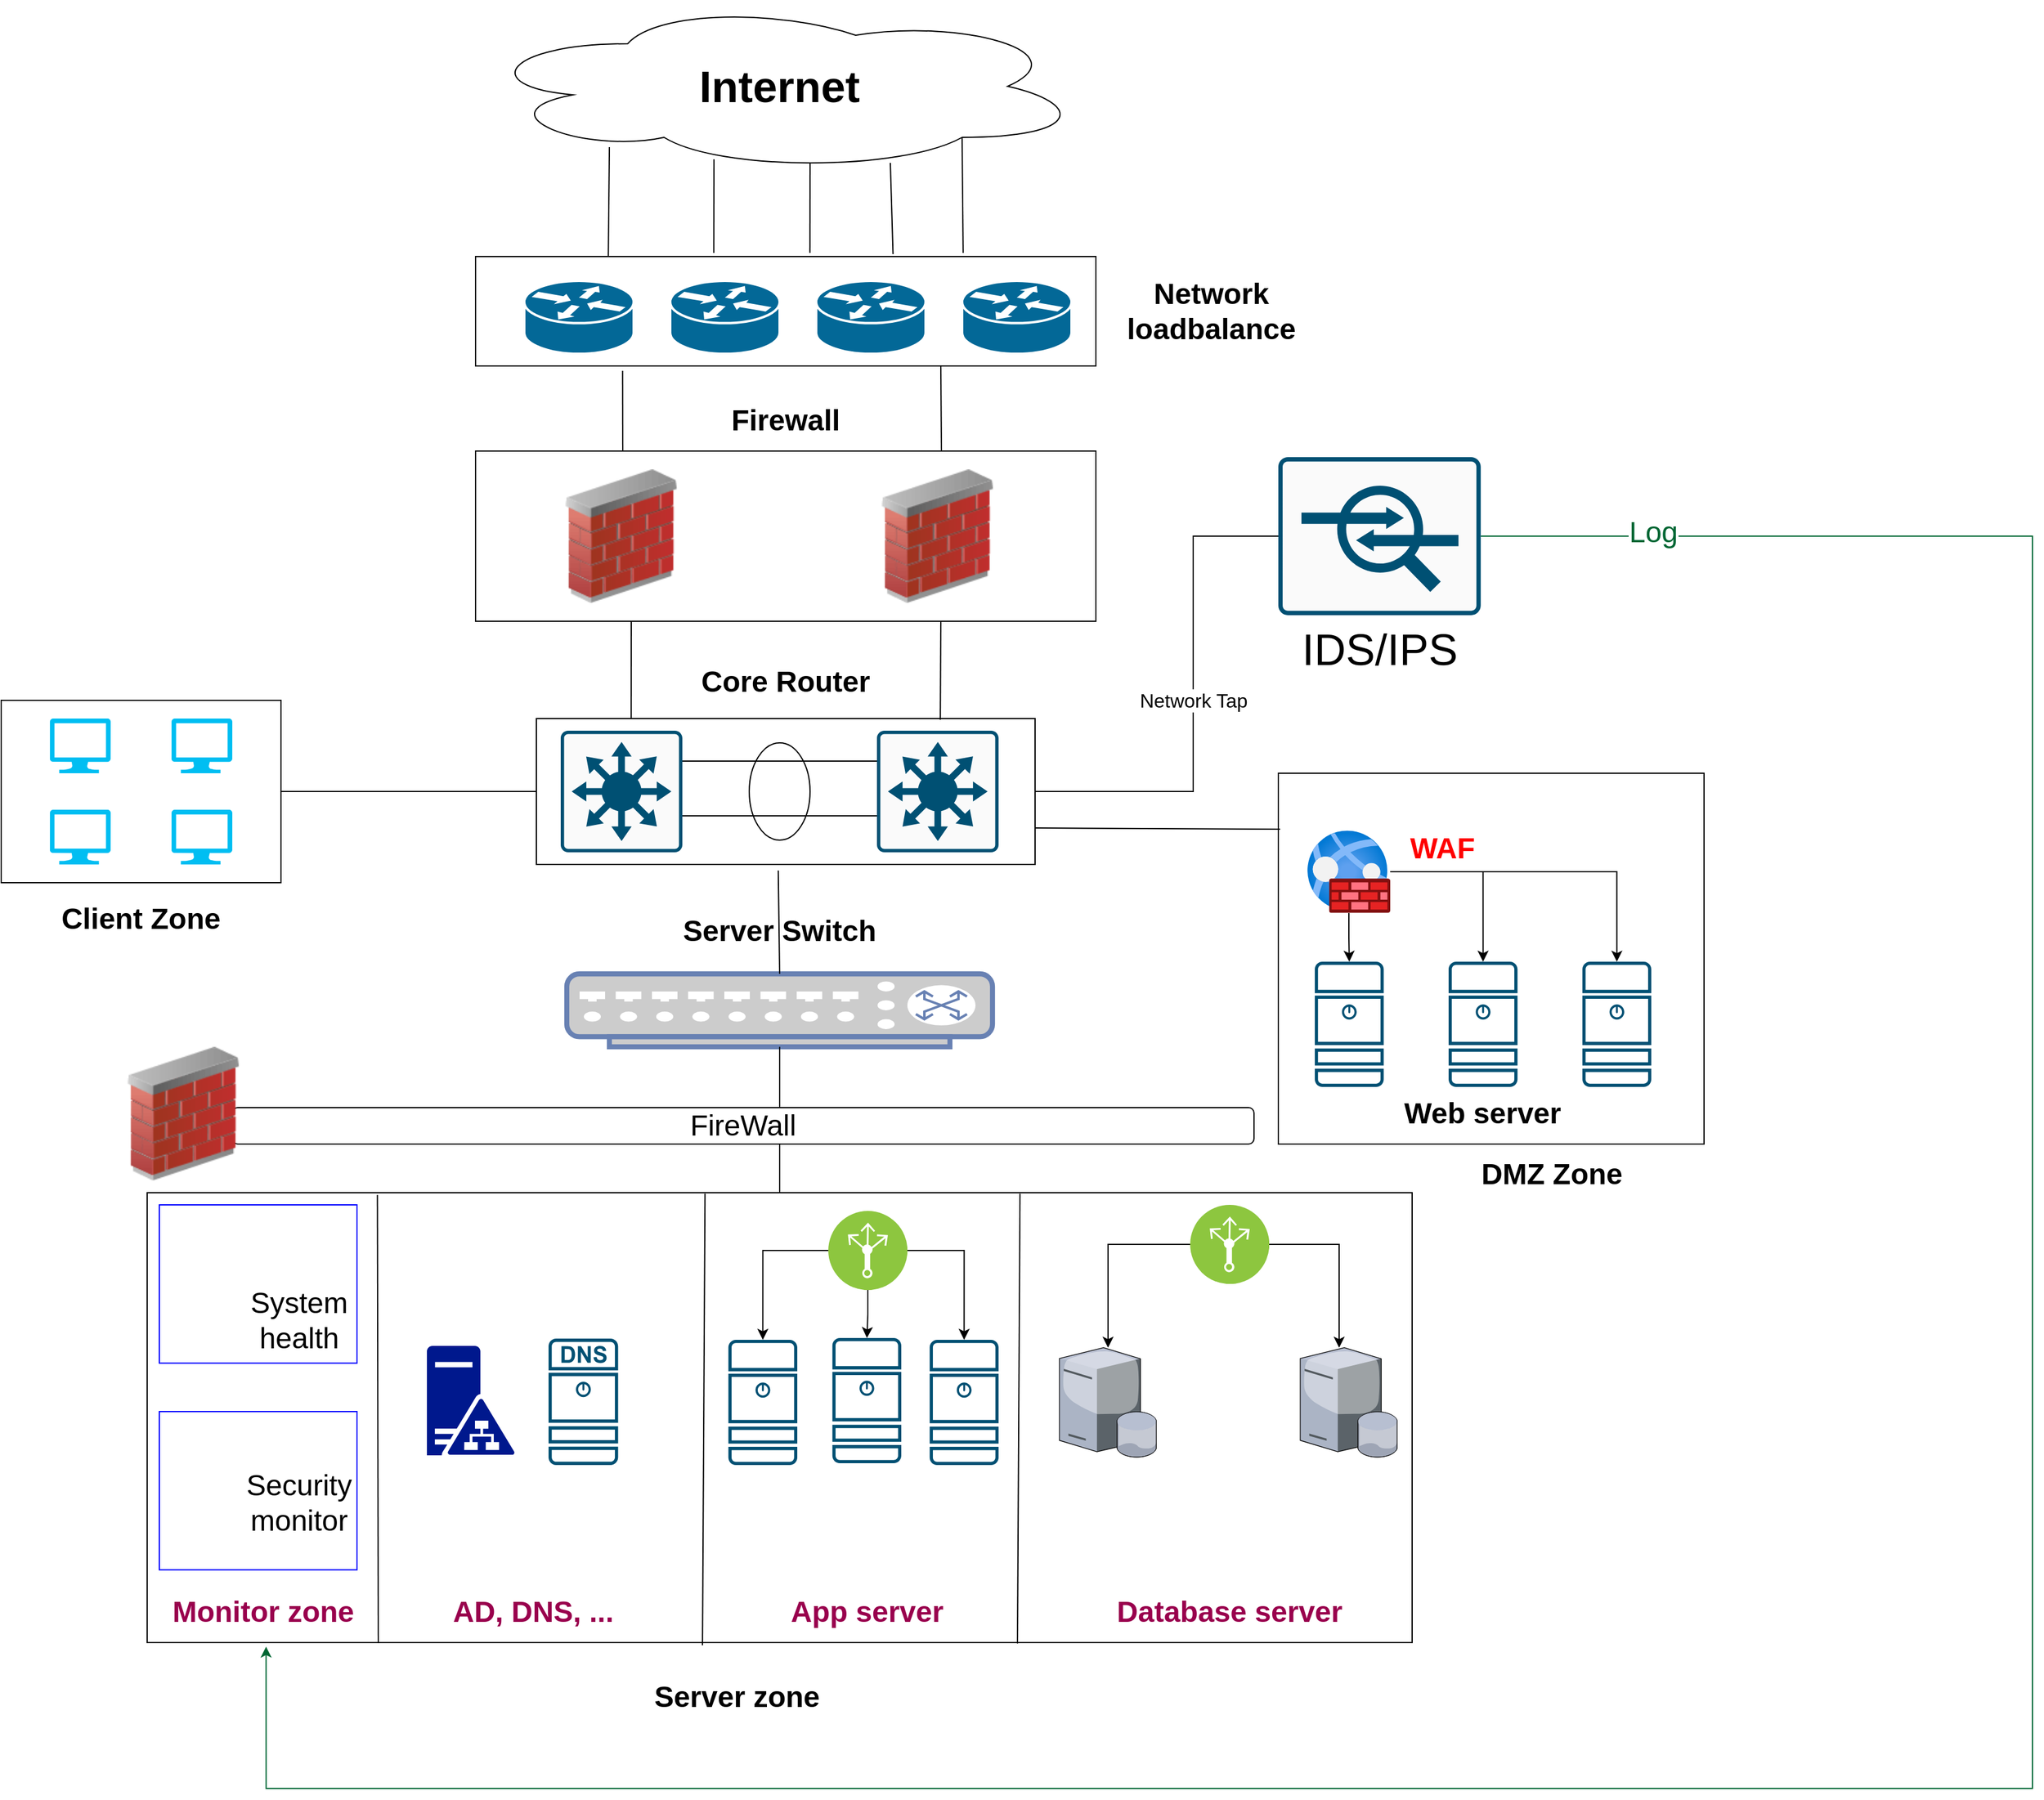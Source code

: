 <mxfile version="20.4.2" type="github" pages="4">
  <diagram id="pJy5PvrcLOWn4_QnaYOY" name="Page-4">
    <mxGraphModel dx="4405" dy="2080" grid="1" gridSize="10" guides="1" tooltips="1" connect="1" arrows="1" fold="1" page="1" pageScale="1" pageWidth="850" pageHeight="1100" math="0" shadow="0">
      <root>
        <mxCell id="0" />
        <mxCell id="1" parent="0" />
        <mxCell id="L7xtCkkqBQcx_jC4nMMA-22" value="" style="rounded=0;whiteSpace=wrap;html=1;fontSize=36;" parent="1" vertex="1">
          <mxGeometry x="210" y="620" width="410" height="120" as="geometry" />
        </mxCell>
        <mxCell id="L7xtCkkqBQcx_jC4nMMA-21" value="" style="rounded=0;whiteSpace=wrap;html=1;fontSize=36;" parent="1" vertex="1">
          <mxGeometry x="160" y="400" width="510" height="140" as="geometry" />
        </mxCell>
        <mxCell id="L7xtCkkqBQcx_jC4nMMA-7" value="" style="rounded=0;whiteSpace=wrap;html=1;" parent="1" vertex="1">
          <mxGeometry x="160" y="240" width="510" height="90" as="geometry" />
        </mxCell>
        <mxCell id="L7xtCkkqBQcx_jC4nMMA-2" value="&lt;font style=&quot;font-size: 36px;&quot;&gt;&lt;b&gt;Internet&lt;/b&gt;&lt;/font&gt;" style="ellipse;shape=cloud;whiteSpace=wrap;html=1;" parent="1" vertex="1">
          <mxGeometry x="160" y="30" width="500" height="140" as="geometry" />
        </mxCell>
        <mxCell id="L7xtCkkqBQcx_jC4nMMA-3" value="" style="shape=mxgraph.cisco.routers.router;html=1;pointerEvents=1;dashed=0;fillColor=#036897;strokeColor=#ffffff;strokeWidth=2;verticalLabelPosition=bottom;verticalAlign=top;align=center;outlineConnect=0;" parent="1" vertex="1">
          <mxGeometry x="200" y="260" width="90" height="60" as="geometry" />
        </mxCell>
        <mxCell id="L7xtCkkqBQcx_jC4nMMA-4" value="" style="shape=mxgraph.cisco.routers.router;html=1;pointerEvents=1;dashed=0;fillColor=#036897;strokeColor=#ffffff;strokeWidth=2;verticalLabelPosition=bottom;verticalAlign=top;align=center;outlineConnect=0;" parent="1" vertex="1">
          <mxGeometry x="320" y="260" width="90" height="60" as="geometry" />
        </mxCell>
        <mxCell id="L7xtCkkqBQcx_jC4nMMA-5" value="" style="shape=mxgraph.cisco.routers.router;html=1;pointerEvents=1;dashed=0;fillColor=#036897;strokeColor=#ffffff;strokeWidth=2;verticalLabelPosition=bottom;verticalAlign=top;align=center;outlineConnect=0;" parent="1" vertex="1">
          <mxGeometry x="440" y="260" width="90" height="60" as="geometry" />
        </mxCell>
        <mxCell id="L7xtCkkqBQcx_jC4nMMA-6" value="" style="shape=mxgraph.cisco.routers.router;html=1;pointerEvents=1;dashed=0;fillColor=#036897;strokeColor=#ffffff;strokeWidth=2;verticalLabelPosition=bottom;verticalAlign=top;align=center;outlineConnect=0;" parent="1" vertex="1">
          <mxGeometry x="560" y="260" width="90" height="60" as="geometry" />
        </mxCell>
        <mxCell id="L7xtCkkqBQcx_jC4nMMA-8" value="" style="image;html=1;image=img/lib/clip_art/networking/Firewall_02_128x128.png" parent="1" vertex="1">
          <mxGeometry x="230" y="415" width="100" height="110" as="geometry" />
        </mxCell>
        <mxCell id="L7xtCkkqBQcx_jC4nMMA-9" value="" style="image;html=1;image=img/lib/clip_art/networking/Firewall_02_128x128.png" parent="1" vertex="1">
          <mxGeometry x="490" y="415" width="100" height="110" as="geometry" />
        </mxCell>
        <mxCell id="L7xtCkkqBQcx_jC4nMMA-12" value="" style="sketch=0;points=[[0.015,0.015,0],[0.985,0.015,0],[0.985,0.985,0],[0.015,0.985,0],[0.25,0,0],[0.5,0,0],[0.75,0,0],[1,0.25,0],[1,0.5,0],[1,0.75,0],[0.75,1,0],[0.5,1,0],[0.25,1,0],[0,0.75,0],[0,0.5,0],[0,0.25,0]];verticalLabelPosition=bottom;html=1;verticalAlign=top;aspect=fixed;align=center;pointerEvents=1;shape=mxgraph.cisco19.rect;prIcon=l3_switch;fillColor=#FAFAFA;strokeColor=#005073;" parent="1" vertex="1">
          <mxGeometry x="230" y="630" width="100" height="100" as="geometry" />
        </mxCell>
        <mxCell id="L7xtCkkqBQcx_jC4nMMA-13" value="" style="sketch=0;points=[[0.015,0.015,0],[0.985,0.015,0],[0.985,0.985,0],[0.015,0.985,0],[0.25,0,0],[0.5,0,0],[0.75,0,0],[1,0.25,0],[1,0.5,0],[1,0.75,0],[0.75,1,0],[0.5,1,0],[0.25,1,0],[0,0.75,0],[0,0.5,0],[0,0.25,0]];verticalLabelPosition=bottom;html=1;verticalAlign=top;aspect=fixed;align=center;pointerEvents=1;shape=mxgraph.cisco19.rect;prIcon=l3_switch;fillColor=#FAFAFA;strokeColor=#005073;" parent="1" vertex="1">
          <mxGeometry x="490" y="630" width="100" height="100" as="geometry" />
        </mxCell>
        <mxCell id="L7xtCkkqBQcx_jC4nMMA-14" value="" style="endArrow=none;html=1;rounded=0;entryX=0.22;entryY=0.857;entryDx=0;entryDy=0;entryPerimeter=0;exitX=0.214;exitY=0;exitDx=0;exitDy=0;exitPerimeter=0;" parent="1" source="L7xtCkkqBQcx_jC4nMMA-7" target="L7xtCkkqBQcx_jC4nMMA-2" edge="1">
          <mxGeometry width="50" height="50" relative="1" as="geometry">
            <mxPoint x="270" y="230" as="sourcePoint" />
            <mxPoint x="320" y="220" as="targetPoint" />
          </mxGeometry>
        </mxCell>
        <mxCell id="L7xtCkkqBQcx_jC4nMMA-15" value="" style="endArrow=none;html=1;rounded=0;entryX=0.392;entryY=0.929;entryDx=0;entryDy=0;entryPerimeter=0;exitX=0.384;exitY=-0.033;exitDx=0;exitDy=0;exitPerimeter=0;" parent="1" source="L7xtCkkqBQcx_jC4nMMA-7" target="L7xtCkkqBQcx_jC4nMMA-2" edge="1">
          <mxGeometry width="50" height="50" relative="1" as="geometry">
            <mxPoint x="279.14" y="250" as="sourcePoint" />
            <mxPoint x="280" y="159.98" as="targetPoint" />
          </mxGeometry>
        </mxCell>
        <mxCell id="L7xtCkkqBQcx_jC4nMMA-16" value="" style="endArrow=none;html=1;rounded=0;entryX=0.55;entryY=0.95;entryDx=0;entryDy=0;entryPerimeter=0;exitX=0.539;exitY=-0.033;exitDx=0;exitDy=0;exitPerimeter=0;" parent="1" source="L7xtCkkqBQcx_jC4nMMA-7" target="L7xtCkkqBQcx_jC4nMMA-2" edge="1">
          <mxGeometry width="50" height="50" relative="1" as="geometry">
            <mxPoint x="289.14" y="260" as="sourcePoint" />
            <mxPoint x="290" y="169.98" as="targetPoint" />
          </mxGeometry>
        </mxCell>
        <mxCell id="L7xtCkkqBQcx_jC4nMMA-17" value="" style="endArrow=none;html=1;rounded=0;entryX=0.682;entryY=0.95;entryDx=0;entryDy=0;entryPerimeter=0;exitX=0.673;exitY=-0.022;exitDx=0;exitDy=0;exitPerimeter=0;" parent="1" source="L7xtCkkqBQcx_jC4nMMA-7" target="L7xtCkkqBQcx_jC4nMMA-2" edge="1">
          <mxGeometry width="50" height="50" relative="1" as="geometry">
            <mxPoint x="299.14" y="270" as="sourcePoint" />
            <mxPoint x="300" y="179.98" as="targetPoint" />
          </mxGeometry>
        </mxCell>
        <mxCell id="L7xtCkkqBQcx_jC4nMMA-18" value="" style="endArrow=none;html=1;rounded=0;entryX=0.8;entryY=0.8;entryDx=0;entryDy=0;entryPerimeter=0;exitX=0.786;exitY=-0.033;exitDx=0;exitDy=0;exitPerimeter=0;" parent="1" source="L7xtCkkqBQcx_jC4nMMA-7" target="L7xtCkkqBQcx_jC4nMMA-2" edge="1">
          <mxGeometry width="50" height="50" relative="1" as="geometry">
            <mxPoint x="309.14" y="280" as="sourcePoint" />
            <mxPoint x="310" y="189.98" as="targetPoint" />
          </mxGeometry>
        </mxCell>
        <mxCell id="L7xtCkkqBQcx_jC4nMMA-19" value="" style="endArrow=none;html=1;rounded=0;entryX=0.237;entryY=1.044;entryDx=0;entryDy=0;entryPerimeter=0;" parent="1" target="L7xtCkkqBQcx_jC4nMMA-7" edge="1">
          <mxGeometry width="50" height="50" relative="1" as="geometry">
            <mxPoint x="281" y="400" as="sourcePoint" />
            <mxPoint x="320" y="199.98" as="targetPoint" />
          </mxGeometry>
        </mxCell>
        <mxCell id="L7xtCkkqBQcx_jC4nMMA-20" value="" style="endArrow=none;html=1;rounded=0;entryX=0.75;entryY=1;entryDx=0;entryDy=0;" parent="1" target="L7xtCkkqBQcx_jC4nMMA-7" edge="1">
          <mxGeometry width="50" height="50" relative="1" as="geometry">
            <mxPoint x="543" y="400" as="sourcePoint" />
            <mxPoint x="330" y="209.98" as="targetPoint" />
          </mxGeometry>
        </mxCell>
        <mxCell id="L7xtCkkqBQcx_jC4nMMA-29" value="" style="ellipse;whiteSpace=wrap;html=1;fontSize=36;" parent="1" vertex="1">
          <mxGeometry x="385" y="640" width="50" height="80" as="geometry" />
        </mxCell>
        <mxCell id="L7xtCkkqBQcx_jC4nMMA-25" value="" style="endArrow=none;html=1;rounded=0;fontSize=36;entryX=0;entryY=0.25;entryDx=0;entryDy=0;entryPerimeter=0;exitX=1;exitY=0.25;exitDx=0;exitDy=0;exitPerimeter=0;" parent="1" source="L7xtCkkqBQcx_jC4nMMA-12" target="L7xtCkkqBQcx_jC4nMMA-13" edge="1">
          <mxGeometry width="50" height="50" relative="1" as="geometry">
            <mxPoint x="270" y="510" as="sourcePoint" />
            <mxPoint x="320" y="460" as="targetPoint" />
          </mxGeometry>
        </mxCell>
        <mxCell id="L7xtCkkqBQcx_jC4nMMA-26" value="" style="endArrow=none;html=1;rounded=0;fontSize=36;entryX=0;entryY=0.25;entryDx=0;entryDy=0;entryPerimeter=0;exitX=1;exitY=0.25;exitDx=0;exitDy=0;exitPerimeter=0;" parent="1" edge="1">
          <mxGeometry width="50" height="50" relative="1" as="geometry">
            <mxPoint x="330" y="700" as="sourcePoint" />
            <mxPoint x="490" y="700" as="targetPoint" />
          </mxGeometry>
        </mxCell>
        <mxCell id="Kx4rrTeQ5TaPUagEGtvk-3" style="edgeStyle=orthogonalEdgeStyle;rounded=0;orthogonalLoop=1;jettySize=auto;html=1;exitX=1;exitY=0.5;exitDx=0;exitDy=0;exitPerimeter=0;entryX=0.094;entryY=1.009;entryDx=0;entryDy=0;entryPerimeter=0;strokeColor=#006633;" parent="1" source="L7xtCkkqBQcx_jC4nMMA-30" target="0P_3l4SNHLxBps-QN_rj-27" edge="1">
          <mxGeometry relative="1" as="geometry">
            <Array as="points">
              <mxPoint x="1440" y="470" />
              <mxPoint x="1440" y="1500" />
              <mxPoint x="-12" y="1500" />
            </Array>
          </mxGeometry>
        </mxCell>
        <mxCell id="d8vD5YEwrVg1ydTk-Md7-39" value="&lt;font style=&quot;font-size: 24px;&quot; color=&quot;#006633&quot;&gt;Log&lt;/font&gt;" style="edgeLabel;html=1;align=center;verticalAlign=middle;resizable=0;points=[];fontSize=16;fontColor=#FF0000;" parent="Kx4rrTeQ5TaPUagEGtvk-3" vertex="1" connectable="0">
          <mxGeometry x="-0.907" y="3" relative="1" as="geometry">
            <mxPoint x="-1" as="offset" />
          </mxGeometry>
        </mxCell>
        <mxCell id="L7xtCkkqBQcx_jC4nMMA-30" value="IDS/IPS" style="sketch=0;points=[[0.015,0.015,0],[0.985,0.015,0],[0.985,0.985,0],[0.015,0.985,0],[0.25,0,0],[0.5,0,0],[0.75,0,0],[1,0.25,0],[1,0.5,0],[1,0.75,0],[0.75,1,0],[0.5,1,0],[0.25,1,0],[0,0.75,0],[0,0.5,0],[0,0.25,0]];verticalLabelPosition=bottom;html=1;verticalAlign=top;aspect=fixed;align=center;pointerEvents=1;shape=mxgraph.cisco19.rect;prIcon=ips_ids;fillColor=#FAFAFA;strokeColor=#005073;fontSize=36;" parent="1" vertex="1">
          <mxGeometry x="820" y="405" width="166.4" height="130" as="geometry" />
        </mxCell>
        <mxCell id="0P_3l4SNHLxBps-QN_rj-2" value="&lt;font style=&quot;font-size: 16px;&quot;&gt;Network Tap&lt;/font&gt;" style="endArrow=none;html=1;rounded=0;entryX=0;entryY=0.5;entryDx=0;entryDy=0;entryPerimeter=0;exitX=1;exitY=0.5;exitDx=0;exitDy=0;" parent="1" source="L7xtCkkqBQcx_jC4nMMA-22" target="L7xtCkkqBQcx_jC4nMMA-30" edge="1">
          <mxGeometry width="50" height="50" relative="1" as="geometry">
            <mxPoint x="750" y="670" as="sourcePoint" />
            <mxPoint x="750" y="400" as="targetPoint" />
            <Array as="points">
              <mxPoint x="750" y="680" />
              <mxPoint x="750" y="470" />
            </Array>
          </mxGeometry>
        </mxCell>
        <mxCell id="0P_3l4SNHLxBps-QN_rj-3" value="" style="endArrow=none;html=1;rounded=0;exitX=0.19;exitY=0;exitDx=0;exitDy=0;exitPerimeter=0;" parent="1" source="L7xtCkkqBQcx_jC4nMMA-22" edge="1">
          <mxGeometry width="50" height="50" relative="1" as="geometry">
            <mxPoint x="370" y="530" as="sourcePoint" />
            <mxPoint x="288" y="540" as="targetPoint" />
          </mxGeometry>
        </mxCell>
        <mxCell id="0P_3l4SNHLxBps-QN_rj-4" value="" style="endArrow=none;html=1;rounded=0;entryX=0.75;entryY=1;entryDx=0;entryDy=0;exitX=0.81;exitY=0.008;exitDx=0;exitDy=0;exitPerimeter=0;" parent="1" source="L7xtCkkqBQcx_jC4nMMA-22" target="L7xtCkkqBQcx_jC4nMMA-21" edge="1">
          <mxGeometry width="50" height="50" relative="1" as="geometry">
            <mxPoint x="370" y="530" as="sourcePoint" />
            <mxPoint x="420" y="480" as="targetPoint" />
          </mxGeometry>
        </mxCell>
        <mxCell id="0P_3l4SNHLxBps-QN_rj-6" value="" style="rounded=0;whiteSpace=wrap;html=1;" parent="1" vertex="1">
          <mxGeometry x="-230" y="605" width="230" height="150" as="geometry" />
        </mxCell>
        <mxCell id="0P_3l4SNHLxBps-QN_rj-8" value="" style="endArrow=none;html=1;rounded=0;entryX=1;entryY=0.5;entryDx=0;entryDy=0;exitX=0;exitY=0.5;exitDx=0;exitDy=0;" parent="1" source="L7xtCkkqBQcx_jC4nMMA-22" target="0P_3l4SNHLxBps-QN_rj-6" edge="1">
          <mxGeometry width="50" height="50" relative="1" as="geometry">
            <mxPoint x="370" y="400" as="sourcePoint" />
            <mxPoint x="420" y="350" as="targetPoint" />
          </mxGeometry>
        </mxCell>
        <mxCell id="0P_3l4SNHLxBps-QN_rj-11" value="" style="fontColor=#0066CC;verticalAlign=top;verticalLabelPosition=bottom;labelPosition=center;align=center;html=1;outlineConnect=0;fillColor=#CCCCCC;strokeColor=#6881B3;gradientColor=none;gradientDirection=north;strokeWidth=2;shape=mxgraph.networks.switch;" parent="1" vertex="1">
          <mxGeometry x="235" y="830" width="350" height="60" as="geometry" />
        </mxCell>
        <mxCell id="0P_3l4SNHLxBps-QN_rj-13" value="" style="endArrow=none;html=1;rounded=0;entryX=0.5;entryY=0;entryDx=0;entryDy=0;entryPerimeter=0;exitX=0.485;exitY=1.042;exitDx=0;exitDy=0;exitPerimeter=0;" parent="1" source="L7xtCkkqBQcx_jC4nMMA-22" target="0P_3l4SNHLxBps-QN_rj-11" edge="1">
          <mxGeometry width="50" height="50" relative="1" as="geometry">
            <mxPoint x="370" y="780" as="sourcePoint" />
            <mxPoint x="420" y="730" as="targetPoint" />
          </mxGeometry>
        </mxCell>
        <mxCell id="0P_3l4SNHLxBps-QN_rj-15" value="&lt;font style=&quot;font-size: 24px;&quot;&gt;&lt;b&gt;Client Zone&lt;/b&gt;&lt;/font&gt;" style="text;html=1;strokeColor=none;fillColor=none;align=center;verticalAlign=middle;whiteSpace=wrap;rounded=0;" parent="1" vertex="1">
          <mxGeometry x="-190" y="770" width="150" height="30" as="geometry" />
        </mxCell>
        <mxCell id="0P_3l4SNHLxBps-QN_rj-16" value="" style="verticalLabelPosition=bottom;html=1;verticalAlign=top;align=center;strokeColor=none;fillColor=#00BEF2;shape=mxgraph.azure.computer;pointerEvents=1;fontSize=24;" parent="1" vertex="1">
          <mxGeometry x="-190" y="620" width="50" height="45" as="geometry" />
        </mxCell>
        <mxCell id="0P_3l4SNHLxBps-QN_rj-17" value="" style="verticalLabelPosition=bottom;html=1;verticalAlign=top;align=center;strokeColor=none;fillColor=#00BEF2;shape=mxgraph.azure.computer;pointerEvents=1;fontSize=24;" parent="1" vertex="1">
          <mxGeometry x="-90" y="620" width="50" height="45" as="geometry" />
        </mxCell>
        <mxCell id="0P_3l4SNHLxBps-QN_rj-18" value="" style="verticalLabelPosition=bottom;html=1;verticalAlign=top;align=center;strokeColor=none;fillColor=#00BEF2;shape=mxgraph.azure.computer;pointerEvents=1;fontSize=24;" parent="1" vertex="1">
          <mxGeometry x="-90" y="695" width="50" height="45" as="geometry" />
        </mxCell>
        <mxCell id="0P_3l4SNHLxBps-QN_rj-19" value="" style="verticalLabelPosition=bottom;html=1;verticalAlign=top;align=center;strokeColor=none;fillColor=#00BEF2;shape=mxgraph.azure.computer;pointerEvents=1;fontSize=24;" parent="1" vertex="1">
          <mxGeometry x="-190" y="695" width="50" height="45" as="geometry" />
        </mxCell>
        <mxCell id="0P_3l4SNHLxBps-QN_rj-22" value="" style="rounded=0;whiteSpace=wrap;html=1;" parent="1" vertex="1">
          <mxGeometry x="820" y="665" width="350" height="305" as="geometry" />
        </mxCell>
        <mxCell id="0P_3l4SNHLxBps-QN_rj-23" value="" style="endArrow=none;html=1;rounded=0;entryX=1;entryY=0.75;entryDx=0;entryDy=0;exitX=0.004;exitY=0.151;exitDx=0;exitDy=0;exitPerimeter=0;" parent="1" source="0P_3l4SNHLxBps-QN_rj-22" target="L7xtCkkqBQcx_jC4nMMA-22" edge="1">
          <mxGeometry width="50" height="50" relative="1" as="geometry">
            <mxPoint x="220" y="690" as="sourcePoint" />
            <mxPoint x="10" y="690" as="targetPoint" />
          </mxGeometry>
        </mxCell>
        <mxCell id="0P_3l4SNHLxBps-QN_rj-25" value="&lt;font style=&quot;font-size: 24px;&quot;&gt;&lt;b&gt;DMZ Zone&lt;/b&gt;&lt;/font&gt;" style="text;html=1;strokeColor=none;fillColor=none;align=center;verticalAlign=middle;whiteSpace=wrap;rounded=0;" parent="1" vertex="1">
          <mxGeometry x="970" y="980" width="150" height="30" as="geometry" />
        </mxCell>
        <mxCell id="0P_3l4SNHLxBps-QN_rj-27" value="" style="rounded=0;whiteSpace=wrap;html=1;fontSize=24;" parent="1" vertex="1">
          <mxGeometry x="-110" y="1010" width="1040" height="370" as="geometry" />
        </mxCell>
        <mxCell id="0P_3l4SNHLxBps-QN_rj-28" value="" style="endArrow=none;html=1;rounded=0;fontSize=24;exitX=0.5;exitY=0;exitDx=0;exitDy=0;entryX=0.5;entryY=1;entryDx=0;entryDy=0;entryPerimeter=0;" parent="1" source="0P_3l4SNHLxBps-QN_rj-27" target="0P_3l4SNHLxBps-QN_rj-11" edge="1">
          <mxGeometry width="50" height="50" relative="1" as="geometry">
            <mxPoint x="260" y="890" as="sourcePoint" />
            <mxPoint x="410" y="920" as="targetPoint" />
          </mxGeometry>
        </mxCell>
        <mxCell id="0P_3l4SNHLxBps-QN_rj-29" value="FireWall" style="rounded=1;whiteSpace=wrap;html=1;fontSize=24;" parent="1" vertex="1">
          <mxGeometry x="-40" y="940" width="840" height="30" as="geometry" />
        </mxCell>
        <mxCell id="0P_3l4SNHLxBps-QN_rj-30" value="" style="image;html=1;image=img/lib/clip_art/networking/Firewall_02_128x128.png" parent="1" vertex="1">
          <mxGeometry x="-130" y="890" width="100" height="110" as="geometry" />
        </mxCell>
        <mxCell id="0P_3l4SNHLxBps-QN_rj-31" value="" style="endArrow=none;html=1;rounded=0;fontSize=24;entryX=0.182;entryY=0.005;entryDx=0;entryDy=0;entryPerimeter=0;" parent="1" target="0P_3l4SNHLxBps-QN_rj-27" edge="1">
          <mxGeometry width="50" height="50" relative="1" as="geometry">
            <mxPoint x="80" y="1380" as="sourcePoint" />
            <mxPoint x="310" y="970" as="targetPoint" />
          </mxGeometry>
        </mxCell>
        <mxCell id="0P_3l4SNHLxBps-QN_rj-32" value="" style="endArrow=none;html=1;rounded=0;fontSize=24;entryX=0.441;entryY=0.002;entryDx=0;entryDy=0;entryPerimeter=0;exitX=0.439;exitY=1.006;exitDx=0;exitDy=0;exitPerimeter=0;" parent="1" source="0P_3l4SNHLxBps-QN_rj-27" target="0P_3l4SNHLxBps-QN_rj-27" edge="1">
          <mxGeometry width="50" height="50" relative="1" as="geometry">
            <mxPoint x="350" y="1370" as="sourcePoint" />
            <mxPoint x="420" y="770" as="targetPoint" />
          </mxGeometry>
        </mxCell>
        <mxCell id="0P_3l4SNHLxBps-QN_rj-33" value="&lt;span style=&quot;font-size: 24px;&quot;&gt;&lt;b&gt;Server zone&lt;/b&gt;&lt;/span&gt;" style="text;html=1;strokeColor=none;fillColor=none;align=center;verticalAlign=middle;whiteSpace=wrap;rounded=0;" parent="1" vertex="1">
          <mxGeometry x="220" y="1410" width="310" height="30" as="geometry" />
        </mxCell>
        <mxCell id="0P_3l4SNHLxBps-QN_rj-34" value="" style="shape=image;verticalLabelPosition=bottom;labelBackgroundColor=default;verticalAlign=top;aspect=fixed;imageAspect=0;image=https://upload.wikimedia.org/wikipedia/commons/thumb/3/38/Prometheus_software_logo.svg/2066px-Prometheus_software_logo.svg.png;" parent="1" vertex="1">
          <mxGeometry x="-83" y="1030" width="40" height="39.62" as="geometry" />
        </mxCell>
        <mxCell id="0P_3l4SNHLxBps-QN_rj-35" value="" style="shape=image;verticalLabelPosition=bottom;labelBackgroundColor=default;verticalAlign=top;aspect=fixed;imageAspect=0;image=https://cdn.icon-icons.com/icons2/2699/PNG/512/grafana_logo_icon_171048.png;" parent="1" vertex="1">
          <mxGeometry x="-86" y="1090" width="46" height="46" as="geometry" />
        </mxCell>
        <mxCell id="0P_3l4SNHLxBps-QN_rj-36" value="" style="shape=image;verticalLabelPosition=bottom;labelBackgroundColor=default;verticalAlign=top;aspect=fixed;imageAspect=0;image=https://images.contentstack.io/v3/assets/bltefdd0b53724fa2ce/blt601c406b0b5af740/620577381692951393fdf8d6/elastic-logo-cluster.svg;" parent="1" vertex="1">
          <mxGeometry x="-90.5" y="1200" width="55" height="54.73" as="geometry" />
        </mxCell>
        <mxCell id="0P_3l4SNHLxBps-QN_rj-38" value="&lt;b&gt;&lt;font color=&quot;#99004d&quot;&gt;AD, DNS, ...&lt;/font&gt;&lt;/b&gt;" style="text;html=1;strokeColor=none;fillColor=none;align=center;verticalAlign=middle;whiteSpace=wrap;rounded=0;fontSize=24;" parent="1" vertex="1">
          <mxGeometry x="140" y="1340" width="135" height="30" as="geometry" />
        </mxCell>
        <mxCell id="0P_3l4SNHLxBps-QN_rj-39" value="" style="endArrow=none;html=1;rounded=0;fontSize=24;entryX=0.69;entryY=0.002;entryDx=0;entryDy=0;entryPerimeter=0;exitX=0.688;exitY=1.002;exitDx=0;exitDy=0;exitPerimeter=0;" parent="1" source="0P_3l4SNHLxBps-QN_rj-27" target="0P_3l4SNHLxBps-QN_rj-27" edge="1">
          <mxGeometry width="50" height="50" relative="1" as="geometry">
            <mxPoint x="440" y="960" as="sourcePoint" />
            <mxPoint x="490" y="910" as="targetPoint" />
          </mxGeometry>
        </mxCell>
        <mxCell id="0P_3l4SNHLxBps-QN_rj-40" value="&lt;b&gt;&lt;font color=&quot;#99004d&quot;&gt;App server&lt;/font&gt;&lt;/b&gt;" style="text;html=1;strokeColor=none;fillColor=none;align=center;verticalAlign=middle;whiteSpace=wrap;rounded=0;fontSize=24;" parent="1" vertex="1">
          <mxGeometry x="413.93" y="1340" width="135.5" height="30" as="geometry" />
        </mxCell>
        <mxCell id="0P_3l4SNHLxBps-QN_rj-41" value="&lt;b&gt;&lt;font color=&quot;#99004d&quot;&gt;Database server&lt;/font&gt;&lt;/b&gt;" style="text;html=1;strokeColor=none;fillColor=none;align=center;verticalAlign=middle;whiteSpace=wrap;rounded=0;fontSize=24;" parent="1" vertex="1">
          <mxGeometry x="680" y="1340" width="200" height="30" as="geometry" />
        </mxCell>
        <mxCell id="d8vD5YEwrVg1ydTk-Md7-35" style="edgeStyle=orthogonalEdgeStyle;rounded=0;orthogonalLoop=1;jettySize=auto;html=1;" parent="1" source="0P_3l4SNHLxBps-QN_rj-42" target="d8vD5YEwrVg1ydTk-Md7-32" edge="1">
          <mxGeometry relative="1" as="geometry" />
        </mxCell>
        <mxCell id="d8vD5YEwrVg1ydTk-Md7-36" style="edgeStyle=orthogonalEdgeStyle;rounded=0;orthogonalLoop=1;jettySize=auto;html=1;entryX=0.5;entryY=0;entryDx=0;entryDy=0;entryPerimeter=0;" parent="1" source="0P_3l4SNHLxBps-QN_rj-42" target="d8vD5YEwrVg1ydTk-Md7-33" edge="1">
          <mxGeometry relative="1" as="geometry" />
        </mxCell>
        <mxCell id="d8vD5YEwrVg1ydTk-Md7-37" style="edgeStyle=orthogonalEdgeStyle;rounded=0;orthogonalLoop=1;jettySize=auto;html=1;entryX=0.5;entryY=0;entryDx=0;entryDy=0;entryPerimeter=0;" parent="1" source="0P_3l4SNHLxBps-QN_rj-42" target="d8vD5YEwrVg1ydTk-Md7-34" edge="1">
          <mxGeometry relative="1" as="geometry" />
        </mxCell>
        <mxCell id="0P_3l4SNHLxBps-QN_rj-42" value="" style="aspect=fixed;html=1;points=[];align=center;image;fontSize=12;image=img/lib/azure2/networking/Web_Application_Firewall_Policies_WAF.svg;" parent="1" vertex="1">
          <mxGeometry x="844" y="712" width="68" height="68" as="geometry" />
        </mxCell>
        <mxCell id="Kx4rrTeQ5TaPUagEGtvk-4" value="&lt;font style=&quot;font-size: 24px;&quot;&gt;&lt;b&gt;Core Router&lt;/b&gt;&lt;/font&gt;" style="text;html=1;strokeColor=none;fillColor=none;align=center;verticalAlign=middle;whiteSpace=wrap;rounded=0;" parent="1" vertex="1">
          <mxGeometry x="340" y="575" width="150" height="30" as="geometry" />
        </mxCell>
        <mxCell id="Kx4rrTeQ5TaPUagEGtvk-5" value="&lt;font style=&quot;font-size: 24px;&quot;&gt;&lt;b&gt;Firewall&lt;/b&gt;&lt;/font&gt;" style="text;html=1;strokeColor=none;fillColor=none;align=center;verticalAlign=middle;whiteSpace=wrap;rounded=0;" parent="1" vertex="1">
          <mxGeometry x="340" y="360" width="150" height="30" as="geometry" />
        </mxCell>
        <mxCell id="Kx4rrTeQ5TaPUagEGtvk-6" value="&lt;font style=&quot;font-size: 24px;&quot;&gt;&lt;b&gt;Network loadbalance&lt;/b&gt;&lt;/font&gt;" style="text;html=1;strokeColor=none;fillColor=none;align=center;verticalAlign=middle;whiteSpace=wrap;rounded=0;" parent="1" vertex="1">
          <mxGeometry x="690" y="270" width="150" height="30" as="geometry" />
        </mxCell>
        <mxCell id="d8vD5YEwrVg1ydTk-Md7-1" value="" style="rounded=0;whiteSpace=wrap;html=1;fillColor=none;strokeColor=#0000FF;" parent="1" vertex="1">
          <mxGeometry x="-100" y="1020" width="162.5" height="130.19" as="geometry" />
        </mxCell>
        <mxCell id="d8vD5YEwrVg1ydTk-Md7-2" value="Security monitor" style="text;html=1;strokeColor=none;fillColor=none;align=center;verticalAlign=middle;whiteSpace=wrap;rounded=0;fontSize=24;" parent="1" vertex="1">
          <mxGeometry x="-15" y="1250.09" width="60" height="30" as="geometry" />
        </mxCell>
        <mxCell id="d8vD5YEwrVg1ydTk-Md7-4" value="System health" style="text;html=1;strokeColor=none;fillColor=none;align=center;verticalAlign=middle;whiteSpace=wrap;rounded=0;fontSize=24;" parent="1" vertex="1">
          <mxGeometry x="-15" y="1100" width="60" height="30" as="geometry" />
        </mxCell>
        <mxCell id="d8vD5YEwrVg1ydTk-Md7-5" value="" style="shape=image;verticalLabelPosition=bottom;labelBackgroundColor=default;verticalAlign=top;aspect=fixed;imageAspect=0;image=https://upload.wikimedia.org/wikipedia/en/thumb/7/7e/Datadog_logo.svg/1200px-Datadog_logo.svg.png;" parent="1" vertex="1">
          <mxGeometry x="-10" y="1030" width="50" height="50" as="geometry" />
        </mxCell>
        <mxCell id="d8vD5YEwrVg1ydTk-Md7-7" value="" style="rounded=0;whiteSpace=wrap;html=1;fillColor=none;strokeColor=#0000FF;" parent="1" vertex="1">
          <mxGeometry x="-100" y="1190" width="162.5" height="130.19" as="geometry" />
        </mxCell>
        <mxCell id="d8vD5YEwrVg1ydTk-Md7-8" value="&lt;b&gt;&lt;font color=&quot;#99004d&quot;&gt;Monitor zone&lt;/font&gt;&lt;/b&gt;" style="text;html=1;strokeColor=none;fillColor=none;align=center;verticalAlign=middle;whiteSpace=wrap;rounded=0;fontSize=24;" parent="1" vertex="1">
          <mxGeometry x="-100" y="1340" width="171.25" height="30" as="geometry" />
        </mxCell>
        <mxCell id="d8vD5YEwrVg1ydTk-Md7-9" value="&lt;span style=&quot;font-size: 24px;&quot;&gt;&lt;b&gt;Server Switch&lt;/b&gt;&lt;/span&gt;" style="text;html=1;strokeColor=none;fillColor=none;align=center;verticalAlign=middle;whiteSpace=wrap;rounded=0;" parent="1" vertex="1">
          <mxGeometry x="280" y="780" width="260" height="30" as="geometry" />
        </mxCell>
        <mxCell id="d8vD5YEwrVg1ydTk-Md7-12" value="" style="sketch=0;aspect=fixed;pointerEvents=1;shadow=0;dashed=0;html=1;strokeColor=none;labelPosition=center;verticalLabelPosition=bottom;verticalAlign=top;align=center;fillColor=#00188D;shape=mxgraph.mscae.enterprise.ad_fs" parent="1" vertex="1">
          <mxGeometry x="120" y="1136" width="72" height="90" as="geometry" />
        </mxCell>
        <mxCell id="d8vD5YEwrVg1ydTk-Md7-13" value="" style="sketch=0;points=[[0.015,0.015,0],[0.985,0.015,0],[0.985,0.985,0],[0.015,0.985,0],[0.25,0,0],[0.5,0,0],[0.75,0,0],[1,0.25,0],[1,0.5,0],[1,0.75,0],[0.75,1,0],[0.5,1,0],[0.25,1,0],[0,0.75,0],[0,0.5,0],[0,0.25,0]];verticalLabelPosition=bottom;html=1;verticalAlign=top;aspect=fixed;align=center;pointerEvents=1;shape=mxgraph.cisco19.dns_server;fillColor=#005073;strokeColor=none;" parent="1" vertex="1">
          <mxGeometry x="220" y="1130" width="57.2" height="104" as="geometry" />
        </mxCell>
        <mxCell id="d8vD5YEwrVg1ydTk-Md7-19" style="edgeStyle=orthogonalEdgeStyle;rounded=0;orthogonalLoop=1;jettySize=auto;html=1;entryX=0.5;entryY=0;entryDx=0;entryDy=0;entryPerimeter=0;" parent="1" source="d8vD5YEwrVg1ydTk-Md7-15" target="d8vD5YEwrVg1ydTk-Md7-16" edge="1">
          <mxGeometry relative="1" as="geometry" />
        </mxCell>
        <mxCell id="d8vD5YEwrVg1ydTk-Md7-20" style="edgeStyle=orthogonalEdgeStyle;rounded=0;orthogonalLoop=1;jettySize=auto;html=1;" parent="1" source="d8vD5YEwrVg1ydTk-Md7-15" target="d8vD5YEwrVg1ydTk-Md7-17" edge="1">
          <mxGeometry relative="1" as="geometry" />
        </mxCell>
        <mxCell id="d8vD5YEwrVg1ydTk-Md7-21" style="edgeStyle=orthogonalEdgeStyle;rounded=0;orthogonalLoop=1;jettySize=auto;html=1;entryX=0.5;entryY=0;entryDx=0;entryDy=0;entryPerimeter=0;" parent="1" source="d8vD5YEwrVg1ydTk-Md7-15" target="d8vD5YEwrVg1ydTk-Md7-18" edge="1">
          <mxGeometry relative="1" as="geometry" />
        </mxCell>
        <mxCell id="d8vD5YEwrVg1ydTk-Md7-15" value="" style="aspect=fixed;perimeter=ellipsePerimeter;html=1;align=center;shadow=0;dashed=0;fontColor=#4277BB;labelBackgroundColor=#ffffff;fontSize=12;spacingTop=3;image;image=img/lib/ibm/infrastructure/load_balancing_routing.svg;strokeColor=#0000FF;fillColor=none;" parent="1" vertex="1">
          <mxGeometry x="450" y="1025" width="65" height="65" as="geometry" />
        </mxCell>
        <mxCell id="d8vD5YEwrVg1ydTk-Md7-16" value="" style="sketch=0;points=[[0.015,0.015,0],[0.985,0.015,0],[0.985,0.985,0],[0.015,0.985,0],[0.25,0,0],[0.5,0,0],[0.75,0,0],[1,0.25,0],[1,0.5,0],[1,0.75,0],[0.75,1,0],[0.5,1,0],[0.25,1,0],[0,0.75,0],[0,0.5,0],[0,0.25,0]];verticalLabelPosition=bottom;html=1;verticalAlign=top;aspect=fixed;align=center;pointerEvents=1;shape=mxgraph.cisco19.server;fillColor=#005073;strokeColor=none;" parent="1" vertex="1">
          <mxGeometry x="367.85" y="1131" width="56.65" height="103" as="geometry" />
        </mxCell>
        <mxCell id="d8vD5YEwrVg1ydTk-Md7-17" value="" style="sketch=0;points=[[0.015,0.015,0],[0.985,0.015,0],[0.985,0.985,0],[0.015,0.985,0],[0.25,0,0],[0.5,0,0],[0.75,0,0],[1,0.25,0],[1,0.5,0],[1,0.75,0],[0.75,1,0],[0.5,1,0],[0.25,1,0],[0,0.75,0],[0,0.5,0],[0,0.25,0]];verticalLabelPosition=bottom;html=1;verticalAlign=top;aspect=fixed;align=center;pointerEvents=1;shape=mxgraph.cisco19.server;fillColor=#005073;strokeColor=none;" parent="1" vertex="1">
          <mxGeometry x="453.35" y="1129.5" width="56.65" height="103" as="geometry" />
        </mxCell>
        <mxCell id="d8vD5YEwrVg1ydTk-Md7-18" value="" style="sketch=0;points=[[0.015,0.015,0],[0.985,0.015,0],[0.985,0.985,0],[0.015,0.985,0],[0.25,0,0],[0.5,0,0],[0.75,0,0],[1,0.25,0],[1,0.5,0],[1,0.75,0],[0.75,1,0],[0.5,1,0],[0.25,1,0],[0,0.75,0],[0,0.5,0],[0,0.25,0]];verticalLabelPosition=bottom;html=1;verticalAlign=top;aspect=fixed;align=center;pointerEvents=1;shape=mxgraph.cisco19.server;fillColor=#005073;strokeColor=none;" parent="1" vertex="1">
          <mxGeometry x="533.35" y="1131" width="56.65" height="103" as="geometry" />
        </mxCell>
        <mxCell id="d8vD5YEwrVg1ydTk-Md7-26" style="edgeStyle=orthogonalEdgeStyle;rounded=0;orthogonalLoop=1;jettySize=auto;html=1;" parent="1" source="d8vD5YEwrVg1ydTk-Md7-23" target="d8vD5YEwrVg1ydTk-Md7-24" edge="1">
          <mxGeometry relative="1" as="geometry" />
        </mxCell>
        <mxCell id="d8vD5YEwrVg1ydTk-Md7-28" style="edgeStyle=orthogonalEdgeStyle;rounded=0;orthogonalLoop=1;jettySize=auto;html=1;" parent="1" source="d8vD5YEwrVg1ydTk-Md7-23" target="d8vD5YEwrVg1ydTk-Md7-25" edge="1">
          <mxGeometry relative="1" as="geometry">
            <Array as="points">
              <mxPoint x="870" y="1053" />
            </Array>
          </mxGeometry>
        </mxCell>
        <mxCell id="d8vD5YEwrVg1ydTk-Md7-23" value="" style="aspect=fixed;perimeter=ellipsePerimeter;html=1;align=center;shadow=0;dashed=0;fontColor=#4277BB;labelBackgroundColor=#ffffff;fontSize=12;spacingTop=3;image;image=img/lib/ibm/infrastructure/load_balancing_routing.svg;strokeColor=#0000FF;fillColor=none;" parent="1" vertex="1">
          <mxGeometry x="747.5" y="1020" width="65" height="65" as="geometry" />
        </mxCell>
        <mxCell id="d8vD5YEwrVg1ydTk-Md7-24" value="" style="verticalLabelPosition=bottom;sketch=0;aspect=fixed;html=1;verticalAlign=top;strokeColor=none;align=center;outlineConnect=0;shape=mxgraph.citrix.database_server;fillColor=none;" parent="1" vertex="1">
          <mxGeometry x="640" y="1137.5" width="80" height="90" as="geometry" />
        </mxCell>
        <mxCell id="d8vD5YEwrVg1ydTk-Md7-25" value="" style="verticalLabelPosition=bottom;sketch=0;aspect=fixed;html=1;verticalAlign=top;strokeColor=none;align=center;outlineConnect=0;shape=mxgraph.citrix.database_server;fillColor=none;" parent="1" vertex="1">
          <mxGeometry x="838" y="1137.5" width="80" height="90" as="geometry" />
        </mxCell>
        <mxCell id="d8vD5YEwrVg1ydTk-Md7-32" value="" style="sketch=0;points=[[0.015,0.015,0],[0.985,0.015,0],[0.985,0.985,0],[0.015,0.985,0],[0.25,0,0],[0.5,0,0],[0.75,0,0],[1,0.25,0],[1,0.5,0],[1,0.75,0],[0.75,1,0],[0.5,1,0],[0.25,1,0],[0,0.75,0],[0,0.5,0],[0,0.25,0]];verticalLabelPosition=bottom;html=1;verticalAlign=top;aspect=fixed;align=center;pointerEvents=1;shape=mxgraph.cisco19.server;fillColor=#005073;strokeColor=none;" parent="1" vertex="1">
          <mxGeometry x="850" y="820" width="56.65" height="103" as="geometry" />
        </mxCell>
        <mxCell id="d8vD5YEwrVg1ydTk-Md7-33" value="" style="sketch=0;points=[[0.015,0.015,0],[0.985,0.015,0],[0.985,0.985,0],[0.015,0.985,0],[0.25,0,0],[0.5,0,0],[0.75,0,0],[1,0.25,0],[1,0.5,0],[1,0.75,0],[0.75,1,0],[0.5,1,0],[0.25,1,0],[0,0.75,0],[0,0.5,0],[0,0.25,0]];verticalLabelPosition=bottom;html=1;verticalAlign=top;aspect=fixed;align=center;pointerEvents=1;shape=mxgraph.cisco19.server;fillColor=#005073;strokeColor=none;" parent="1" vertex="1">
          <mxGeometry x="960" y="820" width="56.65" height="103" as="geometry" />
        </mxCell>
        <mxCell id="d8vD5YEwrVg1ydTk-Md7-34" value="" style="sketch=0;points=[[0.015,0.015,0],[0.985,0.015,0],[0.985,0.985,0],[0.015,0.985,0],[0.25,0,0],[0.5,0,0],[0.75,0,0],[1,0.25,0],[1,0.5,0],[1,0.75,0],[0.75,1,0],[0.5,1,0],[0.25,1,0],[0,0.75,0],[0,0.5,0],[0,0.25,0]];verticalLabelPosition=bottom;html=1;verticalAlign=top;aspect=fixed;align=center;pointerEvents=1;shape=mxgraph.cisco19.server;fillColor=#005073;strokeColor=none;" parent="1" vertex="1">
          <mxGeometry x="1070" y="820" width="56.65" height="103" as="geometry" />
        </mxCell>
        <mxCell id="d8vD5YEwrVg1ydTk-Md7-38" value="&lt;font color=&quot;#ff0000&quot; style=&quot;font-size: 24px;&quot;&gt;&lt;b&gt;WAF&lt;/b&gt;&lt;/font&gt;" style="text;html=1;strokeColor=none;fillColor=none;align=center;verticalAlign=middle;whiteSpace=wrap;rounded=0;" parent="1" vertex="1">
          <mxGeometry x="880" y="712" width="150" height="30" as="geometry" />
        </mxCell>
        <mxCell id="d8vD5YEwrVg1ydTk-Md7-40" value="&lt;b&gt;Web server&lt;/b&gt;" style="text;html=1;strokeColor=none;fillColor=none;align=center;verticalAlign=middle;whiteSpace=wrap;rounded=0;fontSize=24;" parent="1" vertex="1">
          <mxGeometry x="888.32" y="930" width="200" height="30" as="geometry" />
        </mxCell>
      </root>
    </mxGraphModel>
  </diagram>
  <diagram id="CJWra8DQGisL4U_aF6ki" name="Risk manager">
    <mxGraphModel dx="4913" dy="2377" grid="1" gridSize="10" guides="1" tooltips="1" connect="1" arrows="1" fold="1" page="1" pageScale="1" pageWidth="850" pageHeight="1100" math="0" shadow="0">
      <root>
        <mxCell id="0" />
        <mxCell id="1" parent="0" />
        <mxCell id="TJ5mN8nrw75GUkFXjs-i-19" value="" style="rounded=0;whiteSpace=wrap;html=1;fontColor=#FF0000;dashed=1;strokeColor=#FF9933;strokeWidth=3;" vertex="1" parent="1">
          <mxGeometry x="538.34" y="1610" width="311.66" height="250" as="geometry" />
        </mxCell>
        <mxCell id="setHSFp2AwnfgEmVi9Lt-97" value="" style="rounded=0;whiteSpace=wrap;html=1;strokeColor=#000000;strokeWidth=1;fontSize=20;fontColor=#000000;" parent="1" vertex="1">
          <mxGeometry x="2350" y="1300" width="300" height="100" as="geometry" />
        </mxCell>
        <mxCell id="setHSFp2AwnfgEmVi9Lt-81" value="" style="rounded=0;whiteSpace=wrap;html=1;strokeColor=#000000;strokeWidth=1;fontSize=20;fontColor=#000000;" parent="1" vertex="1">
          <mxGeometry x="2300" y="1420" width="380" height="140" as="geometry" />
        </mxCell>
        <mxCell id="setHSFp2AwnfgEmVi9Lt-67" value="" style="rounded=0;whiteSpace=wrap;html=1;strokeColor=#000000;strokeWidth=1;fontSize=20;fontColor=#006633;" parent="1" vertex="1">
          <mxGeometry x="-350" y="1430" width="210" height="190" as="geometry" />
        </mxCell>
        <mxCell id="setHSFp2AwnfgEmVi9Lt-66" value="" style="rounded=0;whiteSpace=wrap;html=1;strokeColor=#000000;strokeWidth=1;fontSize=20;fontColor=#006633;" parent="1" vertex="1">
          <mxGeometry x="-350" y="1190" width="210" height="190" as="geometry" />
        </mxCell>
        <mxCell id="setHSFp2AwnfgEmVi9Lt-38" value="" style="rounded=0;whiteSpace=wrap;html=1;fontColor=#FF0000;dashed=1;strokeColor=#FF9933;strokeWidth=3;" parent="1" vertex="1">
          <mxGeometry x="-350" y="1690" width="200" height="540" as="geometry" />
        </mxCell>
        <mxCell id="setHSFp2AwnfgEmVi9Lt-36" value="" style="rounded=0;whiteSpace=wrap;html=1;fontColor=#FF0000;dashed=1;strokeColor=#FF0000;strokeWidth=3;" parent="1" vertex="1">
          <mxGeometry x="-50" y="1170" width="530" height="280" as="geometry" />
        </mxCell>
        <mxCell id="setHSFp2AwnfgEmVi9Lt-35" value="" style="rounded=0;whiteSpace=wrap;html=1;fontColor=#FF0000;dashed=1;strokeColor=#FF9933;strokeWidth=3;" parent="1" vertex="1">
          <mxGeometry x="-50" y="1480" width="530" height="540" as="geometry" />
        </mxCell>
        <mxCell id="setHSFp2AwnfgEmVi9Lt-26" value="" style="rounded=0;whiteSpace=wrap;html=1;fontColor=#FF0000;dashed=1;strokeColor=#006633;strokeWidth=3;" parent="1" vertex="1">
          <mxGeometry x="-50" y="2040" width="900" height="620" as="geometry" />
        </mxCell>
        <mxCell id="setHSFp2AwnfgEmVi9Lt-18" value="" style="rounded=0;whiteSpace=wrap;html=1;fontColor=#FF0000;" parent="1" vertex="1">
          <mxGeometry x="-20" y="2430" width="466.66" height="180" as="geometry" />
        </mxCell>
        <mxCell id="setHSFp2AwnfgEmVi9Lt-17" value="" style="rounded=0;whiteSpace=wrap;html=1;fontColor=#FF0000;" parent="1" vertex="1">
          <mxGeometry x="50" y="1350" width="300" height="70" as="geometry" />
        </mxCell>
        <mxCell id="TJ5mN8nrw75GUkFXjs-i-17" style="edgeStyle=orthogonalEdgeStyle;rounded=0;orthogonalLoop=1;jettySize=auto;html=1;exitX=1;exitY=0.5;exitDx=0;exitDy=0;entryX=0;entryY=0.5;entryDx=0;entryDy=0;strokeWidth=2;" edge="1" parent="1" source="setHSFp2AwnfgEmVi9Lt-16" target="TJ5mN8nrw75GUkFXjs-i-4">
          <mxGeometry relative="1" as="geometry">
            <Array as="points">
              <mxPoint x="510" y="2240" />
              <mxPoint x="510" y="1715" />
            </Array>
          </mxGeometry>
        </mxCell>
        <mxCell id="setHSFp2AwnfgEmVi9Lt-16" value="" style="rounded=0;whiteSpace=wrap;html=1;fontColor=#FF0000;" parent="1" vertex="1">
          <mxGeometry x="-23.34" y="2200" width="470" height="180" as="geometry" />
        </mxCell>
        <mxCell id="TJ5mN8nrw75GUkFXjs-i-16" style="edgeStyle=orthogonalEdgeStyle;rounded=0;orthogonalLoop=1;jettySize=auto;html=1;entryX=0;entryY=0.5;entryDx=0;entryDy=0;strokeWidth=2;" edge="1" parent="1" source="setHSFp2AwnfgEmVi9Lt-15" target="TJ5mN8nrw75GUkFXjs-i-4">
          <mxGeometry relative="1" as="geometry" />
        </mxCell>
        <mxCell id="setHSFp2AwnfgEmVi9Lt-15" value="" style="rounded=0;whiteSpace=wrap;html=1;fontColor=#FF0000;" parent="1" vertex="1">
          <mxGeometry x="-30" y="1805" width="470" height="180" as="geometry" />
        </mxCell>
        <mxCell id="setHSFp2AwnfgEmVi9Lt-13" value="" style="rounded=0;whiteSpace=wrap;html=1;fontColor=#FF0000;" parent="1" vertex="1">
          <mxGeometry x="-320" y="1710" width="150" height="490" as="geometry" />
        </mxCell>
        <mxCell id="zENboRITlYVIlkBi2DXG-17" value="" style="rounded=0;whiteSpace=wrap;html=1;fontFamily=Helvetica;fontSize=11;fontColor=default;" parent="1" vertex="1">
          <mxGeometry x="110" y="280" width="1000" height="430" as="geometry" />
        </mxCell>
        <mxCell id="zENboRITlYVIlkBi2DXG-2" value="" style="fontColor=#0066CC;verticalAlign=top;verticalLabelPosition=bottom;labelPosition=center;align=center;html=1;outlineConnect=0;fillColor=#CCCCCC;strokeColor=#6881B3;gradientColor=none;gradientDirection=north;strokeWidth=2;shape=mxgraph.networks.pc;" parent="1" vertex="1">
          <mxGeometry x="170" y="340" width="100" height="70" as="geometry" />
        </mxCell>
        <mxCell id="zENboRITlYVIlkBi2DXG-3" value="" style="points=[[0.22,0.185,0],[0.5,0,0],[0.78,0.185,0],[0.975,0.49,0],[1,0.73,0],[0.975,0.97,0],[0.5,1,0],[0.025,0.97,0],[0,0.73,0],[0.025,0.49,0]];verticalLabelPosition=bottom;sketch=0;html=1;verticalAlign=top;aspect=fixed;align=center;pointerEvents=1;shape=mxgraph.cisco19.printer;fillColor=#005073;strokeColor=none;" parent="1" vertex="1">
          <mxGeometry x="174.99" y="454.49" width="90.01" height="81.01" as="geometry" />
        </mxCell>
        <mxCell id="zENboRITlYVIlkBi2DXG-4" value="" style="sketch=0;aspect=fixed;pointerEvents=1;shadow=0;dashed=0;html=1;strokeColor=none;labelPosition=center;verticalLabelPosition=bottom;verticalAlign=top;align=center;fillColor=#00188D;shape=mxgraph.azure.laptop" parent="1" vertex="1">
          <mxGeometry x="153.33" y="590" width="116.67" height="70" as="geometry" />
        </mxCell>
        <mxCell id="zENboRITlYVIlkBi2DXG-5" value="" style="sketch=0;points=[[0.015,0.015,0],[0.985,0.015,0],[0.985,0.985,0],[0.015,0.985,0],[0.25,0,0],[0.5,0,0],[0.75,0,0],[1,0.25,0],[1,0.5,0],[1,0.75,0],[0.75,1,0],[0.5,1,0],[0.25,1,0],[0,0.75,0],[0,0.5,0],[0,0.25,0]];verticalLabelPosition=bottom;html=1;verticalAlign=top;aspect=fixed;align=center;pointerEvents=1;shape=mxgraph.cisco19.rect;prIcon=l2_switch;fillColor=#FAFAFA;strokeColor=#005073;" parent="1" vertex="1">
          <mxGeometry x="440" y="470" width="80" height="80" as="geometry" />
        </mxCell>
        <mxCell id="zENboRITlYVIlkBi2DXG-6" value="" style="image;html=1;image=img/lib/clip_art/networking/Firewall_02_128x128.png" parent="1" vertex="1">
          <mxGeometry x="610" y="470" width="80" height="80" as="geometry" />
        </mxCell>
        <mxCell id="zENboRITlYVIlkBi2DXG-15" value="" style="sketch=0;points=[[0.015,0.015,0],[0.985,0.015,0],[0.985,0.985,0],[0.015,0.985,0],[0.25,0,0],[0.5,0,0],[0.75,0,0],[1,0.25,0],[1,0.5,0],[1,0.75,0],[0.75,1,0],[0.5,1,0],[0.25,1,0],[0,0.75,0],[0,0.5,0],[0,0.25,0]];verticalLabelPosition=bottom;html=1;verticalAlign=top;aspect=fixed;align=center;pointerEvents=1;shape=mxgraph.cisco19.rect;prIcon=l3_switch;fillColor=#FAFAFA;strokeColor=#005073;fontFamily=Helvetica;fontSize=11;fontColor=default;" parent="1" vertex="1">
          <mxGeometry x="780" y="464.5" width="90" height="90" as="geometry" />
        </mxCell>
        <mxCell id="zENboRITlYVIlkBi2DXG-18" value="" style="fontColor=#0066CC;verticalAlign=top;verticalLabelPosition=bottom;labelPosition=center;align=center;html=1;outlineConnect=0;fillColor=#CCCCCC;strokeColor=#6881B3;gradientColor=none;gradientDirection=north;strokeWidth=2;shape=mxgraph.networks.load_balancer;fontFamily=Helvetica;fontSize=11;" parent="1" vertex="1">
          <mxGeometry x="980" y="380" width="100" height="30" as="geometry" />
        </mxCell>
        <mxCell id="zENboRITlYVIlkBi2DXG-19" value="" style="fontColor=#0066CC;verticalAlign=top;verticalLabelPosition=bottom;labelPosition=center;align=center;html=1;outlineConnect=0;fillColor=#CCCCCC;strokeColor=#6881B3;gradientColor=none;gradientDirection=north;strokeWidth=2;shape=mxgraph.networks.load_balancer;fontFamily=Helvetica;fontSize=11;" parent="1" vertex="1">
          <mxGeometry x="980" y="494.5" width="100" height="30" as="geometry" />
        </mxCell>
        <mxCell id="zENboRITlYVIlkBi2DXG-20" value="" style="fontColor=#0066CC;verticalAlign=top;verticalLabelPosition=bottom;labelPosition=center;align=center;html=1;outlineConnect=0;fillColor=#CCCCCC;strokeColor=#6881B3;gradientColor=none;gradientDirection=north;strokeWidth=2;shape=mxgraph.networks.load_balancer;fontFamily=Helvetica;fontSize=11;" parent="1" vertex="1">
          <mxGeometry x="980" y="600" width="100" height="30" as="geometry" />
        </mxCell>
        <mxCell id="zENboRITlYVIlkBi2DXG-22" value="" style="endArrow=none;html=1;rounded=0;labelBackgroundColor=default;strokeColor=default;fontFamily=Helvetica;fontSize=11;fontColor=default;startSize=0;endSize=0;shape=connector;jumpStyle=gap;edgeStyle=orthogonalEdgeStyle;entryX=0;entryY=0.5;entryDx=0;entryDy=0;entryPerimeter=0;exitX=1;exitY=0.5;exitDx=0;exitDy=0;exitPerimeter=0;" parent="1" source="zENboRITlYVIlkBi2DXG-15" target="zENboRITlYVIlkBi2DXG-18" edge="1">
          <mxGeometry width="50" height="50" relative="1" as="geometry">
            <mxPoint x="720" y="460" as="sourcePoint" />
            <mxPoint x="770" y="410" as="targetPoint" />
            <Array as="points">
              <mxPoint x="940" y="510" />
              <mxPoint x="940" y="395" />
            </Array>
          </mxGeometry>
        </mxCell>
        <mxCell id="zENboRITlYVIlkBi2DXG-23" value="" style="endArrow=none;html=1;rounded=0;labelBackgroundColor=default;strokeColor=default;fontFamily=Helvetica;fontSize=11;fontColor=default;startSize=0;endSize=0;shape=connector;jumpStyle=gap;edgeStyle=orthogonalEdgeStyle;entryX=0;entryY=0.5;entryDx=0;entryDy=0;entryPerimeter=0;" parent="1" target="zENboRITlYVIlkBi2DXG-19" edge="1">
          <mxGeometry width="50" height="50" relative="1" as="geometry">
            <mxPoint x="910" y="510" as="sourcePoint" />
            <mxPoint x="990" y="405" as="targetPoint" />
          </mxGeometry>
        </mxCell>
        <mxCell id="zENboRITlYVIlkBi2DXG-24" value="" style="endArrow=none;html=1;rounded=0;labelBackgroundColor=default;strokeColor=default;fontFamily=Helvetica;fontSize=11;fontColor=default;startSize=0;endSize=0;shape=connector;jumpStyle=gap;edgeStyle=orthogonalEdgeStyle;entryX=0;entryY=0.5;entryDx=0;entryDy=0;entryPerimeter=0;exitX=1;exitY=0.5;exitDx=0;exitDy=0;exitPerimeter=0;" parent="1" source="zENboRITlYVIlkBi2DXG-15" target="zENboRITlYVIlkBi2DXG-20" edge="1">
          <mxGeometry width="50" height="50" relative="1" as="geometry">
            <mxPoint x="930" y="529.5" as="sourcePoint" />
            <mxPoint x="1000" y="415" as="targetPoint" />
            <Array as="points">
              <mxPoint x="940" y="510" />
              <mxPoint x="940" y="615" />
            </Array>
          </mxGeometry>
        </mxCell>
        <mxCell id="zENboRITlYVIlkBi2DXG-25" value="" style="endArrow=none;html=1;rounded=0;labelBackgroundColor=default;strokeColor=default;fontFamily=Helvetica;fontSize=11;fontColor=default;startSize=0;endSize=0;shape=connector;jumpStyle=gap;edgeStyle=orthogonalEdgeStyle;exitX=1;exitY=0.5;exitDx=0;exitDy=0;entryX=0;entryY=0.5;entryDx=0;entryDy=0;entryPerimeter=0;" parent="1" source="zENboRITlYVIlkBi2DXG-6" target="zENboRITlYVIlkBi2DXG-15" edge="1">
          <mxGeometry width="50" height="50" relative="1" as="geometry">
            <mxPoint x="920" y="519.5" as="sourcePoint" />
            <mxPoint x="760" y="510" as="targetPoint" />
            <Array as="points">
              <mxPoint x="770" y="510" />
            </Array>
          </mxGeometry>
        </mxCell>
        <mxCell id="zENboRITlYVIlkBi2DXG-26" value="" style="endArrow=none;html=1;rounded=0;labelBackgroundColor=default;strokeColor=default;fontFamily=Helvetica;fontSize=11;fontColor=default;startSize=0;endSize=0;shape=connector;jumpStyle=gap;edgeStyle=orthogonalEdgeStyle;entryX=0;entryY=0.5;entryDx=0;entryDy=0;exitX=1;exitY=0.5;exitDx=0;exitDy=0;exitPerimeter=0;" parent="1" source="zENboRITlYVIlkBi2DXG-5" target="zENboRITlYVIlkBi2DXG-6" edge="1">
          <mxGeometry width="50" height="50" relative="1" as="geometry">
            <mxPoint x="930" y="529.5" as="sourcePoint" />
            <mxPoint x="1000" y="415" as="targetPoint" />
            <Array as="points">
              <mxPoint x="620" y="510" />
              <mxPoint x="620" y="510" />
            </Array>
          </mxGeometry>
        </mxCell>
        <mxCell id="zENboRITlYVIlkBi2DXG-27" value="" style="endArrow=none;html=1;rounded=0;labelBackgroundColor=default;strokeColor=default;fontFamily=Helvetica;fontSize=11;fontColor=default;startSize=0;endSize=0;shape=connector;jumpStyle=gap;edgeStyle=orthogonalEdgeStyle;entryX=0;entryY=0.5;entryDx=0;entryDy=0;entryPerimeter=0;exitX=1;exitY=0.5;exitDx=0;exitDy=0;exitPerimeter=0;" parent="1" source="zENboRITlYVIlkBi2DXG-2" target="zENboRITlYVIlkBi2DXG-5" edge="1">
          <mxGeometry width="50" height="50" relative="1" as="geometry">
            <mxPoint x="400" y="432.25" as="sourcePoint" />
            <mxPoint x="470" y="317.75" as="targetPoint" />
            <Array as="points">
              <mxPoint x="270" y="370" />
              <mxPoint x="390" y="370" />
              <mxPoint x="390" y="510" />
            </Array>
          </mxGeometry>
        </mxCell>
        <mxCell id="zENboRITlYVIlkBi2DXG-28" value="" style="endArrow=none;html=1;rounded=0;labelBackgroundColor=default;strokeColor=default;fontFamily=Helvetica;fontSize=11;fontColor=default;startSize=0;endSize=0;shape=connector;jumpStyle=gap;edgeStyle=orthogonalEdgeStyle;exitX=1;exitY=0.73;exitDx=0;exitDy=0;exitPerimeter=0;" parent="1" source="zENboRITlYVIlkBi2DXG-3" edge="1">
          <mxGeometry width="50" height="50" relative="1" as="geometry">
            <mxPoint x="280" y="385" as="sourcePoint" />
            <mxPoint x="440" y="509" as="targetPoint" />
            <Array as="points">
              <mxPoint x="265" y="509" />
              <mxPoint x="390" y="509" />
              <mxPoint x="390" y="510" />
            </Array>
          </mxGeometry>
        </mxCell>
        <mxCell id="zENboRITlYVIlkBi2DXG-29" value="" style="endArrow=none;html=1;rounded=0;labelBackgroundColor=default;strokeColor=default;fontFamily=Helvetica;fontSize=11;fontColor=default;startSize=0;endSize=0;shape=connector;jumpStyle=gap;edgeStyle=orthogonalEdgeStyle;entryX=0;entryY=0.5;entryDx=0;entryDy=0;entryPerimeter=0;exitX=0.92;exitY=0.5;exitDx=0;exitDy=0;exitPerimeter=0;" parent="1" source="zENboRITlYVIlkBi2DXG-4" target="zENboRITlYVIlkBi2DXG-5" edge="1">
          <mxGeometry width="50" height="50" relative="1" as="geometry">
            <mxPoint x="290" y="395" as="sourcePoint" />
            <mxPoint x="460" y="530" as="targetPoint" />
            <Array as="points">
              <mxPoint x="390" y="625" />
              <mxPoint x="390" y="510" />
            </Array>
          </mxGeometry>
        </mxCell>
        <mxCell id="zENboRITlYVIlkBi2DXG-30" value="&lt;b&gt;&lt;font color=&quot;#3333ff&quot; style=&quot;font-size: 30px;&quot;&gt;Office&lt;/font&gt;&lt;/b&gt;" style="text;html=1;strokeColor=none;fillColor=none;align=center;verticalAlign=middle;whiteSpace=wrap;rounded=0;fontFamily=Helvetica;fontSize=11;fontColor=default;" parent="1" vertex="1">
          <mxGeometry x="520" y="730" width="110" height="30" as="geometry" />
        </mxCell>
        <mxCell id="zENboRITlYVIlkBi2DXG-32" value="Internet" style="ellipse;shape=cloud;whiteSpace=wrap;html=1;fontFamily=Helvetica;fontSize=30;fontColor=default;" parent="1" vertex="1">
          <mxGeometry x="1240" y="434.5" width="220" height="100" as="geometry" />
        </mxCell>
        <mxCell id="zENboRITlYVIlkBi2DXG-39" value="&lt;font size=&quot;1&quot; style=&quot;&quot;&gt;&lt;b style=&quot;font-size: 13px;&quot;&gt;Lease line&lt;/b&gt;&lt;/font&gt;" style="endArrow=none;html=1;rounded=0;labelBackgroundColor=default;strokeColor=default;fontFamily=Helvetica;fontSize=11;fontColor=default;startSize=0;endSize=0;shape=connector;jumpStyle=gap;edgeStyle=orthogonalEdgeStyle;entryX=0.13;entryY=0.77;entryDx=0;entryDy=0;entryPerimeter=0;exitX=1;exitY=0.5;exitDx=0;exitDy=0;exitPerimeter=0;" parent="1" source="zENboRITlYVIlkBi2DXG-19" target="zENboRITlYVIlkBi2DXG-32" edge="1">
          <mxGeometry x="-0.201" y="-20" width="50" height="50" relative="1" as="geometry">
            <mxPoint x="1100" y="415" as="sourcePoint" />
            <mxPoint x="1268.4" y="516" as="targetPoint" />
            <Array as="points">
              <mxPoint x="1269" y="510" />
            </Array>
            <mxPoint y="1" as="offset" />
          </mxGeometry>
        </mxCell>
        <mxCell id="zENboRITlYVIlkBi2DXG-40" value="" style="endArrow=none;html=1;rounded=0;labelBackgroundColor=default;strokeColor=default;fontFamily=Helvetica;fontSize=11;fontColor=default;startSize=0;endSize=0;shape=connector;jumpStyle=gap;edgeStyle=orthogonalEdgeStyle;entryX=0.07;entryY=0.4;entryDx=0;entryDy=0;entryPerimeter=0;exitX=1;exitY=0.5;exitDx=0;exitDy=0;exitPerimeter=0;" parent="1" source="zENboRITlYVIlkBi2DXG-18" target="zENboRITlYVIlkBi2DXG-32" edge="1">
          <mxGeometry width="50" height="50" relative="1" as="geometry">
            <mxPoint x="1110" y="425" as="sourcePoint" />
            <mxPoint x="1278.4" y="526" as="targetPoint" />
            <Array as="points">
              <mxPoint x="1140" y="395" />
              <mxPoint x="1140" y="475" />
            </Array>
          </mxGeometry>
        </mxCell>
        <mxCell id="zENboRITlYVIlkBi2DXG-42" value="&lt;font size=&quot;1&quot; color=&quot;#000000&quot;&gt;&lt;span style=&quot;font-size: 13px;&quot;&gt;&lt;b&gt;FTTH&lt;/b&gt;&lt;/span&gt;&lt;/font&gt;" style="text;html=1;strokeColor=none;fillColor=none;align=center;verticalAlign=middle;whiteSpace=wrap;rounded=0;fontFamily=Helvetica;fontSize=12;fontColor=#3333FF;" parent="1" vertex="1">
          <mxGeometry x="1170" y="424.49" width="60" height="30" as="geometry" />
        </mxCell>
        <mxCell id="zENboRITlYVIlkBi2DXG-43" value="MPLS" style="ellipse;shape=cloud;whiteSpace=wrap;html=1;fontFamily=Helvetica;fontSize=30;fontColor=default;" parent="1" vertex="1">
          <mxGeometry x="1240" y="575" width="220" height="100" as="geometry" />
        </mxCell>
        <mxCell id="zENboRITlYVIlkBi2DXG-47" value="" style="endArrow=none;html=1;rounded=0;labelBackgroundColor=default;strokeColor=default;fontFamily=Helvetica;fontSize=11;fontColor=default;startSize=0;endSize=0;shape=connector;jumpStyle=gap;edgeStyle=orthogonalEdgeStyle;entryX=0.07;entryY=0.4;entryDx=0;entryDy=0;entryPerimeter=0;exitX=1;exitY=0.5;exitDx=0;exitDy=0;exitPerimeter=0;" parent="1" source="zENboRITlYVIlkBi2DXG-20" target="zENboRITlYVIlkBi2DXG-43" edge="1">
          <mxGeometry width="50" height="50" relative="1" as="geometry">
            <mxPoint x="1145" y="660" as="sourcePoint" />
            <mxPoint x="1255" y="765.5" as="targetPoint" />
            <Array as="points">
              <mxPoint x="1230" y="615" />
              <mxPoint x="1230" y="615" />
            </Array>
          </mxGeometry>
        </mxCell>
        <mxCell id="zENboRITlYVIlkBi2DXG-48" value="" style="rounded=0;whiteSpace=wrap;html=1;fontFamily=Helvetica;fontSize=13;fontColor=#000000;" parent="1" vertex="1">
          <mxGeometry x="1580" y="280" width="900" height="430" as="geometry" />
        </mxCell>
        <mxCell id="zENboRITlYVIlkBi2DXG-53" value="" style="fontColor=#0066CC;verticalAlign=top;verticalLabelPosition=bottom;labelPosition=center;align=center;html=1;outlineConnect=0;fillColor=#CCCCCC;strokeColor=#6881B3;gradientColor=none;gradientDirection=north;strokeWidth=2;shape=mxgraph.networks.load_balancer;fontFamily=Helvetica;fontSize=11;" parent="1" vertex="1">
          <mxGeometry x="1630" y="390" width="100" height="30" as="geometry" />
        </mxCell>
        <mxCell id="zENboRITlYVIlkBi2DXG-54" value="" style="fontColor=#0066CC;verticalAlign=top;verticalLabelPosition=bottom;labelPosition=center;align=center;html=1;outlineConnect=0;fillColor=#CCCCCC;strokeColor=#6881B3;gradientColor=none;gradientDirection=north;strokeWidth=2;shape=mxgraph.networks.load_balancer;fontFamily=Helvetica;fontSize=11;" parent="1" vertex="1">
          <mxGeometry x="1630" y="494.5" width="100" height="30" as="geometry" />
        </mxCell>
        <mxCell id="zENboRITlYVIlkBi2DXG-55" value="" style="fontColor=#0066CC;verticalAlign=top;verticalLabelPosition=bottom;labelPosition=center;align=center;html=1;outlineConnect=0;fillColor=#CCCCCC;strokeColor=#6881B3;gradientColor=none;gradientDirection=north;strokeWidth=2;shape=mxgraph.networks.load_balancer;fontFamily=Helvetica;fontSize=11;" parent="1" vertex="1">
          <mxGeometry x="1630" y="600" width="100" height="30" as="geometry" />
        </mxCell>
        <mxCell id="zENboRITlYVIlkBi2DXG-56" value="" style="endArrow=none;html=1;rounded=0;labelBackgroundColor=default;strokeColor=default;fontFamily=Helvetica;fontSize=11;fontColor=default;startSize=0;endSize=0;shape=connector;jumpStyle=gap;edgeStyle=orthogonalEdgeStyle;entryX=0.914;entryY=0.391;entryDx=0;entryDy=0;entryPerimeter=0;exitX=0;exitY=0.5;exitDx=0;exitDy=0;exitPerimeter=0;" parent="1" source="zENboRITlYVIlkBi2DXG-53" target="zENboRITlYVIlkBi2DXG-32" edge="1">
          <mxGeometry width="50" height="50" relative="1" as="geometry">
            <mxPoint x="1090" y="405" as="sourcePoint" />
            <mxPoint x="1265.4" y="484.5" as="targetPoint" />
            <Array as="points">
              <mxPoint x="1540" y="405" />
              <mxPoint x="1540" y="474" />
            </Array>
          </mxGeometry>
        </mxCell>
        <mxCell id="zENboRITlYVIlkBi2DXG-57" value="" style="endArrow=none;html=1;rounded=0;labelBackgroundColor=default;strokeColor=default;fontFamily=Helvetica;fontSize=11;fontColor=default;startSize=0;endSize=0;shape=connector;jumpStyle=gap;edgeStyle=orthogonalEdgeStyle;entryX=0.96;entryY=0.7;entryDx=0;entryDy=0;entryPerimeter=0;" parent="1" target="zENboRITlYVIlkBi2DXG-32" edge="1">
          <mxGeometry width="50" height="50" relative="1" as="geometry">
            <mxPoint x="1630" y="505" as="sourcePoint" />
            <mxPoint x="1451.08" y="483.6" as="targetPoint" />
            <Array as="points">
              <mxPoint x="1630" y="505" />
              <mxPoint x="1580" y="505" />
            </Array>
          </mxGeometry>
        </mxCell>
        <mxCell id="zENboRITlYVIlkBi2DXG-60" value="" style="endArrow=none;html=1;rounded=0;labelBackgroundColor=default;strokeColor=default;fontFamily=Helvetica;fontSize=11;fontColor=default;startSize=0;endSize=0;shape=connector;jumpStyle=gap;edgeStyle=orthogonalEdgeStyle;exitX=0;exitY=0.5;exitDx=0;exitDy=0;exitPerimeter=0;" parent="1" source="zENboRITlYVIlkBi2DXG-55" edge="1">
          <mxGeometry width="50" height="50" relative="1" as="geometry">
            <mxPoint x="1090" y="625" as="sourcePoint" />
            <mxPoint x="1440" y="615" as="targetPoint" />
            <Array as="points">
              <mxPoint x="1440" y="615" />
            </Array>
          </mxGeometry>
        </mxCell>
        <mxCell id="zENboRITlYVIlkBi2DXG-61" value="&lt;b&gt;&lt;font color=&quot;#3333ff&quot; style=&quot;font-size: 30px;&quot;&gt;Data center&lt;/font&gt;&lt;/b&gt;" style="text;html=1;strokeColor=none;fillColor=none;align=center;verticalAlign=middle;whiteSpace=wrap;rounded=0;fontFamily=Helvetica;fontSize=11;fontColor=default;" parent="1" vertex="1">
          <mxGeometry x="1890" y="730" width="170" height="30" as="geometry" />
        </mxCell>
        <mxCell id="zENboRITlYVIlkBi2DXG-62" value="" style="image;html=1;image=img/lib/clip_art/networking/Firewall_02_128x128.png" parent="1" vertex="1">
          <mxGeometry x="2030" y="469.5" width="80" height="80" as="geometry" />
        </mxCell>
        <mxCell id="zENboRITlYVIlkBi2DXG-63" value="" style="sketch=0;points=[[0.015,0.015,0],[0.985,0.015,0],[0.985,0.985,0],[0.015,0.985,0],[0.25,0,0],[0.5,0,0],[0.75,0,0],[1,0.25,0],[1,0.5,0],[1,0.75,0],[0.75,1,0],[0.5,1,0],[0.25,1,0],[0,0.75,0],[0,0.5,0],[0,0.25,0]];verticalLabelPosition=bottom;html=1;verticalAlign=top;aspect=fixed;align=center;pointerEvents=1;shape=mxgraph.cisco19.rect;prIcon=l3_switch;fillColor=#FAFAFA;strokeColor=#005073;fontFamily=Helvetica;fontSize=11;fontColor=default;" parent="1" vertex="1">
          <mxGeometry x="1830" y="464.5" width="90" height="90" as="geometry" />
        </mxCell>
        <mxCell id="zENboRITlYVIlkBi2DXG-64" value="" style="endArrow=none;html=1;rounded=0;labelBackgroundColor=default;strokeColor=default;fontFamily=Helvetica;fontSize=11;fontColor=default;startSize=0;endSize=0;shape=connector;jumpStyle=gap;edgeStyle=orthogonalEdgeStyle;exitX=0;exitY=0.5;exitDx=0;exitDy=0;exitPerimeter=0;entryX=1;entryY=0.5;entryDx=0;entryDy=0;entryPerimeter=0;" parent="1" source="zENboRITlYVIlkBi2DXG-63" target="zENboRITlYVIlkBi2DXG-53" edge="1">
          <mxGeometry width="50" height="50" relative="1" as="geometry">
            <mxPoint x="1640" y="625" as="sourcePoint" />
            <mxPoint x="1450" y="625" as="targetPoint" />
            <Array as="points">
              <mxPoint x="1770" y="510" />
              <mxPoint x="1770" y="405" />
            </Array>
          </mxGeometry>
        </mxCell>
        <mxCell id="zENboRITlYVIlkBi2DXG-65" value="" style="endArrow=none;html=1;rounded=0;labelBackgroundColor=default;strokeColor=default;fontFamily=Helvetica;fontSize=11;fontColor=default;startSize=0;endSize=0;shape=connector;jumpStyle=gap;edgeStyle=orthogonalEdgeStyle;exitX=0;exitY=0.5;exitDx=0;exitDy=0;exitPerimeter=0;entryX=1;entryY=0.5;entryDx=0;entryDy=0;entryPerimeter=0;" parent="1" source="zENboRITlYVIlkBi2DXG-63" target="zENboRITlYVIlkBi2DXG-54" edge="1">
          <mxGeometry width="50" height="50" relative="1" as="geometry">
            <mxPoint x="1840" y="519.5" as="sourcePoint" />
            <mxPoint x="1740" y="415" as="targetPoint" />
            <Array as="points">
              <mxPoint x="1780" y="510" />
              <mxPoint x="1730" y="510" />
            </Array>
          </mxGeometry>
        </mxCell>
        <mxCell id="zENboRITlYVIlkBi2DXG-66" value="" style="endArrow=none;html=1;rounded=0;labelBackgroundColor=default;strokeColor=default;fontFamily=Helvetica;fontSize=11;fontColor=default;startSize=0;endSize=0;shape=connector;jumpStyle=gap;edgeStyle=orthogonalEdgeStyle;entryX=1;entryY=0.5;entryDx=0;entryDy=0;entryPerimeter=0;" parent="1" target="zENboRITlYVIlkBi2DXG-55" edge="1">
          <mxGeometry width="50" height="50" relative="1" as="geometry">
            <mxPoint x="1830" y="510" as="sourcePoint" />
            <mxPoint x="1750" y="425" as="targetPoint" />
            <Array as="points">
              <mxPoint x="1770" y="510" />
              <mxPoint x="1770" y="615" />
            </Array>
          </mxGeometry>
        </mxCell>
        <mxCell id="zENboRITlYVIlkBi2DXG-67" value="" style="endArrow=none;html=1;rounded=0;labelBackgroundColor=default;strokeColor=default;fontFamily=Helvetica;fontSize=11;fontColor=default;startSize=0;endSize=0;shape=connector;jumpStyle=gap;edgeStyle=orthogonalEdgeStyle;exitX=0;exitY=0.5;exitDx=0;exitDy=0;entryX=1;entryY=0.5;entryDx=0;entryDy=0;entryPerimeter=0;" parent="1" source="zENboRITlYVIlkBi2DXG-62" target="zENboRITlYVIlkBi2DXG-63" edge="1">
          <mxGeometry width="50" height="50" relative="1" as="geometry">
            <mxPoint x="1860" y="539.5" as="sourcePoint" />
            <mxPoint x="1760" y="435" as="targetPoint" />
            <Array as="points">
              <mxPoint x="1960" y="510" />
              <mxPoint x="1920" y="510" />
            </Array>
          </mxGeometry>
        </mxCell>
        <mxCell id="zENboRITlYVIlkBi2DXG-73" value="" style="strokeColor=#666666;html=1;verticalLabelPosition=bottom;labelBackgroundColor=#ffffff;verticalAlign=top;outlineConnect=0;shadow=0;dashed=0;shape=mxgraph.rack.general.server_1;fontFamily=Helvetica;fontSize=13;fontColor=#000000;" parent="1" vertex="1">
          <mxGeometry x="2300" y="300" width="60" height="110" as="geometry" />
        </mxCell>
        <mxCell id="zENboRITlYVIlkBi2DXG-74" value="" style="strokeColor=#666666;html=1;verticalLabelPosition=bottom;labelBackgroundColor=#ffffff;verticalAlign=top;outlineConnect=0;shadow=0;dashed=0;shape=mxgraph.rack.general.server_1;fontFamily=Helvetica;fontSize=13;fontColor=#000000;" parent="1" vertex="1">
          <mxGeometry x="2300" y="444.5" width="60" height="110" as="geometry" />
        </mxCell>
        <mxCell id="zENboRITlYVIlkBi2DXG-75" value="" style="strokeColor=#666666;html=1;verticalLabelPosition=bottom;labelBackgroundColor=#ffffff;verticalAlign=top;outlineConnect=0;shadow=0;dashed=0;shape=mxgraph.rack.general.server_1;fontFamily=Helvetica;fontSize=13;fontColor=#000000;" parent="1" vertex="1">
          <mxGeometry x="2300" y="590" width="60" height="110" as="geometry" />
        </mxCell>
        <mxCell id="zENboRITlYVIlkBi2DXG-76" value="" style="endArrow=none;html=1;rounded=0;labelBackgroundColor=default;strokeColor=default;fontFamily=Helvetica;fontSize=11;fontColor=default;startSize=0;endSize=0;shape=connector;jumpStyle=gap;edgeStyle=orthogonalEdgeStyle;exitX=1;exitY=0.5;exitDx=0;exitDy=0;" parent="1" source="zENboRITlYVIlkBi2DXG-62" target="zENboRITlYVIlkBi2DXG-73" edge="1">
          <mxGeometry width="50" height="50" relative="1" as="geometry">
            <mxPoint x="2040" y="519.5" as="sourcePoint" />
            <mxPoint x="1930" y="519.5" as="targetPoint" />
            <Array as="points">
              <mxPoint x="2220" y="510" />
              <mxPoint x="2220" y="355" />
            </Array>
          </mxGeometry>
        </mxCell>
        <mxCell id="zENboRITlYVIlkBi2DXG-77" value="" style="endArrow=none;html=1;rounded=0;labelBackgroundColor=default;strokeColor=default;fontFamily=Helvetica;fontSize=11;fontColor=default;startSize=0;endSize=0;shape=connector;jumpStyle=gap;edgeStyle=orthogonalEdgeStyle;entryX=1;entryY=0.5;entryDx=0;entryDy=0;" parent="1" source="zENboRITlYVIlkBi2DXG-74" target="zENboRITlYVIlkBi2DXG-62" edge="1">
          <mxGeometry width="50" height="50" relative="1" as="geometry">
            <mxPoint x="2050" y="529.5" as="sourcePoint" />
            <mxPoint x="1940" y="529.5" as="targetPoint" />
            <Array as="points">
              <mxPoint x="2220" y="510" />
            </Array>
          </mxGeometry>
        </mxCell>
        <mxCell id="zENboRITlYVIlkBi2DXG-78" value="" style="endArrow=none;html=1;rounded=0;labelBackgroundColor=default;strokeColor=default;fontFamily=Helvetica;fontSize=11;fontColor=default;startSize=0;endSize=0;shape=connector;jumpStyle=gap;edgeStyle=orthogonalEdgeStyle;exitX=1;exitY=0.5;exitDx=0;exitDy=0;" parent="1" source="zENboRITlYVIlkBi2DXG-62" target="zENboRITlYVIlkBi2DXG-75" edge="1">
          <mxGeometry width="50" height="50" relative="1" as="geometry">
            <mxPoint x="2060" y="539.5" as="sourcePoint" />
            <mxPoint x="1950" y="539.5" as="targetPoint" />
            <Array as="points">
              <mxPoint x="2220" y="510" />
              <mxPoint x="2220" y="645" />
            </Array>
          </mxGeometry>
        </mxCell>
        <mxCell id="zENboRITlYVIlkBi2DXG-79" value="&lt;font size=&quot;1&quot; color=&quot;#000000&quot;&gt;&lt;span style=&quot;font-size: 13px;&quot;&gt;&lt;b&gt;Primary DC&lt;/b&gt;&lt;/span&gt;&lt;/font&gt;" style="text;html=1;strokeColor=none;fillColor=none;align=center;verticalAlign=middle;whiteSpace=wrap;rounded=0;fontFamily=Helvetica;fontSize=12;fontColor=#3333FF;" parent="1" vertex="1">
          <mxGeometry x="2380" y="340" width="90" height="30" as="geometry" />
        </mxCell>
        <mxCell id="zENboRITlYVIlkBi2DXG-80" value="&lt;font size=&quot;1&quot; color=&quot;#000000&quot;&gt;&lt;span style=&quot;font-size: 13px;&quot;&gt;&lt;b&gt;Secondary DC&lt;/b&gt;&lt;/span&gt;&lt;/font&gt;" style="text;html=1;strokeColor=none;fillColor=none;align=center;verticalAlign=middle;whiteSpace=wrap;rounded=0;fontFamily=Helvetica;fontSize=12;fontColor=#3333FF;" parent="1" vertex="1">
          <mxGeometry x="2375" y="494.5" width="95" height="30" as="geometry" />
        </mxCell>
        <mxCell id="zENboRITlYVIlkBi2DXG-81" value="&lt;font color=&quot;#000000&quot;&gt;&lt;span style=&quot;font-size: 13px;&quot;&gt;&lt;b&gt;vSphere&lt;/b&gt;&lt;/span&gt;&lt;/font&gt;" style="text;html=1;strokeColor=none;fillColor=none;align=center;verticalAlign=middle;whiteSpace=wrap;rounded=0;fontFamily=Helvetica;fontSize=12;fontColor=#3333FF;" parent="1" vertex="1">
          <mxGeometry x="2375" y="630" width="95" height="30" as="geometry" />
        </mxCell>
        <mxCell id="zENboRITlYVIlkBi2DXG-82" value="" style="fontColor=#0066CC;verticalAlign=top;verticalLabelPosition=bottom;labelPosition=center;align=center;html=1;outlineConnect=0;fillColor=#CCCCCC;strokeColor=#6881B3;gradientColor=none;gradientDirection=north;strokeWidth=2;shape=mxgraph.networks.load_balancer;fontFamily=Helvetica;fontSize=11;" parent="1" vertex="1">
          <mxGeometry x="1320" y="850" width="100" height="30" as="geometry" />
        </mxCell>
        <mxCell id="zENboRITlYVIlkBi2DXG-83" value="" style="sketch=0;points=[[0.015,0.015,0],[0.985,0.015,0],[0.985,0.985,0],[0.015,0.985,0],[0.25,0,0],[0.5,0,0],[0.75,0,0],[1,0.25,0],[1,0.5,0],[1,0.75,0],[0.75,1,0],[0.5,1,0],[0.25,1,0],[0,0.75,0],[0,0.5,0],[0,0.25,0]];verticalLabelPosition=bottom;html=1;verticalAlign=top;aspect=fixed;align=center;pointerEvents=1;shape=mxgraph.cisco19.rect;prIcon=l3_switch;fillColor=#FAFAFA;strokeColor=#005073;fontFamily=Helvetica;fontSize=11;fontColor=default;" parent="1" vertex="1">
          <mxGeometry x="1325" y="910" width="90" height="90" as="geometry" />
        </mxCell>
        <mxCell id="zENboRITlYVIlkBi2DXG-84" value="" style="image;html=1;image=img/lib/clip_art/networking/Firewall_02_128x128.png" parent="1" vertex="1">
          <mxGeometry x="1330" y="1030" width="80" height="80" as="geometry" />
        </mxCell>
        <mxCell id="zENboRITlYVIlkBi2DXG-85" value="" style="sketch=0;points=[[0.015,0.015,0],[0.985,0.015,0],[0.985,0.985,0],[0.015,0.985,0],[0.25,0,0],[0.5,0,0],[0.75,0,0],[1,0.25,0],[1,0.5,0],[1,0.75,0],[0.75,1,0],[0.5,1,0],[0.25,1,0],[0,0.75,0],[0,0.5,0],[0,0.25,0]];verticalLabelPosition=bottom;html=1;verticalAlign=top;aspect=fixed;align=center;pointerEvents=1;shape=mxgraph.cisco19.rect;prIcon=l2_switch;fillColor=#FAFAFA;strokeColor=#005073;" parent="1" vertex="1">
          <mxGeometry x="1330" y="1140" width="80" height="80" as="geometry" />
        </mxCell>
        <mxCell id="zENboRITlYVIlkBi2DXG-89" value="&lt;b&gt;&lt;font style=&quot;font-size: 20px;&quot;&gt;Network loadbalancer&lt;/font&gt;&lt;/b&gt;" style="text;html=1;strokeColor=none;fillColor=none;align=center;verticalAlign=middle;whiteSpace=wrap;rounded=0;fontFamily=Helvetica;fontSize=13;fontColor=#000000;" parent="1" vertex="1">
          <mxGeometry x="1460" y="850" width="170" height="30" as="geometry" />
        </mxCell>
        <mxCell id="zENboRITlYVIlkBi2DXG-90" value="&lt;b&gt;&lt;font style=&quot;font-size: 20px;&quot;&gt;SW layer 3&lt;/font&gt;&lt;/b&gt;" style="text;html=1;strokeColor=none;fillColor=none;align=center;verticalAlign=middle;whiteSpace=wrap;rounded=0;fontFamily=Helvetica;fontSize=13;fontColor=#000000;" parent="1" vertex="1">
          <mxGeometry x="1460" y="940" width="170" height="30" as="geometry" />
        </mxCell>
        <mxCell id="zENboRITlYVIlkBi2DXG-91" value="&lt;b&gt;&lt;font style=&quot;font-size: 20px;&quot;&gt;Firewall&lt;/font&gt;&lt;/b&gt;" style="text;html=1;strokeColor=none;fillColor=none;align=center;verticalAlign=middle;whiteSpace=wrap;rounded=0;fontFamily=Helvetica;fontSize=13;fontColor=#000000;" parent="1" vertex="1">
          <mxGeometry x="1460" y="1055" width="170" height="30" as="geometry" />
        </mxCell>
        <mxCell id="zENboRITlYVIlkBi2DXG-92" value="&lt;b&gt;&lt;font style=&quot;font-size: 20px;&quot;&gt;SW layer 2&lt;/font&gt;&lt;/b&gt;" style="text;html=1;strokeColor=none;fillColor=none;align=center;verticalAlign=middle;whiteSpace=wrap;rounded=0;fontFamily=Helvetica;fontSize=13;fontColor=#000000;" parent="1" vertex="1">
          <mxGeometry x="1450" y="1165" width="170" height="30" as="geometry" />
        </mxCell>
        <mxCell id="NgA05zY4deObh70Tvvoy-1" value="" style="strokeColor=#666666;html=1;verticalLabelPosition=bottom;labelBackgroundColor=#ffffff;verticalAlign=top;outlineConnect=0;shadow=0;dashed=0;shape=mxgraph.rack.general.server_1;fontFamily=Helvetica;fontSize=13;fontColor=#000000;" parent="1" vertex="1">
          <mxGeometry x="1335" y="1340" width="70" height="150" as="geometry" />
        </mxCell>
        <mxCell id="NgA05zY4deObh70Tvvoy-2" value="" style="html=1;verticalLabelPosition=bottom;align=center;labelBackgroundColor=#ffffff;verticalAlign=top;strokeWidth=2;strokeColor=#0080F0;shadow=0;dashed=0;shape=mxgraph.ios7.icons.data;" parent="1" vertex="1">
          <mxGeometry x="1160" y="1860" width="110" height="120" as="geometry" />
        </mxCell>
        <mxCell id="NgA05zY4deObh70Tvvoy-3" value="" style="html=1;verticalLabelPosition=bottom;align=center;labelBackgroundColor=#ffffff;verticalAlign=top;strokeWidth=2;strokeColor=#0080F0;shadow=0;dashed=0;shape=mxgraph.ios7.icons.data;" parent="1" vertex="1">
          <mxGeometry x="1490" y="1860" width="110" height="120" as="geometry" />
        </mxCell>
        <mxCell id="NgA05zY4deObh70Tvvoy-4" value="" style="html=1;verticalLabelPosition=bottom;align=center;labelBackgroundColor=#ffffff;verticalAlign=top;strokeWidth=2;strokeColor=#0080F0;shadow=0;dashed=0;shape=mxgraph.ios7.icons.data;" parent="1" vertex="1">
          <mxGeometry x="1315" y="1620" width="110" height="120" as="geometry" />
        </mxCell>
        <mxCell id="NgA05zY4deObh70Tvvoy-5" value="" style="endArrow=classic;html=1;rounded=0;strokeColor=#FF0000;" parent="1" edge="1">
          <mxGeometry width="50" height="50" relative="1" as="geometry">
            <mxPoint x="1370" y="1500" as="sourcePoint" />
            <mxPoint x="1370" y="1610" as="targetPoint" />
          </mxGeometry>
        </mxCell>
        <mxCell id="NgA05zY4deObh70Tvvoy-9" value="" style="shape=flexArrow;endArrow=classic;startArrow=classic;html=1;rounded=0;strokeColor=#000000;" parent="1" edge="1">
          <mxGeometry width="100" height="100" relative="1" as="geometry">
            <mxPoint x="1290" y="1850" as="sourcePoint" />
            <mxPoint x="1360" y="1750" as="targetPoint" />
          </mxGeometry>
        </mxCell>
        <mxCell id="NgA05zY4deObh70Tvvoy-10" value="" style="shape=flexArrow;endArrow=classic;startArrow=classic;html=1;rounded=0;strokeColor=#000000;" parent="1" edge="1">
          <mxGeometry width="100" height="100" relative="1" as="geometry">
            <mxPoint x="1470" y="1850" as="sourcePoint" />
            <mxPoint x="1390" y="1750" as="targetPoint" />
          </mxGeometry>
        </mxCell>
        <mxCell id="NgA05zY4deObh70Tvvoy-11" value="" style="shape=flexArrow;endArrow=classic;startArrow=classic;html=1;rounded=0;strokeColor=#000000;" parent="1" edge="1">
          <mxGeometry width="100" height="100" relative="1" as="geometry">
            <mxPoint x="1325" y="1858.95" as="sourcePoint" />
            <mxPoint x="1435" y="1858.95" as="targetPoint" />
          </mxGeometry>
        </mxCell>
        <mxCell id="NgA05zY4deObh70Tvvoy-12" value="" style="endArrow=classic;html=1;rounded=0;strokeColor=#000000;exitX=0.455;exitY=-0.01;exitDx=0;exitDy=0;exitPerimeter=0;" parent="1" source="NgA05zY4deObh70Tvvoy-2" target="NgA05zY4deObh70Tvvoy-1" edge="1">
          <mxGeometry width="50" height="50" relative="1" as="geometry">
            <mxPoint x="1200" y="1780" as="sourcePoint" />
            <mxPoint x="1250" y="1730" as="targetPoint" />
          </mxGeometry>
        </mxCell>
        <mxCell id="NgA05zY4deObh70Tvvoy-13" value="" style="endArrow=classic;html=1;rounded=0;strokeColor=#000000;exitX=0.561;exitY=0.004;exitDx=0;exitDy=0;exitPerimeter=0;" parent="1" source="NgA05zY4deObh70Tvvoy-3" target="NgA05zY4deObh70Tvvoy-1" edge="1">
          <mxGeometry width="50" height="50" relative="1" as="geometry">
            <mxPoint x="1200" y="1780" as="sourcePoint" />
            <mxPoint x="1410" y="1490" as="targetPoint" />
          </mxGeometry>
        </mxCell>
        <mxCell id="NgA05zY4deObh70Tvvoy-14" value="" style="endArrow=classic;html=1;rounded=0;strokeColor=#000000;" parent="1" edge="1">
          <mxGeometry width="50" height="50" relative="1" as="geometry">
            <mxPoint x="1360" y="1610" as="sourcePoint" />
            <mxPoint x="1360" y="1500" as="targetPoint" />
          </mxGeometry>
        </mxCell>
        <mxCell id="NgA05zY4deObh70Tvvoy-15" value="" style="endArrow=classic;html=1;rounded=0;strokeColor=#000000;" parent="1" edge="1">
          <mxGeometry width="50" height="50" relative="1" as="geometry">
            <mxPoint x="1540" y="1500" as="sourcePoint" />
            <mxPoint x="1630" y="1500" as="targetPoint" />
          </mxGeometry>
        </mxCell>
        <mxCell id="NgA05zY4deObh70Tvvoy-16" value="" style="endArrow=classic;html=1;rounded=0;strokeColor=#FF0000;" parent="1" edge="1">
          <mxGeometry width="50" height="50" relative="1" as="geometry">
            <mxPoint x="1540" y="1530" as="sourcePoint" />
            <mxPoint x="1630" y="1530" as="targetPoint" />
          </mxGeometry>
        </mxCell>
        <mxCell id="NgA05zY4deObh70Tvvoy-17" value="&lt;b&gt;Data sync&lt;/b&gt;" style="text;html=1;strokeColor=none;fillColor=none;align=center;verticalAlign=middle;whiteSpace=wrap;rounded=0;" parent="1" vertex="1">
          <mxGeometry x="1345" y="1800" width="60" height="30" as="geometry" />
        </mxCell>
        <mxCell id="NgA05zY4deObh70Tvvoy-18" value="&lt;b&gt;Slave 1&lt;/b&gt;" style="text;html=1;strokeColor=none;fillColor=none;align=center;verticalAlign=middle;whiteSpace=wrap;rounded=0;" parent="1" vertex="1">
          <mxGeometry x="1180" y="1990" width="60" height="30" as="geometry" />
        </mxCell>
        <mxCell id="fAZxsIS9VsGvK_90S3Af-1" value="&lt;b&gt;Slave 2&lt;/b&gt;" style="text;html=1;strokeColor=none;fillColor=none;align=center;verticalAlign=middle;whiteSpace=wrap;rounded=0;" parent="1" vertex="1">
          <mxGeometry x="1515" y="1990" width="60" height="30" as="geometry" />
        </mxCell>
        <mxCell id="fAZxsIS9VsGvK_90S3Af-2" value="&lt;b&gt;Master&lt;/b&gt;" style="text;html=1;strokeColor=none;fillColor=none;align=center;verticalAlign=middle;whiteSpace=wrap;rounded=0;" parent="1" vertex="1">
          <mxGeometry x="1340" y="1680" width="60" height="30" as="geometry" />
        </mxCell>
        <mxCell id="fAZxsIS9VsGvK_90S3Af-3" value="&lt;b&gt;Read&lt;/b&gt;" style="text;html=1;strokeColor=none;fillColor=none;align=center;verticalAlign=middle;whiteSpace=wrap;rounded=0;" parent="1" vertex="1">
          <mxGeometry x="1650" y="1480" width="60" height="30" as="geometry" />
        </mxCell>
        <mxCell id="fAZxsIS9VsGvK_90S3Af-4" value="&lt;b&gt;&lt;font color=&quot;#ff0000&quot;&gt;Write&lt;/font&gt;&lt;/b&gt;" style="text;html=1;strokeColor=none;fillColor=none;align=center;verticalAlign=middle;whiteSpace=wrap;rounded=0;" parent="1" vertex="1">
          <mxGeometry x="1650" y="1520" width="60" height="30" as="geometry" />
        </mxCell>
        <mxCell id="fAZxsIS9VsGvK_90S3Af-5" value="&lt;b&gt;Web server&lt;/b&gt;" style="text;html=1;strokeColor=none;fillColor=none;align=center;verticalAlign=middle;whiteSpace=wrap;rounded=0;" parent="1" vertex="1">
          <mxGeometry x="1265" y="1410" width="60" height="30" as="geometry" />
        </mxCell>
        <mxCell id="fAZxsIS9VsGvK_90S3Af-6" value="&lt;b&gt;Internet&lt;/b&gt;" style="ellipse;shape=cloud;whiteSpace=wrap;html=1;fontFamily=Helvetica;fontSize=30;fontColor=default;" parent="1" vertex="1">
          <mxGeometry x="101.66" y="1170" width="220" height="100" as="geometry" />
        </mxCell>
        <mxCell id="setHSFp2AwnfgEmVi9Lt-1" value="" style="fontColor=#0066CC;verticalAlign=top;verticalLabelPosition=bottom;labelPosition=center;align=center;html=1;outlineConnect=0;fillColor=#CCCCCC;strokeColor=#6881B3;gradientColor=none;gradientDirection=north;strokeWidth=2;shape=mxgraph.networks.load_balancer;fontFamily=Helvetica;fontSize=11;" parent="1" vertex="1">
          <mxGeometry x="70" y="1370" width="100" height="30" as="geometry" />
        </mxCell>
        <mxCell id="setHSFp2AwnfgEmVi9Lt-2" value="" style="fontColor=#0066CC;verticalAlign=top;verticalLabelPosition=bottom;labelPosition=center;align=center;html=1;outlineConnect=0;fillColor=#CCCCCC;strokeColor=#6881B3;gradientColor=none;gradientDirection=north;strokeWidth=2;shape=mxgraph.networks.load_balancer;fontFamily=Helvetica;fontSize=11;" parent="1" vertex="1">
          <mxGeometry x="240" y="1370" width="100" height="30" as="geometry" />
        </mxCell>
        <mxCell id="setHSFp2AwnfgEmVi9Lt-5" value="" style="strokeColor=#666666;html=1;verticalLabelPosition=bottom;labelBackgroundColor=#ffffff;verticalAlign=top;outlineConnect=0;shadow=0;dashed=0;shape=mxgraph.rack.general.server_1;fontFamily=Helvetica;fontSize=13;fontColor=#000000;" parent="1" vertex="1">
          <mxGeometry x="-280" y="1760" width="70" height="150" as="geometry" />
        </mxCell>
        <mxCell id="setHSFp2AwnfgEmVi9Lt-6" value="" style="strokeColor=#666666;html=1;verticalLabelPosition=bottom;labelBackgroundColor=#ffffff;verticalAlign=top;outlineConnect=0;shadow=0;dashed=0;shape=mxgraph.rack.general.server_1;fontFamily=Helvetica;fontSize=13;fontColor=#000000;" parent="1" vertex="1">
          <mxGeometry x="-280" y="2000" width="70" height="150" as="geometry" />
        </mxCell>
        <mxCell id="setHSFp2AwnfgEmVi9Lt-7" value="" style="strokeColor=#666666;html=1;verticalLabelPosition=bottom;labelBackgroundColor=#ffffff;verticalAlign=top;outlineConnect=0;shadow=0;dashed=0;shape=mxgraph.rack.general.server_1;fontFamily=Helvetica;fontSize=13;fontColor=#000000;" parent="1" vertex="1">
          <mxGeometry y="1820" width="70" height="150" as="geometry" />
        </mxCell>
        <mxCell id="setHSFp2AwnfgEmVi9Lt-8" value="" style="strokeColor=#666666;html=1;verticalLabelPosition=bottom;labelBackgroundColor=#ffffff;verticalAlign=top;outlineConnect=0;shadow=0;dashed=0;shape=mxgraph.rack.general.server_1;fontFamily=Helvetica;fontSize=13;fontColor=#000000;" parent="1" vertex="1">
          <mxGeometry x="340" y="1820" width="70" height="150" as="geometry" />
        </mxCell>
        <mxCell id="setHSFp2AwnfgEmVi9Lt-9" value="" style="strokeColor=#666666;html=1;verticalLabelPosition=bottom;labelBackgroundColor=#ffffff;verticalAlign=top;outlineConnect=0;shadow=0;dashed=0;shape=mxgraph.rack.general.server_1;fontFamily=Helvetica;fontSize=13;fontColor=#000000;" parent="1" vertex="1">
          <mxGeometry y="2215" width="70" height="150" as="geometry" />
        </mxCell>
        <mxCell id="setHSFp2AwnfgEmVi9Lt-10" value="" style="strokeColor=#666666;html=1;verticalLabelPosition=bottom;labelBackgroundColor=#ffffff;verticalAlign=top;outlineConnect=0;shadow=0;dashed=0;shape=mxgraph.rack.general.server_1;fontFamily=Helvetica;fontSize=13;fontColor=#000000;" parent="1" vertex="1">
          <mxGeometry x="350" y="2215" width="70" height="150" as="geometry" />
        </mxCell>
        <mxCell id="setHSFp2AwnfgEmVi9Lt-11" value="" style="html=1;verticalLabelPosition=bottom;align=center;labelBackgroundColor=#ffffff;verticalAlign=top;strokeWidth=2;strokeColor=#0080F0;shadow=0;dashed=0;shape=mxgraph.ios7.icons.data;" parent="1" vertex="1">
          <mxGeometry y="2470" width="110" height="120" as="geometry" />
        </mxCell>
        <mxCell id="setHSFp2AwnfgEmVi9Lt-12" value="" style="html=1;verticalLabelPosition=bottom;align=center;labelBackgroundColor=#ffffff;verticalAlign=top;strokeWidth=2;strokeColor=#0080F0;shadow=0;dashed=0;shape=mxgraph.ios7.icons.data;" parent="1" vertex="1">
          <mxGeometry x="320" y="2470" width="110" height="120" as="geometry" />
        </mxCell>
        <mxCell id="setHSFp2AwnfgEmVi9Lt-19" value="" style="endArrow=classic;html=1;rounded=0;strokeColor=#000000;fontColor=#FF0000;strokeWidth=2;entryX=0.206;entryY=0.005;entryDx=0;entryDy=0;entryPerimeter=0;" parent="1" edge="1" target="TJ5mN8nrw75GUkFXjs-i-23">
          <mxGeometry width="50" height="50" relative="1" as="geometry">
            <mxPoint x="40" y="1990" as="sourcePoint" />
            <mxPoint x="40" y="2070" as="targetPoint" />
          </mxGeometry>
        </mxCell>
        <mxCell id="setHSFp2AwnfgEmVi9Lt-21" value="" style="endArrow=classic;html=1;rounded=0;strokeColor=#000000;fontColor=#FF0000;strokeWidth=2;entryX=0.629;entryY=0.005;entryDx=0;entryDy=0;entryPerimeter=0;" parent="1" edge="1" target="TJ5mN8nrw75GUkFXjs-i-23">
          <mxGeometry width="50" height="50" relative="1" as="geometry">
            <mxPoint x="380" y="1990" as="sourcePoint" />
            <mxPoint x="380" y="2070" as="targetPoint" />
          </mxGeometry>
        </mxCell>
        <mxCell id="setHSFp2AwnfgEmVi9Lt-22" value="" style="endArrow=classic;html=1;rounded=0;strokeColor=#000000;fontColor=#FF0000;entryX=0.875;entryY=0.007;entryDx=0;entryDy=0;entryPerimeter=0;" parent="1" target="setHSFp2AwnfgEmVi9Lt-18" edge="1">
          <mxGeometry width="50" height="50" relative="1" as="geometry">
            <mxPoint x="388" y="2380" as="sourcePoint" />
            <mxPoint x="390" y="2130" as="targetPoint" />
          </mxGeometry>
        </mxCell>
        <mxCell id="setHSFp2AwnfgEmVi9Lt-23" value="" style="endArrow=classic;html=1;rounded=0;strokeColor=#000000;fontColor=#FF0000;exitX=0.128;exitY=1;exitDx=0;exitDy=0;exitPerimeter=0;entryX=0.122;entryY=-0.014;entryDx=0;entryDy=0;entryPerimeter=0;" parent="1" source="setHSFp2AwnfgEmVi9Lt-16" target="setHSFp2AwnfgEmVi9Lt-18" edge="1">
          <mxGeometry width="50" height="50" relative="1" as="geometry">
            <mxPoint x="400" y="2060" as="sourcePoint" />
            <mxPoint x="400" y="2140" as="targetPoint" />
          </mxGeometry>
        </mxCell>
        <mxCell id="setHSFp2AwnfgEmVi9Lt-29" value="" style="endArrow=classic;html=1;rounded=0;strokeColor=#000000;fontColor=#FF0000;entryX=0.25;entryY=0;entryDx=0;entryDy=0;strokeWidth=4;" parent="1" target="setHSFp2AwnfgEmVi9Lt-17" edge="1">
          <mxGeometry width="50" height="50" relative="1" as="geometry">
            <mxPoint x="125" y="1250" as="sourcePoint" />
            <mxPoint x="97.16" y="1498.74" as="targetPoint" />
          </mxGeometry>
        </mxCell>
        <mxCell id="setHSFp2AwnfgEmVi9Lt-30" value="" style="endArrow=classic;html=1;rounded=0;strokeColor=#000000;fontColor=#FF0000;entryX=0.5;entryY=0;entryDx=0;entryDy=0;exitX=0.445;exitY=0.963;exitDx=0;exitDy=0;exitPerimeter=0;strokeWidth=3;" parent="1" source="fAZxsIS9VsGvK_90S3Af-6" target="setHSFp2AwnfgEmVi9Lt-17" edge="1">
          <mxGeometry width="50" height="50" relative="1" as="geometry">
            <mxPoint x="105.8" y="1450" as="sourcePoint" />
            <mxPoint x="107.16" y="1508.74" as="targetPoint" />
          </mxGeometry>
        </mxCell>
        <mxCell id="setHSFp2AwnfgEmVi9Lt-31" value="" style="endArrow=classic;html=1;rounded=0;strokeColor=#000000;fontColor=#FF0000;exitX=0.8;exitY=0.8;exitDx=0;exitDy=0;exitPerimeter=0;entryX=0.75;entryY=0;entryDx=0;entryDy=0;strokeWidth=3;" parent="1" source="fAZxsIS9VsGvK_90S3Af-6" target="setHSFp2AwnfgEmVi9Lt-17" edge="1">
          <mxGeometry width="50" height="50" relative="1" as="geometry">
            <mxPoint x="115.8" y="1460" as="sourcePoint" />
            <mxPoint x="278" y="1340" as="targetPoint" />
          </mxGeometry>
        </mxCell>
        <mxCell id="setHSFp2AwnfgEmVi9Lt-33" value="" style="endArrow=classic;html=1;rounded=0;strokeColor=#000000;fontColor=#FF0000;entryX=1;entryY=0.75;entryDx=0;entryDy=0;exitX=0;exitY=0.5;exitDx=0;exitDy=0;edgeStyle=orthogonalEdgeStyle;strokeWidth=2;" parent="1" source="setHSFp2AwnfgEmVi9Lt-16" target="setHSFp2AwnfgEmVi9Lt-13" edge="1">
          <mxGeometry width="50" height="50" relative="1" as="geometry">
            <mxPoint x="-30" y="2010" as="sourcePoint" />
            <mxPoint x="20" y="1960" as="targetPoint" />
          </mxGeometry>
        </mxCell>
        <mxCell id="setHSFp2AwnfgEmVi9Lt-34" value="" style="endArrow=classic;html=1;rounded=0;strokeColor=#000000;fontColor=#FF0000;entryX=1;entryY=0.5;entryDx=0;entryDy=0;exitX=0;exitY=0.5;exitDx=0;exitDy=0;edgeStyle=orthogonalEdgeStyle;strokeWidth=2;" parent="1" source="setHSFp2AwnfgEmVi9Lt-15" target="setHSFp2AwnfgEmVi9Lt-13" edge="1">
          <mxGeometry width="50" height="50" relative="1" as="geometry">
            <mxPoint x="-13.34" y="2175" as="sourcePoint" />
            <mxPoint x="-160" y="2087.5" as="targetPoint" />
            <Array as="points">
              <mxPoint x="-90" y="1895" />
              <mxPoint x="-90" y="1955" />
            </Array>
          </mxGeometry>
        </mxCell>
        <mxCell id="setHSFp2AwnfgEmVi9Lt-39" value="&lt;font style=&quot;font-size: 20px;&quot; color=&quot;#000000&quot;&gt;&lt;b&gt;Loadbalance&lt;/b&gt;&lt;/font&gt;" style="text;html=1;strokeColor=none;fillColor=none;align=center;verticalAlign=middle;whiteSpace=wrap;rounded=0;dashed=1;strokeWidth=3;fontColor=#FF0000;" parent="1" vertex="1">
          <mxGeometry x="386.66" y="1370" width="60" height="30" as="geometry" />
        </mxCell>
        <mxCell id="setHSFp2AwnfgEmVi9Lt-41" value="&lt;font style=&quot;font-size: 20px;&quot; color=&quot;#000000&quot;&gt;&lt;b&gt;Front-end Layer&lt;/b&gt;&lt;/font&gt;" style="text;html=1;strokeColor=none;fillColor=none;align=center;verticalAlign=middle;whiteSpace=wrap;rounded=0;dashed=1;strokeWidth=3;fontColor=#FF0000;" parent="1" vertex="1">
          <mxGeometry x="131.66" y="1850" width="160" height="30" as="geometry" />
        </mxCell>
        <mxCell id="setHSFp2AwnfgEmVi9Lt-42" value="&lt;font style=&quot;font-size: 20px;&quot; color=&quot;#000000&quot;&gt;&lt;b&gt;Back-end Layer&lt;/b&gt;&lt;/font&gt;" style="text;html=1;strokeColor=none;fillColor=none;align=center;verticalAlign=middle;whiteSpace=wrap;rounded=0;dashed=1;strokeWidth=3;fontColor=#FF0000;" parent="1" vertex="1">
          <mxGeometry x="135" y="2255" width="160" height="30" as="geometry" />
        </mxCell>
        <mxCell id="setHSFp2AwnfgEmVi9Lt-43" value="&lt;font style=&quot;font-size: 20px;&quot; color=&quot;#000000&quot;&gt;&lt;b&gt;Data Store Layer&lt;/b&gt;&lt;/font&gt;" style="text;html=1;strokeColor=none;fillColor=none;align=center;verticalAlign=middle;whiteSpace=wrap;rounded=0;dashed=1;strokeWidth=3;fontColor=#FF0000;" parent="1" vertex="1">
          <mxGeometry x="104.16" y="2610" width="215" height="30" as="geometry" />
        </mxCell>
        <mxCell id="setHSFp2AwnfgEmVi9Lt-44" value="&lt;font style=&quot;font-size: 20px;&quot; color=&quot;#000000&quot;&gt;&lt;b&gt;Cache Layer&lt;/b&gt;&lt;/font&gt;" style="text;html=1;strokeColor=none;fillColor=none;align=center;verticalAlign=middle;whiteSpace=wrap;rounded=0;dashed=1;strokeWidth=3;fontColor=#FF0000;" parent="1" vertex="1">
          <mxGeometry x="-325" y="1930" width="160" height="30" as="geometry" />
        </mxCell>
        <mxCell id="setHSFp2AwnfgEmVi9Lt-46" value="" style="rounded=0;whiteSpace=wrap;html=1;fontColor=#FF0000;" parent="1" vertex="1">
          <mxGeometry x="-30" y="1525" width="470" height="180" as="geometry" />
        </mxCell>
        <mxCell id="setHSFp2AwnfgEmVi9Lt-47" value="" style="strokeColor=#666666;html=1;verticalLabelPosition=bottom;labelBackgroundColor=#ffffff;verticalAlign=top;outlineConnect=0;shadow=0;dashed=0;shape=mxgraph.rack.general.server_1;fontFamily=Helvetica;fontSize=13;fontColor=#000000;" parent="1" vertex="1">
          <mxGeometry y="1540" width="70" height="150" as="geometry" />
        </mxCell>
        <mxCell id="setHSFp2AwnfgEmVi9Lt-48" value="" style="strokeColor=#666666;html=1;verticalLabelPosition=bottom;labelBackgroundColor=#ffffff;verticalAlign=top;outlineConnect=0;shadow=0;dashed=0;shape=mxgraph.rack.general.server_1;fontFamily=Helvetica;fontSize=13;fontColor=#000000;" parent="1" vertex="1">
          <mxGeometry x="340" y="1540" width="70" height="150" as="geometry" />
        </mxCell>
        <mxCell id="setHSFp2AwnfgEmVi9Lt-49" value="&lt;font style=&quot;font-size: 20px;&quot; color=&quot;#000000&quot;&gt;&lt;b&gt;Front-cache Layer&lt;/b&gt;&lt;/font&gt;" style="text;html=1;strokeColor=none;fillColor=none;align=center;verticalAlign=middle;whiteSpace=wrap;rounded=0;dashed=1;strokeWidth=3;fontColor=#FF0000;" parent="1" vertex="1">
          <mxGeometry x="131.66" y="1570" width="160" height="30" as="geometry" />
        </mxCell>
        <mxCell id="setHSFp2AwnfgEmVi9Lt-50" value="" style="endArrow=classic;html=1;rounded=0;strokeColor=#000000;fontColor=#FF0000;exitX=0.25;exitY=1;exitDx=0;exitDy=0;entryX=0.323;entryY=0.011;entryDx=0;entryDy=0;entryPerimeter=0;strokeWidth=2;" parent="1" source="setHSFp2AwnfgEmVi9Lt-17" target="setHSFp2AwnfgEmVi9Lt-46" edge="1">
          <mxGeometry width="50" height="50" relative="1" as="geometry">
            <mxPoint x="50" y="2000" as="sourcePoint" />
            <mxPoint x="50" y="2080" as="targetPoint" />
          </mxGeometry>
        </mxCell>
        <mxCell id="setHSFp2AwnfgEmVi9Lt-51" value="" style="endArrow=classic;html=1;rounded=0;strokeColor=#000000;fontColor=#FF0000;exitX=0.75;exitY=1;exitDx=0;exitDy=0;entryX=0.651;entryY=-0.013;entryDx=0;entryDy=0;entryPerimeter=0;strokeWidth=2;" parent="1" source="setHSFp2AwnfgEmVi9Lt-17" target="setHSFp2AwnfgEmVi9Lt-46" edge="1">
          <mxGeometry width="50" height="50" relative="1" as="geometry">
            <mxPoint x="60" y="2010" as="sourcePoint" />
            <mxPoint x="60" y="2090" as="targetPoint" />
          </mxGeometry>
        </mxCell>
        <mxCell id="setHSFp2AwnfgEmVi9Lt-52" value="" style="rounded=0;whiteSpace=wrap;html=1;fontColor=#FF0000;dashed=1;strokeColor=#FF9933;strokeWidth=3;" parent="1" vertex="1">
          <mxGeometry x="-330" y="1270" width="30" height="30" as="geometry" />
        </mxCell>
        <mxCell id="setHSFp2AwnfgEmVi9Lt-53" value="" style="rounded=0;whiteSpace=wrap;html=1;fontColor=#FF0000;dashed=1;strokeColor=#FF0000;strokeWidth=3;" parent="1" vertex="1">
          <mxGeometry x="-330" y="1210" width="30" height="30" as="geometry" />
        </mxCell>
        <mxCell id="setHSFp2AwnfgEmVi9Lt-54" value="" style="rounded=0;whiteSpace=wrap;html=1;fontColor=#FF0000;dashed=1;strokeColor=#006633;strokeWidth=3;" parent="1" vertex="1">
          <mxGeometry x="-330" y="1330" width="30" height="30" as="geometry" />
        </mxCell>
        <mxCell id="setHSFp2AwnfgEmVi9Lt-55" value="&lt;font style=&quot;font-size: 20px;&quot;&gt;&lt;b style=&quot;&quot;&gt;Danger zone&lt;/b&gt;&lt;/font&gt;" style="text;html=1;strokeColor=none;fillColor=none;align=center;verticalAlign=middle;whiteSpace=wrap;rounded=0;dashed=1;strokeWidth=3;fontColor=#FF0000;" parent="1" vertex="1">
          <mxGeometry x="-300" y="1210" width="160" height="30" as="geometry" />
        </mxCell>
        <mxCell id="setHSFp2AwnfgEmVi9Lt-56" value="&lt;font color=&quot;#ff9933&quot; style=&quot;font-size: 20px;&quot;&gt;&lt;b style=&quot;&quot;&gt;Half-danger zone&lt;/b&gt;&lt;/font&gt;" style="text;html=1;strokeColor=none;fillColor=none;align=center;verticalAlign=middle;whiteSpace=wrap;rounded=0;dashed=1;strokeWidth=3;fontColor=#FF0000;" parent="1" vertex="1">
          <mxGeometry x="-300" y="1270" width="160" height="30" as="geometry" />
        </mxCell>
        <mxCell id="setHSFp2AwnfgEmVi9Lt-57" value="&lt;font color=&quot;#006633&quot; style=&quot;font-size: 20px;&quot;&gt;&lt;b style=&quot;&quot;&gt;Safe zone&lt;/b&gt;&lt;/font&gt;" style="text;html=1;strokeColor=none;fillColor=none;align=center;verticalAlign=middle;whiteSpace=wrap;rounded=0;dashed=1;strokeWidth=3;fontColor=#FF0000;" parent="1" vertex="1">
          <mxGeometry x="-290" y="1330" width="160" height="30" as="geometry" />
        </mxCell>
        <mxCell id="setHSFp2AwnfgEmVi9Lt-58" value="" style="endArrow=classic;html=1;rounded=0;strokeColor=#000000;fontSize=20;fontColor=#006633;entryX=0.167;entryY=-0.002;entryDx=0;entryDy=0;entryPerimeter=0;exitX=0.167;exitY=1.003;exitDx=0;exitDy=0;exitPerimeter=0;strokeWidth=2;" parent="1" source="setHSFp2AwnfgEmVi9Lt-46" target="setHSFp2AwnfgEmVi9Lt-15" edge="1">
          <mxGeometry width="50" height="50" relative="1" as="geometry">
            <mxPoint x="-80" y="1790" as="sourcePoint" />
            <mxPoint x="-30" y="1740" as="targetPoint" />
          </mxGeometry>
        </mxCell>
        <mxCell id="setHSFp2AwnfgEmVi9Lt-59" value="" style="endArrow=classic;html=1;rounded=0;strokeColor=#000000;fontSize=20;fontColor=#006633;entryX=0.86;entryY=-0.011;entryDx=0;entryDy=0;entryPerimeter=0;exitX=0.86;exitY=1.007;exitDx=0;exitDy=0;exitPerimeter=0;strokeWidth=2;" parent="1" source="setHSFp2AwnfgEmVi9Lt-46" target="setHSFp2AwnfgEmVi9Lt-15" edge="1">
          <mxGeometry width="50" height="50" relative="1" as="geometry">
            <mxPoint x="-80" y="1790" as="sourcePoint" />
            <mxPoint x="-30" y="1740" as="targetPoint" />
          </mxGeometry>
        </mxCell>
        <mxCell id="setHSFp2AwnfgEmVi9Lt-60" value="" style="endArrow=classic;html=1;rounded=0;strokeColor=#000000;fontSize=20;fontColor=#006633;entryX=0.167;entryY=-0.002;entryDx=0;entryDy=0;entryPerimeter=0;strokeWidth=3;" parent="1" edge="1">
          <mxGeometry width="50" height="50" relative="1" as="geometry">
            <mxPoint x="-335" y="1480.9" as="sourcePoint" />
            <mxPoint x="-295.0" y="1480.0" as="targetPoint" />
          </mxGeometry>
        </mxCell>
        <mxCell id="setHSFp2AwnfgEmVi9Lt-61" value="" style="endArrow=classic;html=1;rounded=0;strokeColor=#000000;fontSize=20;fontColor=#006633;entryX=0.167;entryY=-0.002;entryDx=0;entryDy=0;entryPerimeter=0;strokeWidth=2;" parent="1" edge="1">
          <mxGeometry width="50" height="50" relative="1" as="geometry">
            <mxPoint x="-335" y="1520.9" as="sourcePoint" />
            <mxPoint x="-295" y="1520.0" as="targetPoint" />
          </mxGeometry>
        </mxCell>
        <mxCell id="setHSFp2AwnfgEmVi9Lt-63" value="" style="endArrow=none;dashed=1;html=1;dashPattern=1 3;strokeWidth=1;rounded=0;strokeColor=#000000;fontSize=20;fontColor=#006633;" parent="1" source="setHSFp2AwnfgEmVi9Lt-47" target="setHSFp2AwnfgEmVi9Lt-48" edge="1">
          <mxGeometry width="50" height="50" relative="1" as="geometry">
            <mxPoint x="-150" y="1530" as="sourcePoint" />
            <mxPoint x="-30" y="1350" as="targetPoint" />
          </mxGeometry>
        </mxCell>
        <mxCell id="setHSFp2AwnfgEmVi9Lt-64" value="" style="endArrow=none;dashed=1;html=1;dashPattern=1 3;strokeWidth=1;rounded=0;strokeColor=#000000;fontSize=20;fontColor=#006633;" parent="1" source="setHSFp2AwnfgEmVi9Lt-9" target="setHSFp2AwnfgEmVi9Lt-10" edge="1">
          <mxGeometry width="50" height="50" relative="1" as="geometry">
            <mxPoint x="80" y="1750" as="sourcePoint" />
            <mxPoint x="350" y="1750" as="targetPoint" />
          </mxGeometry>
        </mxCell>
        <mxCell id="setHSFp2AwnfgEmVi9Lt-65" value="" style="endArrow=none;dashed=1;html=1;dashPattern=1 3;strokeWidth=1;rounded=0;strokeColor=#000000;fontSize=20;fontColor=#006633;exitX=1;exitY=0.511;exitDx=0;exitDy=0;exitPerimeter=0;entryX=-0.008;entryY=0.511;entryDx=0;entryDy=0;entryPerimeter=0;" parent="1" source="setHSFp2AwnfgEmVi9Lt-11" target="setHSFp2AwnfgEmVi9Lt-12" edge="1">
          <mxGeometry width="50" height="50" relative="1" as="geometry">
            <mxPoint x="80" y="2295" as="sourcePoint" />
            <mxPoint x="360" y="2295" as="targetPoint" />
          </mxGeometry>
        </mxCell>
        <mxCell id="setHSFp2AwnfgEmVi9Lt-68" value="&lt;font color=&quot;#000000&quot; style=&quot;font-size: 20px;&quot;&gt;&lt;b style=&quot;&quot;&gt;Heavy&lt;/b&gt;&lt;/font&gt;" style="text;html=1;strokeColor=none;fillColor=none;align=center;verticalAlign=middle;whiteSpace=wrap;rounded=0;dashed=1;strokeWidth=3;fontColor=#FF0000;" parent="1" vertex="1">
          <mxGeometry x="-300" y="1460" width="160" height="30" as="geometry" />
        </mxCell>
        <mxCell id="setHSFp2AwnfgEmVi9Lt-69" value="&lt;font color=&quot;#000000&quot; style=&quot;font-size: 20px;&quot;&gt;&lt;b style=&quot;&quot;&gt;Medium&lt;/b&gt;&lt;/font&gt;" style="text;html=1;strokeColor=none;fillColor=none;align=center;verticalAlign=middle;whiteSpace=wrap;rounded=0;dashed=1;strokeWidth=3;fontColor=#FF0000;" parent="1" vertex="1">
          <mxGeometry x="-300" y="1500" width="160" height="30" as="geometry" />
        </mxCell>
        <mxCell id="setHSFp2AwnfgEmVi9Lt-70" value="&lt;font color=&quot;#000000&quot; style=&quot;font-size: 20px;&quot;&gt;&lt;b style=&quot;&quot;&gt;Light&lt;/b&gt;&lt;/font&gt;" style="text;html=1;strokeColor=none;fillColor=none;align=center;verticalAlign=middle;whiteSpace=wrap;rounded=0;dashed=1;strokeWidth=3;fontColor=#FF0000;" parent="1" vertex="1">
          <mxGeometry x="-300" y="1540" width="160" height="30" as="geometry" />
        </mxCell>
        <mxCell id="setHSFp2AwnfgEmVi9Lt-71" value="" style="endArrow=none;dashed=1;html=1;dashPattern=1 3;strokeWidth=1;rounded=0;strokeColor=#000000;fontSize=20;fontColor=#006633;entryX=0;entryY=0.5;entryDx=0;entryDy=0;" parent="1" target="setHSFp2AwnfgEmVi9Lt-70" edge="1">
          <mxGeometry width="50" height="50" relative="1" as="geometry">
            <mxPoint x="-330" y="1555" as="sourcePoint" />
            <mxPoint x="-140" y="1570" as="targetPoint" />
          </mxGeometry>
        </mxCell>
        <mxCell id="setHSFp2AwnfgEmVi9Lt-72" value="&lt;font color=&quot;#000000&quot; style=&quot;font-size: 20px;&quot;&gt;&lt;b style=&quot;&quot;&gt;Traffic volumes&lt;/b&gt;&lt;/font&gt;" style="text;html=1;strokeColor=none;fillColor=none;align=center;verticalAlign=middle;whiteSpace=wrap;rounded=0;dashed=1;strokeWidth=3;fontColor=#FF0000;" parent="1" vertex="1">
          <mxGeometry x="-320" y="1400" width="160" height="30" as="geometry" />
        </mxCell>
        <mxCell id="setHSFp2AwnfgEmVi9Lt-73" value="&lt;font color=&quot;#000000&quot; style=&quot;font-size: 20px;&quot;&gt;&lt;b style=&quot;&quot;&gt;Security zone&lt;/b&gt;&lt;/font&gt;" style="text;html=1;strokeColor=none;fillColor=none;align=center;verticalAlign=middle;whiteSpace=wrap;rounded=0;dashed=1;strokeWidth=3;fontColor=#FF0000;" parent="1" vertex="1">
          <mxGeometry x="-330" y="1160" width="160" height="30" as="geometry" />
        </mxCell>
        <mxCell id="setHSFp2AwnfgEmVi9Lt-74" value="&lt;b&gt;Internet&lt;/b&gt;" style="ellipse;shape=cloud;whiteSpace=wrap;html=1;fontFamily=Helvetica;fontSize=30;fontColor=default;" parent="1" vertex="1">
          <mxGeometry x="2390" y="990" width="220" height="100" as="geometry" />
        </mxCell>
        <mxCell id="setHSFp2AwnfgEmVi9Lt-75" value="" style="rounded=0;whiteSpace=wrap;html=1;fontColor=#FF0000;" parent="1" vertex="1">
          <mxGeometry x="2340" y="1150" width="300" height="70" as="geometry" />
        </mxCell>
        <mxCell id="setHSFp2AwnfgEmVi9Lt-76" value="" style="fontColor=#0066CC;verticalAlign=top;verticalLabelPosition=bottom;labelPosition=center;align=center;html=1;outlineConnect=0;fillColor=#CCCCCC;strokeColor=#6881B3;gradientColor=none;gradientDirection=north;strokeWidth=2;shape=mxgraph.networks.load_balancer;fontFamily=Helvetica;fontSize=11;" parent="1" vertex="1">
          <mxGeometry x="2360" y="1170" width="100" height="30" as="geometry" />
        </mxCell>
        <mxCell id="setHSFp2AwnfgEmVi9Lt-77" value="" style="fontColor=#0066CC;verticalAlign=top;verticalLabelPosition=bottom;labelPosition=center;align=center;html=1;outlineConnect=0;fillColor=#CCCCCC;strokeColor=#6881B3;gradientColor=none;gradientDirection=north;strokeWidth=2;shape=mxgraph.networks.load_balancer;fontFamily=Helvetica;fontSize=11;" parent="1" vertex="1">
          <mxGeometry x="2530" y="1170" width="100" height="30" as="geometry" />
        </mxCell>
        <mxCell id="setHSFp2AwnfgEmVi9Lt-78" value="Internet" style="ellipse;shape=cloud;whiteSpace=wrap;html=1;fontFamily=Helvetica;fontSize=30;fontColor=default;" parent="1" vertex="1">
          <mxGeometry x="4680" y="890" width="220" height="100" as="geometry" />
        </mxCell>
        <mxCell id="setHSFp2AwnfgEmVi9Lt-79" value="" style="sketch=0;points=[[0.015,0.015,0],[0.985,0.015,0],[0.985,0.985,0],[0.015,0.985,0],[0.25,0,0],[0.5,0,0],[0.75,0,0],[1,0.25,0],[1,0.5,0],[1,0.75,0],[0.75,1,0],[0.5,1,0],[0.25,1,0],[0,0.75,0],[0,0.5,0],[0,0.25,0]];verticalLabelPosition=bottom;html=1;verticalAlign=top;aspect=fixed;align=center;pointerEvents=1;shape=mxgraph.cisco19.rect;prIcon=l3_switch;fillColor=#FAFAFA;strokeColor=#005073;fontFamily=Helvetica;fontSize=11;fontColor=default;" parent="1" vertex="1">
          <mxGeometry x="2330" y="1440" width="90" height="90" as="geometry" />
        </mxCell>
        <mxCell id="setHSFp2AwnfgEmVi9Lt-80" value="" style="sketch=0;points=[[0.015,0.015,0],[0.985,0.015,0],[0.985,0.985,0],[0.015,0.985,0],[0.25,0,0],[0.5,0,0],[0.75,0,0],[1,0.25,0],[1,0.5,0],[1,0.75,0],[0.75,1,0],[0.5,1,0],[0.25,1,0],[0,0.75,0],[0,0.5,0],[0,0.25,0]];verticalLabelPosition=bottom;html=1;verticalAlign=top;aspect=fixed;align=center;pointerEvents=1;shape=mxgraph.cisco19.rect;prIcon=l3_switch;fillColor=#FAFAFA;strokeColor=#005073;fontFamily=Helvetica;fontSize=11;fontColor=default;" parent="1" vertex="1">
          <mxGeometry x="2550" y="1440" width="90" height="90" as="geometry" />
        </mxCell>
        <mxCell id="setHSFp2AwnfgEmVi9Lt-83" value="" style="rounded=0;whiteSpace=wrap;html=1;strokeColor=#000000;strokeWidth=1;fontSize=20;fontColor=#000000;" parent="1" vertex="1">
          <mxGeometry x="1830" y="1360" width="380" height="360" as="geometry" />
        </mxCell>
        <mxCell id="setHSFp2AwnfgEmVi9Lt-84" value="" style="rounded=0;whiteSpace=wrap;html=1;strokeColor=#000000;strokeWidth=1;fontSize=20;fontColor=#000000;" parent="1" vertex="1">
          <mxGeometry x="2770" y="1390" width="380" height="200" as="geometry" />
        </mxCell>
        <mxCell id="setHSFp2AwnfgEmVi9Lt-85" value="" style="rounded=0;whiteSpace=wrap;html=1;strokeColor=#000000;strokeWidth=1;fontSize=20;fontColor=#000000;" parent="1" vertex="1">
          <mxGeometry x="2260" y="1760" width="460" height="200" as="geometry" />
        </mxCell>
        <mxCell id="setHSFp2AwnfgEmVi9Lt-86" value="" style="endArrow=none;html=1;rounded=0;strokeColor=#000000;strokeWidth=1;fontSize=20;fontColor=#000000;entryX=1;entryY=0.25;entryDx=0;entryDy=0;entryPerimeter=0;exitX=0;exitY=0.25;exitDx=0;exitDy=0;exitPerimeter=0;" parent="1" source="setHSFp2AwnfgEmVi9Lt-80" target="setHSFp2AwnfgEmVi9Lt-79" edge="1">
          <mxGeometry width="50" height="50" relative="1" as="geometry">
            <mxPoint x="2570" y="1690" as="sourcePoint" />
            <mxPoint x="2620" y="1640" as="targetPoint" />
          </mxGeometry>
        </mxCell>
        <mxCell id="setHSFp2AwnfgEmVi9Lt-87" value="" style="endArrow=none;html=1;rounded=0;strokeColor=#000000;strokeWidth=1;fontSize=20;fontColor=#000000;entryX=1;entryY=0.75;entryDx=0;entryDy=0;entryPerimeter=0;exitX=0;exitY=0.75;exitDx=0;exitDy=0;exitPerimeter=0;" parent="1" source="setHSFp2AwnfgEmVi9Lt-80" target="setHSFp2AwnfgEmVi9Lt-79" edge="1">
          <mxGeometry width="50" height="50" relative="1" as="geometry">
            <mxPoint x="2560" y="1472.5" as="sourcePoint" />
            <mxPoint x="2430" y="1472.5" as="targetPoint" />
          </mxGeometry>
        </mxCell>
        <mxCell id="setHSFp2AwnfgEmVi9Lt-88" value="" style="endArrow=none;html=1;rounded=0;strokeColor=#000000;strokeWidth=1;fontSize=20;fontColor=#000000;entryX=0.25;entryY=1;entryDx=0;entryDy=0;exitX=0.289;exitY=-0.01;exitDx=0;exitDy=0;exitPerimeter=0;" parent="1" source="setHSFp2AwnfgEmVi9Lt-85" target="setHSFp2AwnfgEmVi9Lt-81" edge="1">
          <mxGeometry width="50" height="50" relative="1" as="geometry">
            <mxPoint x="2440" y="1610" as="sourcePoint" />
            <mxPoint x="2490" y="1560" as="targetPoint" />
          </mxGeometry>
        </mxCell>
        <mxCell id="setHSFp2AwnfgEmVi9Lt-89" value="" style="endArrow=none;html=1;rounded=0;strokeColor=#000000;strokeWidth=1;fontSize=20;fontColor=#000000;entryX=0.75;entryY=1;entryDx=0;entryDy=0;exitX=0.707;exitY=0.005;exitDx=0;exitDy=0;exitPerimeter=0;" parent="1" source="setHSFp2AwnfgEmVi9Lt-85" target="setHSFp2AwnfgEmVi9Lt-81" edge="1">
          <mxGeometry width="50" height="50" relative="1" as="geometry">
            <mxPoint x="2402.94" y="1768" as="sourcePoint" />
            <mxPoint x="2405" y="1570" as="targetPoint" />
          </mxGeometry>
        </mxCell>
        <mxCell id="setHSFp2AwnfgEmVi9Lt-90" value="" style="image;html=1;image=img/lib/clip_art/networking/Firewall_02_128x128.png" parent="1" vertex="1">
          <mxGeometry x="2270" y="1710" width="80" height="80" as="geometry" />
        </mxCell>
        <mxCell id="setHSFp2AwnfgEmVi9Lt-91" value="" style="image;html=1;image=img/lib/clip_art/networking/Firewall_02_128x128.png" parent="1" vertex="1">
          <mxGeometry x="2370" y="1310" width="80" height="80" as="geometry" />
        </mxCell>
        <mxCell id="setHSFp2AwnfgEmVi9Lt-92" value="" style="image;html=1;image=img/lib/clip_art/networking/Firewall_02_128x128.png" parent="1" vertex="1">
          <mxGeometry x="2555" y="1310" width="80" height="80" as="geometry" />
        </mxCell>
        <mxCell id="setHSFp2AwnfgEmVi9Lt-93" value="" style="endArrow=none;html=1;rounded=0;strokeColor=#000000;strokeWidth=1;fontSize=20;fontColor=#000000;exitX=0;exitY=0.5;exitDx=0;exitDy=0;entryX=1;entryY=0.5;entryDx=0;entryDy=0;" parent="1" source="setHSFp2AwnfgEmVi9Lt-84" target="setHSFp2AwnfgEmVi9Lt-81" edge="1">
          <mxGeometry relative="1" as="geometry">
            <mxPoint x="2320" y="1560" as="sourcePoint" />
            <mxPoint x="2480" y="1560" as="targetPoint" />
          </mxGeometry>
        </mxCell>
        <mxCell id="setHSFp2AwnfgEmVi9Lt-94" value="" style="endArrow=none;html=1;rounded=0;strokeColor=#000000;strokeWidth=1;fontSize=20;fontColor=#000000;exitX=0;exitY=0.5;exitDx=0;exitDy=0;entryX=1.002;entryY=0.366;entryDx=0;entryDy=0;entryPerimeter=0;" parent="1" source="setHSFp2AwnfgEmVi9Lt-81" target="setHSFp2AwnfgEmVi9Lt-83" edge="1">
          <mxGeometry relative="1" as="geometry">
            <mxPoint x="2780" y="1500" as="sourcePoint" />
            <mxPoint x="2690" y="1500" as="targetPoint" />
          </mxGeometry>
        </mxCell>
        <mxCell id="setHSFp2AwnfgEmVi9Lt-95" value="" style="endArrow=none;html=1;rounded=0;strokeColor=#000000;strokeWidth=1;fontSize=20;fontColor=#000000;entryX=0.5;entryY=1;entryDx=0;entryDy=0;" parent="1" target="setHSFp2AwnfgEmVi9Lt-91" edge="1">
          <mxGeometry width="50" height="50" relative="1" as="geometry">
            <mxPoint x="2410" y="1420" as="sourcePoint" />
            <mxPoint x="2405" y="1570" as="targetPoint" />
          </mxGeometry>
        </mxCell>
        <mxCell id="setHSFp2AwnfgEmVi9Lt-96" value="" style="endArrow=none;html=1;rounded=0;strokeColor=#000000;strokeWidth=1;fontSize=20;fontColor=#000000;entryX=0.5;entryY=1;entryDx=0;entryDy=0;exitX=0.78;exitY=-0.002;exitDx=0;exitDy=0;exitPerimeter=0;" parent="1" source="setHSFp2AwnfgEmVi9Lt-81" target="setHSFp2AwnfgEmVi9Lt-92" edge="1">
          <mxGeometry width="50" height="50" relative="1" as="geometry">
            <mxPoint x="2412.94" y="1778" as="sourcePoint" />
            <mxPoint x="2415" y="1580" as="targetPoint" />
          </mxGeometry>
        </mxCell>
        <mxCell id="setHSFp2AwnfgEmVi9Lt-98" value="" style="endArrow=none;html=1;rounded=0;strokeColor=#000000;strokeWidth=1;fontSize=20;fontColor=#000000;entryX=0.25;entryY=1;entryDx=0;entryDy=0;" parent="1" target="setHSFp2AwnfgEmVi9Lt-75" edge="1">
          <mxGeometry width="50" height="50" relative="1" as="geometry">
            <mxPoint x="2415" y="1300" as="sourcePoint" />
            <mxPoint x="2405" y="1570" as="targetPoint" />
          </mxGeometry>
        </mxCell>
        <mxCell id="setHSFp2AwnfgEmVi9Lt-99" value="" style="endArrow=none;html=1;rounded=0;strokeColor=#000000;strokeWidth=1;fontSize=20;fontColor=#000000;entryX=0.75;entryY=1;entryDx=0;entryDy=0;exitX=0.717;exitY=-0.021;exitDx=0;exitDy=0;exitPerimeter=0;" parent="1" source="setHSFp2AwnfgEmVi9Lt-97" target="setHSFp2AwnfgEmVi9Lt-75" edge="1">
          <mxGeometry width="50" height="50" relative="1" as="geometry">
            <mxPoint x="2425" y="1310.0" as="sourcePoint" />
            <mxPoint x="2425" y="1230.0" as="targetPoint" />
          </mxGeometry>
        </mxCell>
        <mxCell id="setHSFp2AwnfgEmVi9Lt-100" value="" style="endArrow=none;html=1;rounded=0;strokeColor=#000000;strokeWidth=1;fontSize=20;fontColor=#000000;entryX=0.13;entryY=0.77;entryDx=0;entryDy=0;entryPerimeter=0;exitX=0.272;exitY=0.026;exitDx=0;exitDy=0;exitPerimeter=0;" parent="1" source="setHSFp2AwnfgEmVi9Lt-75" target="setHSFp2AwnfgEmVi9Lt-74" edge="1">
          <mxGeometry width="50" height="50" relative="1" as="geometry">
            <mxPoint x="2435" y="1320.0" as="sourcePoint" />
            <mxPoint x="2435" y="1240.0" as="targetPoint" />
          </mxGeometry>
        </mxCell>
        <mxCell id="setHSFp2AwnfgEmVi9Lt-101" value="" style="endArrow=none;html=1;rounded=0;strokeColor=#000000;strokeWidth=1;fontSize=20;fontColor=#000000;entryX=0.55;entryY=0.95;entryDx=0;entryDy=0;entryPerimeter=0;" parent="1" target="setHSFp2AwnfgEmVi9Lt-74" edge="1">
          <mxGeometry width="50" height="50" relative="1" as="geometry">
            <mxPoint x="2510" y="1140" as="sourcePoint" />
            <mxPoint x="2445" y="1250.0" as="targetPoint" />
          </mxGeometry>
        </mxCell>
        <mxCell id="setHSFp2AwnfgEmVi9Lt-102" value="" style="endArrow=none;html=1;rounded=0;strokeColor=#000000;strokeWidth=1;fontSize=20;fontColor=#000000;entryX=0.8;entryY=0.8;entryDx=0;entryDy=0;entryPerimeter=0;exitX=0.75;exitY=0;exitDx=0;exitDy=0;" parent="1" source="setHSFp2AwnfgEmVi9Lt-75" target="setHSFp2AwnfgEmVi9Lt-74" edge="1">
          <mxGeometry width="50" height="50" relative="1" as="geometry">
            <mxPoint x="2455" y="1340.0" as="sourcePoint" />
            <mxPoint x="2455" y="1260.0" as="targetPoint" />
          </mxGeometry>
        </mxCell>
        <mxCell id="setHSFp2AwnfgEmVi9Lt-103" value="" style="sketch=0;points=[[0.015,0.015,0],[0.985,0.015,0],[0.985,0.985,0],[0.015,0.985,0],[0.25,0,0],[0.5,0,0],[0.75,0,0],[1,0.25,0],[1,0.5,0],[1,0.75,0],[0.75,1,0],[0.5,1,0],[0.25,1,0],[0,0.75,0],[0,0.5,0],[0,0.25,0]];verticalLabelPosition=bottom;html=1;verticalAlign=top;aspect=fixed;align=center;pointerEvents=1;shape=mxgraph.cisco19.rect;prIcon=ips_ids;fillColor=#FAFAFA;strokeColor=#005073;strokeWidth=1;fontSize=20;fontColor=#000000;" parent="1" vertex="1">
          <mxGeometry x="2890" y="1640" width="121.6" height="95" as="geometry" />
        </mxCell>
        <mxCell id="setHSFp2AwnfgEmVi9Lt-104" value="" style="endArrow=none;html=1;rounded=0;strokeColor=#000000;strokeWidth=1;fontSize=20;fontColor=#000000;entryX=0.89;entryY=1;entryDx=0;entryDy=0;entryPerimeter=0;exitX=0;exitY=0.5;exitDx=0;exitDy=0;exitPerimeter=0;edgeStyle=orthogonalEdgeStyle;" parent="1" source="setHSFp2AwnfgEmVi9Lt-103" target="setHSFp2AwnfgEmVi9Lt-81" edge="1">
          <mxGeometry width="50" height="50" relative="1" as="geometry">
            <mxPoint x="2400" y="1620" as="sourcePoint" />
            <mxPoint x="2450" y="1570" as="targetPoint" />
          </mxGeometry>
        </mxCell>
        <mxCell id="setHSFp2AwnfgEmVi9Lt-105" value="" style="html=1;verticalLabelPosition=bottom;align=center;labelBackgroundColor=#ffffff;verticalAlign=top;strokeWidth=2;strokeColor=#0080F0;shadow=0;dashed=0;shape=mxgraph.ios7.icons.data;" parent="1" vertex="1">
          <mxGeometry x="2310" y="1805" width="110" height="120" as="geometry" />
        </mxCell>
        <mxCell id="setHSFp2AwnfgEmVi9Lt-107" value="" style="strokeColor=#666666;html=1;verticalLabelPosition=bottom;labelBackgroundColor=#ffffff;verticalAlign=top;outlineConnect=0;shadow=0;dashed=0;shape=mxgraph.rack.general.server_1;fontFamily=Helvetica;fontSize=13;fontColor=#000000;" parent="1" vertex="1">
          <mxGeometry x="2550" y="1805" width="60" height="110" as="geometry" />
        </mxCell>
        <mxCell id="setHSFp2AwnfgEmVi9Lt-108" value="" style="strokeColor=#666666;html=1;verticalLabelPosition=bottom;labelBackgroundColor=#ffffff;verticalAlign=top;outlineConnect=0;shadow=0;dashed=0;shape=mxgraph.rack.general.server_1;fontFamily=Helvetica;fontSize=13;fontColor=#000000;" parent="1" vertex="1">
          <mxGeometry x="2830" y="1435" width="60" height="110" as="geometry" />
        </mxCell>
        <mxCell id="setHSFp2AwnfgEmVi9Lt-109" value="" style="strokeColor=#666666;html=1;verticalLabelPosition=bottom;labelBackgroundColor=#ffffff;verticalAlign=top;outlineConnect=0;shadow=0;dashed=0;shape=mxgraph.rack.general.server_1;fontFamily=Helvetica;fontSize=13;fontColor=#000000;" parent="1" vertex="1">
          <mxGeometry x="3011.6" y="1435" width="60" height="110" as="geometry" />
        </mxCell>
        <mxCell id="setHSFp2AwnfgEmVi9Lt-110" value="" style="endArrow=none;dashed=1;html=1;dashPattern=1 3;strokeWidth=3;rounded=0;strokeColor=#994C00;fontSize=20;fontColor=#000000;entryX=0.5;entryY=1;entryDx=0;entryDy=0;entryPerimeter=0;exitX=0.5;exitY=1;exitDx=0;exitDy=0;" parent="1" source="setHSFp2AwnfgEmVi9Lt-83" target="setHSFp2AwnfgEmVi9Lt-103" edge="1">
          <mxGeometry width="50" height="50" relative="1" as="geometry">
            <mxPoint x="2340" y="1490" as="sourcePoint" />
            <mxPoint x="2390" y="1440" as="targetPoint" />
            <Array as="points">
              <mxPoint x="2020" y="2030" />
              <mxPoint x="2951" y="2030" />
            </Array>
          </mxGeometry>
        </mxCell>
        <mxCell id="setHSFp2AwnfgEmVi9Lt-111" value="&lt;b&gt;&lt;font style=&quot;font-size: 24px;&quot;&gt;Other zone&lt;/font&gt;&lt;/b&gt;" style="text;html=1;align=center;verticalAlign=middle;resizable=0;points=[];autosize=1;strokeColor=none;fillColor=none;fontSize=20;fontColor=#000000;" parent="1" vertex="1">
          <mxGeometry x="2875.8" y="1395" width="150" height="40" as="geometry" />
        </mxCell>
        <mxCell id="setHSFp2AwnfgEmVi9Lt-112" value="&lt;span style=&quot;font-size: 24px;&quot;&gt;&lt;b&gt;Server zone&lt;/b&gt;&lt;/span&gt;" style="text;html=1;align=center;verticalAlign=middle;resizable=0;points=[];autosize=1;strokeColor=none;fillColor=none;fontSize=20;fontColor=#000000;" parent="1" vertex="1">
          <mxGeometry x="2400" y="1760" width="160" height="40" as="geometry" />
        </mxCell>
        <mxCell id="setHSFp2AwnfgEmVi9Lt-113" value="&lt;span style=&quot;font-size: 24px;&quot;&gt;&lt;b&gt;Monitor zone&lt;/b&gt;&lt;/span&gt;" style="text;html=1;align=center;verticalAlign=middle;resizable=0;points=[];autosize=1;strokeColor=none;fillColor=none;fontSize=20;fontColor=#000000;" parent="1" vertex="1">
          <mxGeometry x="1935" y="1365" width="170" height="40" as="geometry" />
        </mxCell>
        <mxCell id="setHSFp2AwnfgEmVi9Lt-114" value="&lt;b&gt;&lt;font style=&quot;font-size: 24px;&quot;&gt;Firewall&lt;/font&gt;&lt;/b&gt;" style="text;html=1;align=center;verticalAlign=middle;resizable=0;points=[];autosize=1;strokeColor=none;fillColor=none;fontSize=20;fontColor=#000000;" parent="1" vertex="1">
          <mxGeometry x="2440" y="1250" width="110" height="40" as="geometry" />
        </mxCell>
        <mxCell id="setHSFp2AwnfgEmVi9Lt-115" value="&lt;b&gt;&lt;font style=&quot;font-size: 24px;&quot;&gt;Load balance&lt;/font&gt;&lt;/b&gt;" style="text;html=1;align=center;verticalAlign=middle;resizable=0;points=[];autosize=1;strokeColor=none;fillColor=none;fontSize=20;fontColor=#000000;" parent="1" vertex="1">
          <mxGeometry x="2635" y="1165" width="180" height="40" as="geometry" />
        </mxCell>
        <mxCell id="nJXe3rzoU6EhDowdNvqj-1" value="" style="rounded=0;whiteSpace=wrap;html=1;strokeColor=#000000;strokeWidth=1;fontSize=24;fontColor=#000000;" parent="1" vertex="1">
          <mxGeometry x="3610" y="1040" width="520" height="530" as="geometry" />
        </mxCell>
        <mxCell id="nJXe3rzoU6EhDowdNvqj-2" value="&lt;b&gt;Application&lt;/b&gt;" style="text;html=1;strokeColor=none;fillColor=none;align=center;verticalAlign=middle;whiteSpace=wrap;rounded=0;strokeWidth=1;fontSize=24;fontColor=#000000;" parent="1" vertex="1">
          <mxGeometry x="3850" y="1590" width="60" height="30" as="geometry" />
        </mxCell>
        <mxCell id="nJXe3rzoU6EhDowdNvqj-3" value="" style="shape=image;verticalLabelPosition=bottom;labelBackgroundColor=default;verticalAlign=top;aspect=fixed;imageAspect=0;image=https://upload.wikimedia.org/wikipedia/commons/thumb/3/38/Prometheus_software_logo.svg/2066px-Prometheus_software_logo.svg.png;" parent="1" vertex="1">
          <mxGeometry x="3630" y="1015.0" width="60" height="59.42" as="geometry" />
        </mxCell>
        <mxCell id="TJ5mN8nrw75GUkFXjs-i-1" value="" style="rounded=0;whiteSpace=wrap;html=1;fontColor=#FF0000;" vertex="1" parent="1">
          <mxGeometry x="580" y="2430" width="240" height="180" as="geometry" />
        </mxCell>
        <mxCell id="TJ5mN8nrw75GUkFXjs-i-2" value="" style="strokeColor=#666666;html=1;verticalLabelPosition=bottom;labelBackgroundColor=#ffffff;verticalAlign=top;outlineConnect=0;shadow=0;dashed=0;shape=mxgraph.rack.general.server_1;fontFamily=Helvetica;fontSize=13;fontColor=#000000;" vertex="1" parent="1">
          <mxGeometry x="603.34" y="2445" width="70" height="150" as="geometry" />
        </mxCell>
        <mxCell id="TJ5mN8nrw75GUkFXjs-i-3" value="" style="strokeColor=#666666;html=1;verticalLabelPosition=bottom;labelBackgroundColor=#ffffff;verticalAlign=top;outlineConnect=0;shadow=0;dashed=0;shape=mxgraph.rack.general.server_1;fontFamily=Helvetica;fontSize=13;fontColor=#000000;" vertex="1" parent="1">
          <mxGeometry x="730" y="2445" width="70" height="150" as="geometry" />
        </mxCell>
        <mxCell id="TJ5mN8nrw75GUkFXjs-i-4" value="" style="rounded=0;whiteSpace=wrap;html=1;fontColor=#FF0000;" vertex="1" parent="1">
          <mxGeometry x="580" y="1625" width="240" height="180" as="geometry" />
        </mxCell>
        <mxCell id="TJ5mN8nrw75GUkFXjs-i-5" value="" style="strokeColor=#666666;html=1;verticalLabelPosition=bottom;labelBackgroundColor=#ffffff;verticalAlign=top;outlineConnect=0;shadow=0;dashed=0;shape=mxgraph.rack.general.server_1;fontFamily=Helvetica;fontSize=13;fontColor=#000000;" vertex="1" parent="1">
          <mxGeometry x="603.34" y="1640" width="70" height="150" as="geometry" />
        </mxCell>
        <mxCell id="TJ5mN8nrw75GUkFXjs-i-6" value="" style="strokeColor=#666666;html=1;verticalLabelPosition=bottom;labelBackgroundColor=#ffffff;verticalAlign=top;outlineConnect=0;shadow=0;dashed=0;shape=mxgraph.rack.general.server_1;fontFamily=Helvetica;fontSize=13;fontColor=#000000;" vertex="1" parent="1">
          <mxGeometry x="730" y="1640" width="70" height="150" as="geometry" />
        </mxCell>
        <mxCell id="TJ5mN8nrw75GUkFXjs-i-7" value="" style="sketch=0;points=[[0.015,0.015,0],[0.985,0.015,0],[0.985,0.985,0],[0.015,0.985,0],[0.25,0,0],[0.5,0,0],[0.75,0,0],[1,0.25,0],[1,0.5,0],[1,0.75,0],[0.75,1,0],[0.5,1,0],[0.25,1,0],[0,0.75,0],[0,0.5,0],[0,0.25,0]];verticalLabelPosition=bottom;html=1;verticalAlign=top;aspect=fixed;align=center;pointerEvents=1;shape=mxgraph.cisco19.dns_server;fillColor=#005073;strokeColor=none;" vertex="1" parent="1">
          <mxGeometry x="550.26" y="990" width="79.75" height="145" as="geometry" />
        </mxCell>
        <mxCell id="TJ5mN8nrw75GUkFXjs-i-9" value="" style="shape=image;html=1;verticalAlign=top;verticalLabelPosition=bottom;labelBackgroundColor=#ffffff;imageAspect=0;aspect=fixed;image=https://cdn2.iconfinder.com/data/icons/whcompare-servers-web-hosting/50/cdn-128.png" vertex="1" parent="1">
          <mxGeometry x="538.13" y="1190" width="104" height="104" as="geometry" />
        </mxCell>
        <mxCell id="TJ5mN8nrw75GUkFXjs-i-10" value="" style="endArrow=classic;html=1;rounded=0;entryX=0;entryY=0.5;entryDx=0;entryDy=0;exitX=0.96;exitY=0.7;exitDx=0;exitDy=0;exitPerimeter=0;dashed=1;" edge="1" parent="1" source="fAZxsIS9VsGvK_90S3Af-6" target="TJ5mN8nrw75GUkFXjs-i-9">
          <mxGeometry width="50" height="50" relative="1" as="geometry">
            <mxPoint x="390" y="1300" as="sourcePoint" />
            <mxPoint x="440" y="1250" as="targetPoint" />
          </mxGeometry>
        </mxCell>
        <mxCell id="TJ5mN8nrw75GUkFXjs-i-11" value="" style="endArrow=classic;html=1;rounded=0;dashed=1;entryX=0;entryY=0.5;entryDx=0;entryDy=0;entryPerimeter=0;exitX=0.88;exitY=0.25;exitDx=0;exitDy=0;exitPerimeter=0;edgeStyle=orthogonalEdgeStyle;" edge="1" parent="1" source="fAZxsIS9VsGvK_90S3Af-6" target="TJ5mN8nrw75GUkFXjs-i-7">
          <mxGeometry width="50" height="50" relative="1" as="geometry">
            <mxPoint x="390" y="1300" as="sourcePoint" />
            <mxPoint x="440" y="1250" as="targetPoint" />
            <Array as="points">
              <mxPoint x="460" y="1195" />
              <mxPoint x="460" y="1062" />
            </Array>
          </mxGeometry>
        </mxCell>
        <mxCell id="TJ5mN8nrw75GUkFXjs-i-12" value="&lt;font style=&quot;font-size: 20px;&quot; color=&quot;#000000&quot;&gt;&lt;b&gt;Search Layer&lt;/b&gt;&lt;/font&gt;" style="text;html=1;strokeColor=none;fillColor=none;align=center;verticalAlign=middle;whiteSpace=wrap;rounded=0;dashed=1;strokeWidth=3;fontColor=#FF0000;" vertex="1" parent="1">
          <mxGeometry x="614.17" y="2610" width="160" height="30" as="geometry" />
        </mxCell>
        <mxCell id="TJ5mN8nrw75GUkFXjs-i-14" value="" style="endArrow=classic;html=1;rounded=0;entryX=0.5;entryY=0;entryDx=0;entryDy=0;exitX=1;exitY=0.75;exitDx=0;exitDy=0;edgeStyle=orthogonalEdgeStyle;" edge="1" parent="1" source="setHSFp2AwnfgEmVi9Lt-16" target="TJ5mN8nrw75GUkFXjs-i-1">
          <mxGeometry width="50" height="50" relative="1" as="geometry">
            <mxPoint x="370" y="2120" as="sourcePoint" />
            <mxPoint x="420" y="2070" as="targetPoint" />
            <Array as="points">
              <mxPoint x="510" y="2305" />
              <mxPoint x="510" y="2380" />
              <mxPoint x="700" y="2380" />
            </Array>
          </mxGeometry>
        </mxCell>
        <mxCell id="TJ5mN8nrw75GUkFXjs-i-15" value="" style="endArrow=none;dashed=1;html=1;dashPattern=1 3;strokeWidth=1;rounded=0;strokeColor=#000000;fontSize=20;fontColor=#006633;" edge="1" parent="1" source="setHSFp2AwnfgEmVi9Lt-7" target="setHSFp2AwnfgEmVi9Lt-8">
          <mxGeometry width="50" height="50" relative="1" as="geometry">
            <mxPoint x="80" y="2175" as="sourcePoint" />
            <mxPoint x="360" y="2175" as="targetPoint" />
          </mxGeometry>
        </mxCell>
        <mxCell id="TJ5mN8nrw75GUkFXjs-i-18" value="&lt;font style=&quot;font-size: 20px;&quot; color=&quot;#000000&quot;&gt;&lt;b&gt;Message-queue Layer&lt;/b&gt;&lt;/font&gt;" style="text;html=1;strokeColor=none;fillColor=none;align=center;verticalAlign=middle;whiteSpace=wrap;rounded=0;dashed=1;strokeWidth=3;fontColor=#FF0000;" vertex="1" parent="1">
          <mxGeometry x="630.01" y="1820" width="160" height="30" as="geometry" />
        </mxCell>
        <mxCell id="TJ5mN8nrw75GUkFXjs-i-23" value="" style="rounded=0;whiteSpace=wrap;html=1;" vertex="1" parent="1">
          <mxGeometry x="-130" y="2100" width="810" height="60" as="geometry" />
        </mxCell>
        <mxCell id="TJ5mN8nrw75GUkFXjs-i-24" value="" style="image;html=1;image=img/lib/clip_art/networking/Firewall_02_128x128.png" vertex="1" parent="1">
          <mxGeometry x="660" y="2090" width="80" height="80" as="geometry" />
        </mxCell>
        <mxCell id="TJ5mN8nrw75GUkFXjs-i-25" value="&lt;font style=&quot;font-size: 20px;&quot; color=&quot;#000000&quot;&gt;&lt;b&gt;Firewall&lt;/b&gt;&lt;/font&gt;" style="text;html=1;strokeColor=none;fillColor=none;align=center;verticalAlign=middle;whiteSpace=wrap;rounded=0;dashed=1;strokeWidth=3;fontColor=#FF0000;" vertex="1" parent="1">
          <mxGeometry x="133.33" y="2115" width="160" height="30" as="geometry" />
        </mxCell>
        <mxCell id="TJ5mN8nrw75GUkFXjs-i-26" value="&lt;font style=&quot;font-size: 20px;&quot; color=&quot;#000000&quot;&gt;&lt;b&gt;CDN&lt;/b&gt;&lt;/font&gt;" style="text;html=1;strokeColor=none;fillColor=none;align=center;verticalAlign=middle;whiteSpace=wrap;rounded=0;dashed=1;strokeWidth=3;fontColor=#FF0000;" vertex="1" parent="1">
          <mxGeometry x="680.01" y="1227" width="60" height="30" as="geometry" />
        </mxCell>
        <mxCell id="TJ5mN8nrw75GUkFXjs-i-27" value="&lt;font style=&quot;font-size: 20px;&quot; color=&quot;#000000&quot;&gt;&lt;b&gt;DNS&lt;/b&gt;&lt;/font&gt;" style="text;html=1;strokeColor=none;fillColor=none;align=center;verticalAlign=middle;whiteSpace=wrap;rounded=0;dashed=1;strokeWidth=3;fontColor=#FF0000;" vertex="1" parent="1">
          <mxGeometry x="670" y="1047.5" width="60" height="30" as="geometry" />
        </mxCell>
      </root>
    </mxGraphModel>
  </diagram>
  <diagram id="nsl-QFsypxIE-ERE107H" name="DRsite">
    <mxGraphModel dx="2585" dy="1513" grid="1" gridSize="10" guides="1" tooltips="1" connect="1" arrows="1" fold="1" page="1" pageScale="1" pageWidth="850" pageHeight="1100" math="0" shadow="0">
      <root>
        <mxCell id="0" />
        <mxCell id="1" parent="0" />
        <mxCell id="7HkliVRaNEV4CbWar9N9-1" value="" style="rounded=0;whiteSpace=wrap;html=1;fontFamily=Helvetica;fontSize=20;fontColor=#000000;" parent="1" vertex="1">
          <mxGeometry x="100" y="140" width="360" height="330" as="geometry" />
        </mxCell>
        <mxCell id="K6_nZkGtjGMx1wxgexop-1" value="" style="strokeColor=#666666;html=1;verticalLabelPosition=bottom;labelBackgroundColor=#ffffff;verticalAlign=top;outlineConnect=0;shadow=0;dashed=0;shape=mxgraph.rack.general.server_1;fontFamily=Helvetica;fontSize=13;fontColor=#000000;" parent="1" vertex="1">
          <mxGeometry x="165" y="170" width="60" height="110" as="geometry" />
        </mxCell>
        <mxCell id="K6_nZkGtjGMx1wxgexop-3" value="" style="html=1;verticalLabelPosition=bottom;align=center;labelBackgroundColor=#ffffff;verticalAlign=top;strokeWidth=2;strokeColor=#0080F0;shadow=0;dashed=0;shape=mxgraph.ios7.icons.data;fontFamily=Helvetica;fontSize=20;fontColor=#000000;" parent="1" vertex="1">
          <mxGeometry x="150" y="350" width="90" height="80" as="geometry" />
        </mxCell>
        <mxCell id="K6_nZkGtjGMx1wxgexop-5" value="" style="aspect=fixed;html=1;points=[];align=center;image;fontSize=12;image=img/lib/azure2/databases/Cache_Redis.svg;fontFamily=Helvetica;fontColor=#000000;" parent="1" vertex="1">
          <mxGeometry x="300" y="182.5" width="104.61" height="85" as="geometry" />
        </mxCell>
        <mxCell id="K6_nZkGtjGMx1wxgexop-6" value="" style="verticalLabelPosition=bottom;sketch=0;aspect=fixed;html=1;verticalAlign=top;strokeColor=none;align=center;outlineConnect=0;shape=mxgraph.citrix.file_server;fontFamily=Helvetica;fontSize=20;fontColor=#000000;" parent="1" vertex="1">
          <mxGeometry x="316.81" y="341.5" width="71" height="97" as="geometry" />
        </mxCell>
        <mxCell id="K6_nZkGtjGMx1wxgexop-7" value="" style="rounded=0;whiteSpace=wrap;html=1;fontFamily=Helvetica;fontSize=20;fontColor=#000000;" parent="1" vertex="1">
          <mxGeometry x="920" y="140" width="360" height="330" as="geometry" />
        </mxCell>
        <mxCell id="K6_nZkGtjGMx1wxgexop-8" value="" style="strokeColor=#666666;html=1;verticalLabelPosition=bottom;labelBackgroundColor=#ffffff;verticalAlign=top;outlineConnect=0;shadow=0;dashed=0;shape=mxgraph.rack.general.server_1;fontFamily=Helvetica;fontSize=13;fontColor=#000000;" parent="1" vertex="1">
          <mxGeometry x="985" y="170" width="60" height="110" as="geometry" />
        </mxCell>
        <mxCell id="K6_nZkGtjGMx1wxgexop-9" value="" style="html=1;verticalLabelPosition=bottom;align=center;labelBackgroundColor=#ffffff;verticalAlign=top;strokeWidth=2;strokeColor=#0080F0;shadow=0;dashed=0;shape=mxgraph.ios7.icons.data;fontFamily=Helvetica;fontSize=20;fontColor=#000000;" parent="1" vertex="1">
          <mxGeometry x="970" y="350" width="90" height="80" as="geometry" />
        </mxCell>
        <mxCell id="K6_nZkGtjGMx1wxgexop-10" value="" style="aspect=fixed;html=1;points=[];align=center;image;fontSize=12;image=img/lib/azure2/databases/Cache_Redis.svg;fontFamily=Helvetica;fontColor=#000000;" parent="1" vertex="1">
          <mxGeometry x="1120" y="182.5" width="104.61" height="85" as="geometry" />
        </mxCell>
        <mxCell id="K6_nZkGtjGMx1wxgexop-11" value="" style="verticalLabelPosition=bottom;sketch=0;aspect=fixed;html=1;verticalAlign=top;strokeColor=none;align=center;outlineConnect=0;shape=mxgraph.citrix.file_server;fontFamily=Helvetica;fontSize=20;fontColor=#000000;" parent="1" vertex="1">
          <mxGeometry x="1150" y="333" width="71" height="97" as="geometry" />
        </mxCell>
        <mxCell id="K6_nZkGtjGMx1wxgexop-12" value="&lt;b&gt;High bandwidth connection&lt;/b&gt;" style="endArrow=none;html=1;rounded=0;labelBackgroundColor=default;strokeColor=default;fontFamily=Helvetica;fontSize=20;fontColor=#000000;startSize=0;endSize=0;shape=connector;jumpStyle=gap;entryX=0;entryY=0.5;entryDx=0;entryDy=0;exitX=1;exitY=0.5;exitDx=0;exitDy=0;" parent="1" source="7HkliVRaNEV4CbWar9N9-1" target="K6_nZkGtjGMx1wxgexop-7" edge="1">
          <mxGeometry width="50" height="50" relative="1" as="geometry">
            <mxPoint x="570" y="340" as="sourcePoint" />
            <mxPoint x="620" y="290" as="targetPoint" />
          </mxGeometry>
        </mxCell>
        <mxCell id="K6_nZkGtjGMx1wxgexop-13" value="&lt;font color=&quot;#3333ff&quot;&gt;&lt;b&gt;Datacenter A&lt;/b&gt;&lt;/font&gt;" style="text;html=1;strokeColor=none;fillColor=none;align=center;verticalAlign=middle;whiteSpace=wrap;rounded=0;fontFamily=Helvetica;fontSize=20;fontColor=#000000;" parent="1" vertex="1">
          <mxGeometry x="187.5" y="490" width="185" height="30" as="geometry" />
        </mxCell>
        <mxCell id="K6_nZkGtjGMx1wxgexop-14" value="&lt;span style=&quot;font-family: Helvetica; font-size: 20px; font-style: normal; font-variant-ligatures: normal; font-variant-caps: normal; letter-spacing: normal; orphans: 2; text-align: center; text-indent: 0px; text-transform: none; widows: 2; word-spacing: 0px; -webkit-text-stroke-width: 0px; background-color: rgb(248, 249, 250); text-decoration-thickness: initial; text-decoration-style: initial; text-decoration-color: initial; float: none; display: inline !important;&quot;&gt;&lt;b style=&quot;&quot;&gt;&lt;font color=&quot;#3333ff&quot;&gt;Datacenter B&lt;/font&gt;&lt;/b&gt;&lt;/span&gt;" style="text;whiteSpace=wrap;html=1;fontSize=20;fontFamily=Helvetica;fontColor=#000000;" parent="1" vertex="1">
          <mxGeometry x="1040" y="480" width="150" height="50" as="geometry" />
        </mxCell>
        <mxCell id="K6_nZkGtjGMx1wxgexop-15" value="" style="endArrow=classic;startArrow=classic;html=1;rounded=0;labelBackgroundColor=default;strokeColor=default;fontFamily=Helvetica;fontSize=20;fontColor=#000000;startSize=0;endSize=0;shape=connector;jumpStyle=gap;entryX=0.5;entryY=1;entryDx=0;entryDy=0;exitX=0.5;exitY=1;exitDx=0;exitDy=0;edgeStyle=orthogonalEdgeStyle;" parent="1" source="K6_nZkGtjGMx1wxgexop-13" target="K6_nZkGtjGMx1wxgexop-14" edge="1">
          <mxGeometry width="50" height="50" relative="1" as="geometry">
            <mxPoint x="680" y="330" as="sourcePoint" />
            <mxPoint x="730" y="280" as="targetPoint" />
            <Array as="points">
              <mxPoint x="280" y="610" />
              <mxPoint x="1115" y="610" />
            </Array>
          </mxGeometry>
        </mxCell>
        <mxCell id="K6_nZkGtjGMx1wxgexop-16" value="&lt;b&gt;Data mirroring&lt;/b&gt;" style="edgeLabel;html=1;align=center;verticalAlign=middle;resizable=0;points=[];fontSize=20;fontFamily=Helvetica;fontColor=#000000;" parent="K6_nZkGtjGMx1wxgexop-15" vertex="1" connectable="0">
          <mxGeometry x="0.118" y="-4" relative="1" as="geometry">
            <mxPoint x="-72" y="-4" as="offset" />
          </mxGeometry>
        </mxCell>
        <mxCell id="K6_nZkGtjGMx1wxgexop-17" value="&lt;font color=&quot;#ff0000&quot;&gt;&lt;b&gt;Recovery&lt;/b&gt;&lt;/font&gt;" style="endArrow=classic;html=1;rounded=0;labelBackgroundColor=default;strokeColor=#FF0000;fontFamily=Helvetica;fontSize=20;fontColor=#000000;startSize=0;endSize=0;shape=connector;jumpStyle=gap;entryX=0.5;entryY=0;entryDx=0;entryDy=0;exitX=0.5;exitY=0;exitDx=0;exitDy=0;edgeStyle=orthogonalEdgeStyle;" parent="1" source="7HkliVRaNEV4CbWar9N9-1" target="K6_nZkGtjGMx1wxgexop-7" edge="1">
          <mxGeometry width="50" height="50" relative="1" as="geometry">
            <mxPoint x="680" y="330" as="sourcePoint" />
            <mxPoint x="730" y="280" as="targetPoint" />
            <Array as="points">
              <mxPoint x="280" y="20" />
              <mxPoint x="1100" y="20" />
            </Array>
          </mxGeometry>
        </mxCell>
        <mxCell id="K6_nZkGtjGMx1wxgexop-20" value="" style="rounded=0;whiteSpace=wrap;html=1;fontFamily=Helvetica;fontSize=20;fontColor=#3333FF;" parent="1" vertex="1">
          <mxGeometry x="680" y="760" width="285" height="190" as="geometry" />
        </mxCell>
        <mxCell id="K6_nZkGtjGMx1wxgexop-21" value="" style="html=1;verticalLabelPosition=bottom;align=center;labelBackgroundColor=#ffffff;verticalAlign=top;strokeWidth=2;strokeColor=#0080F0;shadow=0;dashed=0;shape=mxgraph.ios7.icons.data;fontFamily=Helvetica;fontSize=20;fontColor=#000000;" parent="1" vertex="1">
          <mxGeometry x="720" y="780" width="70" height="70" as="geometry" />
        </mxCell>
        <mxCell id="K6_nZkGtjGMx1wxgexop-22" value="" style="html=1;verticalLabelPosition=bottom;align=center;labelBackgroundColor=#ffffff;verticalAlign=top;strokeWidth=2;strokeColor=#0080F0;shadow=0;dashed=0;shape=mxgraph.ios7.icons.data;fontFamily=Helvetica;fontSize=20;fontColor=#000000;" parent="1" vertex="1">
          <mxGeometry x="860" y="780" width="70" height="70" as="geometry" />
        </mxCell>
        <mxCell id="K6_nZkGtjGMx1wxgexop-23" value="" style="html=1;verticalLabelPosition=bottom;align=center;labelBackgroundColor=#ffffff;verticalAlign=top;strokeWidth=2;strokeColor=#0080F0;shadow=0;dashed=0;shape=mxgraph.ios7.icons.data;fontFamily=Helvetica;fontSize=20;fontColor=#000000;" parent="1" vertex="1">
          <mxGeometry x="720" y="870" width="70" height="70" as="geometry" />
        </mxCell>
        <mxCell id="K6_nZkGtjGMx1wxgexop-24" value="" style="html=1;verticalLabelPosition=bottom;align=center;labelBackgroundColor=#ffffff;verticalAlign=top;strokeWidth=2;strokeColor=#0080F0;shadow=0;dashed=0;shape=mxgraph.ios7.icons.data;fontFamily=Helvetica;fontSize=20;fontColor=#000000;" parent="1" vertex="1">
          <mxGeometry x="860" y="870" width="70" height="70" as="geometry" />
        </mxCell>
        <mxCell id="K6_nZkGtjGMx1wxgexop-25" value="" style="rounded=0;whiteSpace=wrap;html=1;fontFamily=Helvetica;fontSize=20;fontColor=#3333FF;" parent="1" vertex="1">
          <mxGeometry x="680" y="1050" width="285" height="190" as="geometry" />
        </mxCell>
        <mxCell id="K6_nZkGtjGMx1wxgexop-26" value="" style="html=1;verticalLabelPosition=bottom;align=center;labelBackgroundColor=#ffffff;verticalAlign=top;strokeWidth=2;strokeColor=#0080F0;shadow=0;dashed=0;shape=mxgraph.ios7.icons.data;fontFamily=Helvetica;fontSize=20;fontColor=#000000;" parent="1" vertex="1">
          <mxGeometry x="720" y="1070" width="70" height="70" as="geometry" />
        </mxCell>
        <mxCell id="K6_nZkGtjGMx1wxgexop-27" value="" style="html=1;verticalLabelPosition=bottom;align=center;labelBackgroundColor=#ffffff;verticalAlign=top;strokeWidth=2;strokeColor=#0080F0;shadow=0;dashed=0;shape=mxgraph.ios7.icons.data;fontFamily=Helvetica;fontSize=20;fontColor=#000000;" parent="1" vertex="1">
          <mxGeometry x="860" y="1070" width="70" height="70" as="geometry" />
        </mxCell>
        <mxCell id="K6_nZkGtjGMx1wxgexop-28" value="" style="html=1;verticalLabelPosition=bottom;align=center;labelBackgroundColor=#ffffff;verticalAlign=top;strokeWidth=2;strokeColor=#0080F0;shadow=0;dashed=0;shape=mxgraph.ios7.icons.data;fontFamily=Helvetica;fontSize=20;fontColor=#000000;" parent="1" vertex="1">
          <mxGeometry x="720" y="1160" width="70" height="70" as="geometry" />
        </mxCell>
        <mxCell id="K6_nZkGtjGMx1wxgexop-29" value="" style="html=1;verticalLabelPosition=bottom;align=center;labelBackgroundColor=#ffffff;verticalAlign=top;strokeWidth=2;strokeColor=#0080F0;shadow=0;dashed=0;shape=mxgraph.ios7.icons.data;fontFamily=Helvetica;fontSize=20;fontColor=#000000;" parent="1" vertex="1">
          <mxGeometry x="860" y="1160" width="70" height="70" as="geometry" />
        </mxCell>
        <mxCell id="K6_nZkGtjGMx1wxgexop-33" style="edgeStyle=orthogonalEdgeStyle;shape=connector;rounded=0;jumpStyle=gap;orthogonalLoop=1;jettySize=auto;html=1;entryX=0;entryY=0.5;entryDx=0;entryDy=0;labelBackgroundColor=default;strokeColor=default;fontFamily=Helvetica;fontSize=20;fontColor=#3333FF;endArrow=classic;startSize=0;endSize=0;" parent="1" source="K6_nZkGtjGMx1wxgexop-31" target="K6_nZkGtjGMx1wxgexop-20" edge="1">
          <mxGeometry relative="1" as="geometry" />
        </mxCell>
        <mxCell id="K6_nZkGtjGMx1wxgexop-31" value="" style="points=[[0.35,0,0],[0.98,0.51,0],[1,0.71,0],[0.67,1,0],[0,0.795,0],[0,0.65,0]];verticalLabelPosition=bottom;sketch=0;html=1;verticalAlign=top;aspect=fixed;align=center;pointerEvents=1;shape=mxgraph.cisco19.user;fillColor=#005073;strokeColor=none;fontFamily=Helvetica;fontSize=20;fontColor=#3333FF;" parent="1" vertex="1">
          <mxGeometry x="350" y="805" width="100" height="100" as="geometry" />
        </mxCell>
        <mxCell id="K6_nZkGtjGMx1wxgexop-34" style="edgeStyle=orthogonalEdgeStyle;shape=connector;rounded=0;jumpStyle=gap;orthogonalLoop=1;jettySize=auto;html=1;entryX=0;entryY=0.5;entryDx=0;entryDy=0;labelBackgroundColor=default;strokeColor=default;fontFamily=Helvetica;fontSize=20;fontColor=#3333FF;endArrow=classic;startSize=0;endSize=0;" parent="1" source="K6_nZkGtjGMx1wxgexop-32" target="K6_nZkGtjGMx1wxgexop-25" edge="1">
          <mxGeometry relative="1" as="geometry" />
        </mxCell>
        <mxCell id="K6_nZkGtjGMx1wxgexop-32" value="" style="points=[[0.35,0,0],[0.98,0.51,0],[1,0.71,0],[0.67,1,0],[0,0.795,0],[0,0.65,0]];verticalLabelPosition=bottom;sketch=0;html=1;verticalAlign=top;aspect=fixed;align=center;pointerEvents=1;shape=mxgraph.cisco19.user;fillColor=#005073;strokeColor=none;fontFamily=Helvetica;fontSize=20;fontColor=#3333FF;" parent="1" vertex="1">
          <mxGeometry x="350" y="1095" width="100" height="100" as="geometry" />
        </mxCell>
        <mxCell id="K6_nZkGtjGMx1wxgexop-38" value="&lt;b style=&quot;&quot;&gt;&lt;font color=&quot;#006633&quot;&gt;Sync&lt;/font&gt;&lt;/b&gt;" style="endArrow=classic;startArrow=classic;html=1;rounded=0;labelBackgroundColor=default;strokeColor=default;fontFamily=Helvetica;fontSize=20;fontColor=#3333FF;startSize=0;endSize=0;shape=connector;jumpStyle=gap;entryX=1;entryY=0.5;entryDx=0;entryDy=0;exitX=1;exitY=0.5;exitDx=0;exitDy=0;edgeStyle=orthogonalEdgeStyle;dashed=1;" parent="1" source="K6_nZkGtjGMx1wxgexop-25" target="K6_nZkGtjGMx1wxgexop-20" edge="1">
          <mxGeometry width="50" height="50" relative="1" as="geometry">
            <mxPoint x="620" y="1040" as="sourcePoint" />
            <mxPoint x="670" y="990" as="targetPoint" />
            <Array as="points">
              <mxPoint x="1110" y="1145" />
              <mxPoint x="1110" y="855" />
            </Array>
          </mxGeometry>
        </mxCell>
        <mxCell id="K6_nZkGtjGMx1wxgexop-39" value="&lt;b&gt;Client&lt;/b&gt;" style="text;html=1;align=center;verticalAlign=middle;resizable=0;points=[];autosize=1;strokeColor=none;fillColor=none;fontSize=20;fontFamily=Helvetica;fontColor=#000000;" parent="1" vertex="1">
          <mxGeometry x="360" y="920" width="80" height="40" as="geometry" />
        </mxCell>
        <mxCell id="K6_nZkGtjGMx1wxgexop-40" value="&lt;b&gt;Client&lt;/b&gt;" style="text;html=1;align=center;verticalAlign=middle;resizable=0;points=[];autosize=1;strokeColor=none;fillColor=none;fontSize=20;fontFamily=Helvetica;fontColor=#000000;" parent="1" vertex="1">
          <mxGeometry x="360" y="1200" width="80" height="40" as="geometry" />
        </mxCell>
        <mxCell id="K6_nZkGtjGMx1wxgexop-41" value="&lt;b&gt;Database zone A&lt;/b&gt;" style="text;html=1;align=center;verticalAlign=middle;resizable=0;points=[];autosize=1;strokeColor=none;fillColor=none;fontSize=20;fontFamily=Helvetica;fontColor=#000000;" parent="1" vertex="1">
          <mxGeometry x="732.5" y="960" width="180" height="40" as="geometry" />
        </mxCell>
        <mxCell id="K6_nZkGtjGMx1wxgexop-42" value="&lt;b&gt;Database zone B (DR site)&lt;/b&gt;" style="text;html=1;align=center;verticalAlign=middle;resizable=0;points=[];autosize=1;strokeColor=none;fillColor=none;fontSize=20;fontFamily=Helvetica;fontColor=#000000;" parent="1" vertex="1">
          <mxGeometry x="687.5" y="1260" width="270" height="40" as="geometry" />
        </mxCell>
        <mxCell id="K6_nZkGtjGMx1wxgexop-43" value="&lt;font style=&quot;&quot; color=&quot;#ff0000&quot;&gt;Disaster&lt;/font&gt;" style="curved=1;endArrow=classic;html=1;rounded=0;labelBackgroundColor=default;strokeColor=#FF0000;fontFamily=Helvetica;fontSize=20;fontColor=#000000;startSize=0;endSize=0;shape=connector;jumpStyle=gap;entryX=0;entryY=0.25;entryDx=0;entryDy=0;exitX=1;exitY=0.71;exitDx=0;exitDy=0;exitPerimeter=0;" parent="1" source="K6_nZkGtjGMx1wxgexop-31" target="K6_nZkGtjGMx1wxgexop-25" edge="1">
          <mxGeometry width="50" height="50" relative="1" as="geometry">
            <mxPoint x="620" y="1000" as="sourcePoint" />
            <mxPoint x="670" y="950" as="targetPoint" />
            <Array as="points">
              <mxPoint x="750" y="950" />
              <mxPoint x="390" y="1010" />
            </Array>
          </mxGeometry>
        </mxCell>
        <mxCell id="K6_nZkGtjGMx1wxgexop-64" value="" style="html=1;verticalLabelPosition=bottom;align=center;labelBackgroundColor=#ffffff;verticalAlign=top;strokeWidth=2;strokeColor=#0080F0;shadow=0;dashed=0;shape=mxgraph.ios7.icons.data;fontFamily=Helvetica;fontSize=20;fontColor=#000000;" parent="1" vertex="1">
          <mxGeometry x="1250" y="1480" width="130" height="130" as="geometry" />
        </mxCell>
      </root>
    </mxGraphModel>
  </diagram>
  <diagram id="DUMvNLE0tnsCrFub4gFy" name="Page-8">
    <mxGraphModel dx="2272" dy="-1368" grid="1" gridSize="10" guides="1" tooltips="1" connect="1" arrows="1" fold="1" page="1" pageScale="1" pageWidth="850" pageHeight="1100" math="0" shadow="0">
      <root>
        <mxCell id="0" />
        <mxCell id="1" parent="0" />
        <mxCell id="20FgWUa9IacVoeNCQQB0-1" style="edgeStyle=orthogonalEdgeStyle;rounded=0;orthogonalLoop=1;jettySize=auto;html=1;strokeWidth=1;fontSize=16;" edge="1" parent="1" source="20FgWUa9IacVoeNCQQB0-2">
          <mxGeometry relative="1" as="geometry">
            <mxPoint x="-300" y="3200" as="targetPoint" />
          </mxGeometry>
        </mxCell>
        <mxCell id="20FgWUa9IacVoeNCQQB0-2" value="" style="rounded=0;whiteSpace=wrap;html=1;fontSize=16;" vertex="1" parent="1">
          <mxGeometry x="-590" y="3110.01" width="190" height="180" as="geometry" />
        </mxCell>
        <mxCell id="20FgWUa9IacVoeNCQQB0-3" value="" style="shape=image;verticalLabelPosition=bottom;labelBackgroundColor=default;verticalAlign=top;aspect=fixed;imageAspect=0;image=https://o.remove.bg/downloads/b9dea9e5-79cc-4d33-98e7-bb4e7d03c611/image-removebg-preview.png;" vertex="1" parent="1">
          <mxGeometry x="-300" y="3149.99" width="87.15" height="100.03" as="geometry" />
        </mxCell>
        <mxCell id="20FgWUa9IacVoeNCQQB0-4" style="edgeStyle=orthogonalEdgeStyle;rounded=0;orthogonalLoop=1;jettySize=auto;html=1;entryX=0;entryY=0.5;entryDx=0;entryDy=0;strokeWidth=1;fontSize=16;" edge="1" parent="1" source="20FgWUa9IacVoeNCQQB0-5" target="20FgWUa9IacVoeNCQQB0-7">
          <mxGeometry relative="1" as="geometry">
            <Array as="points">
              <mxPoint x="-85" y="3380" />
            </Array>
          </mxGeometry>
        </mxCell>
        <mxCell id="20FgWUa9IacVoeNCQQB0-5" value="" style="strokeColor=#666666;html=1;verticalLabelPosition=bottom;labelBackgroundColor=#ffffff;verticalAlign=top;outlineConnect=0;shadow=0;dashed=0;shape=mxgraph.rack.general.server_1;fontFamily=Helvetica;fontSize=13;fontColor=#000000;" vertex="1" parent="1">
          <mxGeometry x="-120" y="3125.01" width="70" height="150" as="geometry" />
        </mxCell>
        <mxCell id="20FgWUa9IacVoeNCQQB0-6" style="edgeStyle=orthogonalEdgeStyle;rounded=0;orthogonalLoop=1;jettySize=auto;html=1;strokeWidth=1;fontSize=16;entryX=0.5;entryY=1;entryDx=0;entryDy=0;" edge="1" parent="1" source="20FgWUa9IacVoeNCQQB0-7" target="20FgWUa9IacVoeNCQQB0-19">
          <mxGeometry relative="1" as="geometry">
            <mxPoint x="190" y="3230" as="targetPoint" />
          </mxGeometry>
        </mxCell>
        <mxCell id="20FgWUa9IacVoeNCQQB0-7" value="" style="rounded=0;whiteSpace=wrap;html=1;fontSize=16;fillColor=#FFFFFF;strokeColor=default;" vertex="1" parent="1">
          <mxGeometry x="15.0" y="3350" width="80" height="60" as="geometry" />
        </mxCell>
        <mxCell id="20FgWUa9IacVoeNCQQB0-8" value="" style="sketch=0;aspect=fixed;pointerEvents=1;shadow=0;dashed=0;html=1;strokeColor=none;labelPosition=center;verticalLabelPosition=bottom;verticalAlign=top;align=center;fillColor=#000000;shape=mxgraph.mscae.enterprise.filter;fontSize=16;" vertex="1" parent="1">
          <mxGeometry x="30.0" y="3357.5" width="50" height="45" as="geometry" />
        </mxCell>
        <mxCell id="20FgWUa9IacVoeNCQQB0-9" value="" style="rounded=0;whiteSpace=wrap;html=1;fontSize=16;fillColor=#FFFFFF;strokeColor=default;" vertex="1" parent="1">
          <mxGeometry x="15.0" y="2980" width="80" height="60" as="geometry" />
        </mxCell>
        <mxCell id="20FgWUa9IacVoeNCQQB0-10" style="edgeStyle=orthogonalEdgeStyle;rounded=0;orthogonalLoop=1;jettySize=auto;html=1;strokeWidth=1;fontSize=16;exitX=0;exitY=0.5;exitDx=0;exitDy=0;" edge="1" parent="1" source="20FgWUa9IacVoeNCQQB0-9" target="20FgWUa9IacVoeNCQQB0-5">
          <mxGeometry relative="1" as="geometry">
            <mxPoint x="10" y="3010" as="sourcePoint" />
          </mxGeometry>
        </mxCell>
        <mxCell id="20FgWUa9IacVoeNCQQB0-11" value="" style="sketch=0;aspect=fixed;pointerEvents=1;shadow=0;dashed=0;html=1;strokeColor=none;labelPosition=center;verticalLabelPosition=bottom;verticalAlign=top;align=center;fillColor=#000000;shape=mxgraph.mscae.enterprise.filter;fontSize=16;" vertex="1" parent="1">
          <mxGeometry x="30" y="2987.5" width="50" height="45" as="geometry" />
        </mxCell>
        <mxCell id="20FgWUa9IacVoeNCQQB0-12" value="" style="endArrow=classic;startArrow=classic;html=1;rounded=0;strokeWidth=1;fontSize=16;exitX=1;exitY=0.5;exitDx=0;exitDy=0;" edge="1" parent="1" source="20FgWUa9IacVoeNCQQB0-3" target="20FgWUa9IacVoeNCQQB0-5">
          <mxGeometry width="50" height="50" relative="1" as="geometry">
            <mxPoint x="-190" y="3250" as="sourcePoint" />
            <mxPoint x="-140" y="3200" as="targetPoint" />
          </mxGeometry>
        </mxCell>
        <mxCell id="20FgWUa9IacVoeNCQQB0-13" value="" style="fontColor=#0066CC;verticalAlign=top;verticalLabelPosition=bottom;labelPosition=center;align=center;html=1;outlineConnect=0;fillColor=#CCCCCC;strokeColor=#6881B3;gradientColor=none;gradientDirection=north;strokeWidth=2;shape=mxgraph.networks.pc;fontSize=16;" vertex="1" parent="1">
          <mxGeometry x="-545" y="3125.01" width="100" height="70" as="geometry" />
        </mxCell>
        <mxCell id="20FgWUa9IacVoeNCQQB0-14" value="" style="outlineConnect=0;dashed=0;verticalLabelPosition=bottom;verticalAlign=top;align=center;html=1;shape=mxgraph.aws3.mobile_client;fillColor=#D2D3D3;gradientColor=none;strokeColor=default;fontSize=16;" vertex="1" parent="1">
          <mxGeometry x="-515.25" y="3220" width="40.5" height="63" as="geometry" />
        </mxCell>
        <mxCell id="20FgWUa9IacVoeNCQQB0-15" value="Users" style="text;html=1;strokeColor=none;fillColor=none;align=center;verticalAlign=middle;whiteSpace=wrap;rounded=0;fontSize=16;" vertex="1" parent="1">
          <mxGeometry x="-525" y="3310" width="60" height="30" as="geometry" />
        </mxCell>
        <mxCell id="20FgWUa9IacVoeNCQQB0-16" value="Web server" style="text;html=1;strokeColor=none;fillColor=none;align=center;verticalAlign=middle;whiteSpace=wrap;rounded=0;fontSize=16;" vertex="1" parent="1">
          <mxGeometry x="-30" y="3180" width="60" height="30" as="geometry" />
        </mxCell>
        <mxCell id="20FgWUa9IacVoeNCQQB0-17" style="edgeStyle=orthogonalEdgeStyle;rounded=0;orthogonalLoop=1;jettySize=auto;html=1;entryX=1;entryY=0.5;entryDx=0;entryDy=0;strokeWidth=1;fontSize=16;exitX=0.5;exitY=0;exitDx=0;exitDy=0;" edge="1" parent="1" source="20FgWUa9IacVoeNCQQB0-19" target="20FgWUa9IacVoeNCQQB0-9">
          <mxGeometry relative="1" as="geometry" />
        </mxCell>
        <mxCell id="20FgWUa9IacVoeNCQQB0-18" style="edgeStyle=orthogonalEdgeStyle;rounded=0;orthogonalLoop=1;jettySize=auto;html=1;strokeWidth=1;fontSize=16;" edge="1" parent="1" source="20FgWUa9IacVoeNCQQB0-19">
          <mxGeometry relative="1" as="geometry">
            <mxPoint x="290" y="3195" as="targetPoint" />
          </mxGeometry>
        </mxCell>
        <mxCell id="20FgWUa9IacVoeNCQQB0-19" value="" style="rounded=0;whiteSpace=wrap;html=1;fontSize=16;fillColor=#FFFFFF;strokeColor=default;" vertex="1" parent="1">
          <mxGeometry x="120.0" y="3165" width="80" height="60" as="geometry" />
        </mxCell>
        <mxCell id="20FgWUa9IacVoeNCQQB0-20" value="" style="sketch=0;aspect=fixed;pointerEvents=1;shadow=0;dashed=0;html=1;strokeColor=none;labelPosition=center;verticalLabelPosition=bottom;verticalAlign=top;align=center;fillColor=#000000;shape=mxgraph.mscae.enterprise.filter;fontSize=16;" vertex="1" parent="1">
          <mxGeometry x="135" y="3172.5" width="50" height="45" as="geometry" />
        </mxCell>
        <mxCell id="20FgWUa9IacVoeNCQQB0-21" value="Request" style="text;html=1;strokeColor=none;fillColor=none;align=center;verticalAlign=middle;whiteSpace=wrap;rounded=0;fontSize=16;" vertex="1" parent="1">
          <mxGeometry x="-170" y="3320" width="60" height="30" as="geometry" />
        </mxCell>
        <mxCell id="20FgWUa9IacVoeNCQQB0-22" value="Response" style="text;html=1;strokeColor=none;fillColor=none;align=center;verticalAlign=middle;whiteSpace=wrap;rounded=0;fontSize=16;" vertex="1" parent="1">
          <mxGeometry x="-170" y="3040" width="60" height="30" as="geometry" />
        </mxCell>
        <mxCell id="20FgWUa9IacVoeNCQQB0-23" value="Outbound filter" style="text;html=1;strokeColor=none;fillColor=none;align=center;verticalAlign=middle;whiteSpace=wrap;rounded=0;fontSize=16;" vertex="1" parent="1">
          <mxGeometry x="25" y="3062.94" width="60" height="30" as="geometry" />
        </mxCell>
        <mxCell id="20FgWUa9IacVoeNCQQB0-24" value="Inbound filter" style="text;html=1;strokeColor=none;fillColor=none;align=center;verticalAlign=middle;whiteSpace=wrap;rounded=0;fontSize=16;" vertex="1" parent="1">
          <mxGeometry x="25" y="3425" width="60" height="30" as="geometry" />
        </mxCell>
        <mxCell id="20FgWUa9IacVoeNCQQB0-26" value="Hystrix" style="text;html=1;strokeColor=none;fillColor=none;align=center;verticalAlign=middle;whiteSpace=wrap;rounded=0;fontSize=16;" vertex="1" parent="1">
          <mxGeometry x="307.33" y="3250.02" width="60" height="30" as="geometry" />
        </mxCell>
        <mxCell id="20FgWUa9IacVoeNCQQB0-27" value="" style="endArrow=classic;html=1;rounded=0;strokeWidth=1;fontSize=16;entryX=1;entryY=0.75;entryDx=0;entryDy=0;exitX=-0.027;exitY=0.668;exitDx=0;exitDy=0;exitPerimeter=0;" edge="1" parent="1" target="20FgWUa9IacVoeNCQQB0-19">
          <mxGeometry width="50" height="50" relative="1" as="geometry">
            <mxPoint x="287.444" y="3209.875" as="sourcePoint" />
            <mxPoint x="90" y="3180" as="targetPoint" />
          </mxGeometry>
        </mxCell>
      </root>
    </mxGraphModel>
  </diagram>
</mxfile>
